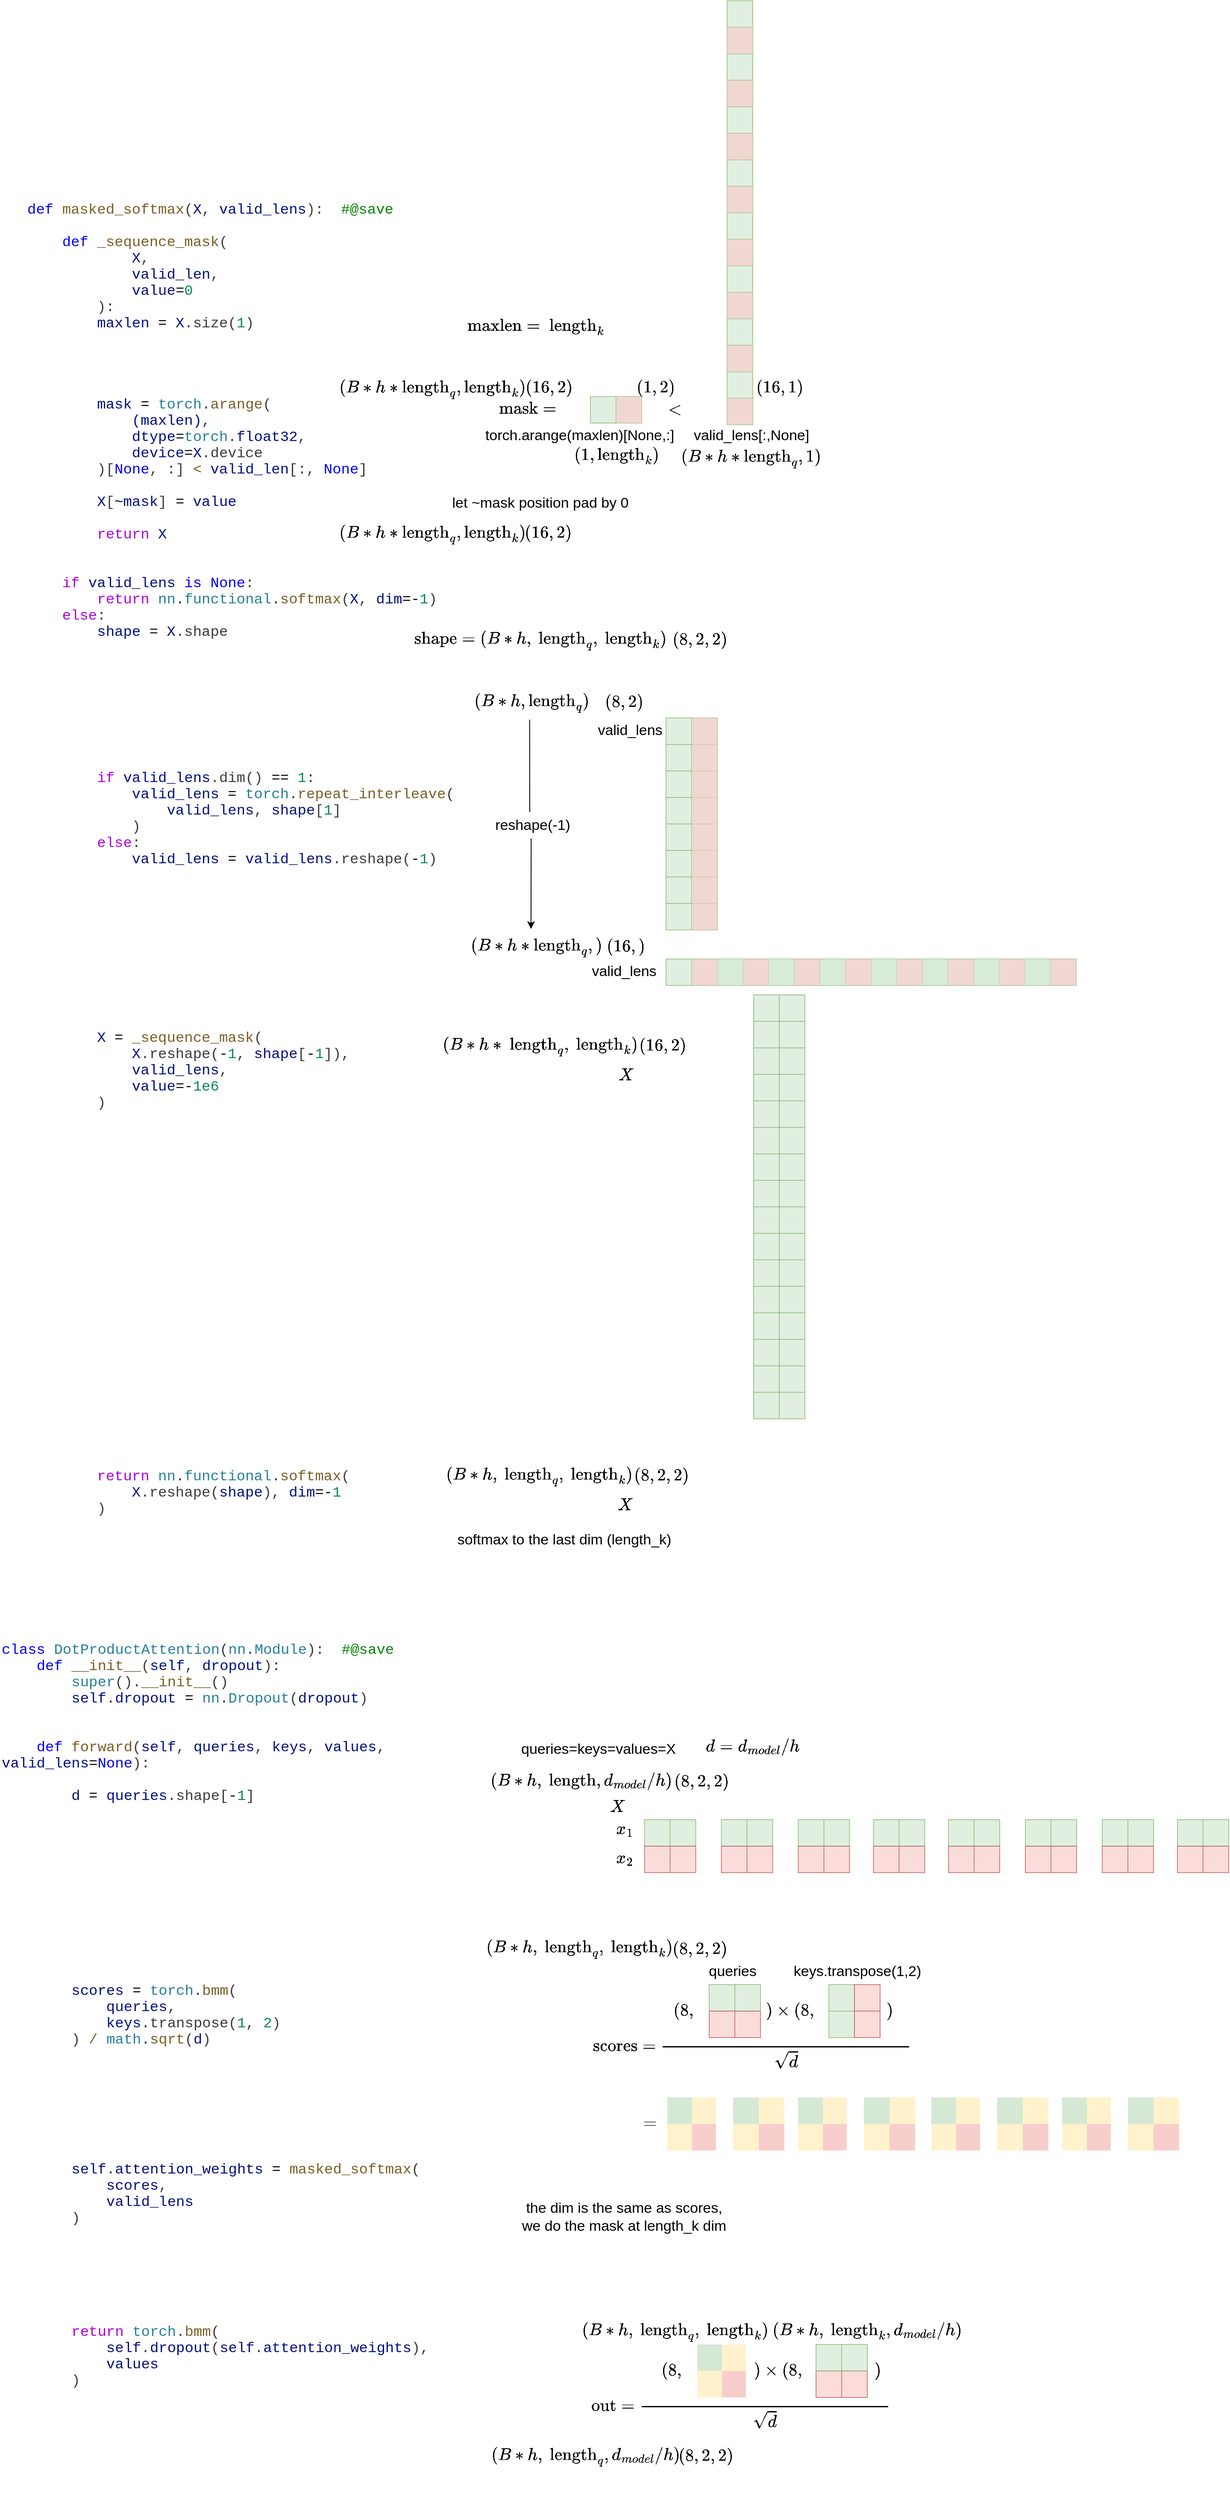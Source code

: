 <mxfile version="20.6.2" type="device"><diagram id="cZA7yuHUQB7cnqivH8UI" name="第 1 页"><mxGraphModel dx="1517" dy="2019" grid="1" gridSize="10" guides="1" tooltips="1" connect="1" arrows="1" fold="1" page="0" pageScale="1" pageWidth="1169" pageHeight="827" math="1" shadow="0"><root><mxCell id="0"/><mxCell id="1" parent="0"/><mxCell id="ox3rByzaaNZxP6geRE8h-225" value="$$\left(8,\quad\quad\quad\quad&lt;br&gt;\right)\times\left(8,\quad\quad\quad\quad&lt;br&gt;\right)&lt;br&gt;$$" style="text;html=1;align=center;verticalAlign=middle;resizable=0;points=[];autosize=1;strokeColor=none;fillColor=none;fontSize=17;" vertex="1" parent="1"><mxGeometry x="471" y="1389" width="330" height="100" as="geometry"/></mxCell><mxCell id="ox3rByzaaNZxP6geRE8h-2" value="&lt;div style=&quot;color: rgb(59, 59, 59); font-family: Consolas, &amp;quot;Courier New&amp;quot;, monospace; font-weight: normal; font-size: 17px; line-height: 19px;&quot;&gt;&lt;div style=&quot;&quot;&gt;&lt;span style=&quot;color: rgb(0, 0, 255);&quot;&gt;class&lt;/span&gt;&lt;span style=&quot;color: rgb(59, 59, 59);&quot;&gt; &lt;/span&gt;&lt;span style=&quot;color: rgb(38, 127, 153);&quot;&gt;DotProductAttention&lt;/span&gt;&lt;span style=&quot;color: rgb(59, 59, 59);&quot;&gt;(&lt;/span&gt;&lt;span style=&quot;color: rgb(38, 127, 153);&quot;&gt;nn&lt;/span&gt;&lt;span style=&quot;color: rgb(59, 59, 59);&quot;&gt;.&lt;/span&gt;&lt;span style=&quot;color: rgb(38, 127, 153);&quot;&gt;Module&lt;/span&gt;&lt;span style=&quot;color: rgb(59, 59, 59);&quot;&gt;): &amp;nbsp;&lt;/span&gt;&lt;span style=&quot;color: rgb(0, 128, 0);&quot;&gt;#@save&lt;/span&gt;&lt;/div&gt;&lt;div style=&quot;&quot;&gt;&lt;span style=&quot;color: #3b3b3b;&quot;&gt;&amp;nbsp; &amp;nbsp; &lt;/span&gt;&lt;span style=&quot;color: #0000ff;&quot;&gt;def&lt;/span&gt;&lt;span style=&quot;color: #3b3b3b;&quot;&gt; &lt;/span&gt;&lt;span style=&quot;color: #795e26;&quot;&gt;__init__&lt;/span&gt;&lt;span style=&quot;color: #3b3b3b;&quot;&gt;(&lt;/span&gt;&lt;span style=&quot;color: #001080;&quot;&gt;self&lt;/span&gt;&lt;span style=&quot;color: #3b3b3b;&quot;&gt;, &lt;/span&gt;&lt;span style=&quot;color: #001080;&quot;&gt;dropout&lt;/span&gt;&lt;span style=&quot;color: #3b3b3b;&quot;&gt;):&lt;/span&gt;&lt;/div&gt;&lt;div style=&quot;&quot;&gt;&lt;span style=&quot;color: #3b3b3b;&quot;&gt;&amp;nbsp; &amp;nbsp; &amp;nbsp; &amp;nbsp; &lt;/span&gt;&lt;span style=&quot;color: #267f99;&quot;&gt;super&lt;/span&gt;&lt;span style=&quot;color: #3b3b3b;&quot;&gt;().&lt;/span&gt;&lt;span style=&quot;color: #795e26;&quot;&gt;__init__&lt;/span&gt;&lt;span style=&quot;color: #3b3b3b;&quot;&gt;()&lt;/span&gt;&lt;/div&gt;&lt;div style=&quot;&quot;&gt;&lt;span style=&quot;color: #3b3b3b;&quot;&gt;&amp;nbsp; &amp;nbsp; &amp;nbsp; &amp;nbsp; &lt;/span&gt;&lt;span style=&quot;color: #001080;&quot;&gt;self&lt;/span&gt;&lt;span style=&quot;color: #3b3b3b;&quot;&gt;.&lt;/span&gt;&lt;span style=&quot;color: #001080;&quot;&gt;dropout&lt;/span&gt;&lt;span style=&quot;color: #3b3b3b;&quot;&gt; &lt;/span&gt;&lt;span style=&quot;color: #000000;&quot;&gt;=&lt;/span&gt;&lt;span style=&quot;color: #3b3b3b;&quot;&gt; &lt;/span&gt;&lt;span style=&quot;color: #267f99;&quot;&gt;nn&lt;/span&gt;&lt;span style=&quot;color: #3b3b3b;&quot;&gt;.&lt;/span&gt;&lt;span style=&quot;color: #267f99;&quot;&gt;Dropout&lt;/span&gt;&lt;span style=&quot;color: #3b3b3b;&quot;&gt;(&lt;/span&gt;&lt;span style=&quot;color: #001080;&quot;&gt;dropout&lt;/span&gt;&lt;span style=&quot;color: #3b3b3b;&quot;&gt;)&lt;/span&gt;&lt;/div&gt;&lt;div style=&quot;color: rgb(59, 59, 59); font-family: Consolas, &amp;quot;Courier New&amp;quot;, monospace; font-weight: normal; font-size: 17px; line-height: 19px;&quot;&gt;&lt;br&gt;&lt;/div&gt;&lt;br&gt;&lt;div style=&quot;&quot;&gt;&lt;span style=&quot;color: #3b3b3b;&quot;&gt;&amp;nbsp; &amp;nbsp; &lt;/span&gt;&lt;span style=&quot;color: #0000ff;&quot;&gt;def&lt;/span&gt;&lt;span style=&quot;color: #3b3b3b;&quot;&gt; &lt;/span&gt;&lt;span style=&quot;color: #795e26;&quot;&gt;forward&lt;/span&gt;&lt;span style=&quot;color: #3b3b3b;&quot;&gt;(&lt;/span&gt;&lt;span style=&quot;color: #001080;&quot;&gt;self&lt;/span&gt;&lt;span style=&quot;color: #3b3b3b;&quot;&gt;, &lt;/span&gt;&lt;span style=&quot;color: #001080;&quot;&gt;queries&lt;/span&gt;&lt;span style=&quot;color: #3b3b3b;&quot;&gt;, &lt;/span&gt;&lt;span style=&quot;color: #001080;&quot;&gt;keys&lt;/span&gt;&lt;span style=&quot;color: #3b3b3b;&quot;&gt;, &lt;/span&gt;&lt;span style=&quot;color: #001080;&quot;&gt;values&lt;/span&gt;&lt;span style=&quot;color: #3b3b3b;&quot;&gt;, &lt;/span&gt;&lt;span style=&quot;color: #001080;&quot;&gt;valid_lens&lt;/span&gt;&lt;span style=&quot;color: #000000;&quot;&gt;=&lt;/span&gt;&lt;span style=&quot;color: #0000ff;&quot;&gt;None&lt;/span&gt;&lt;span style=&quot;color: #3b3b3b;&quot;&gt;):&lt;/span&gt;&lt;/div&gt;&lt;div style=&quot;&quot;&gt;&lt;span style=&quot;color: #3b3b3b;&quot;&gt;&amp;nbsp; &amp;nbsp; &amp;nbsp; &amp;nbsp;&amp;nbsp;&lt;/span&gt;&lt;/div&gt;&lt;div style=&quot;&quot;&gt;&lt;div style=&quot;line-height: 19px;&quot;&gt;&lt;span style=&quot;color: #001080;&quot;&gt;&lt;span style=&quot;white-space: pre;&quot;&gt;&#9;&lt;/span&gt;d&lt;/span&gt; &lt;span style=&quot;color: #000000;&quot;&gt;=&lt;/span&gt; &lt;span style=&quot;color: #001080;&quot;&gt;queries&lt;/span&gt;.shape[&lt;span style=&quot;color: #000000;&quot;&gt;-&lt;/span&gt;&lt;span style=&quot;color: #098658;&quot;&gt;1&lt;/span&gt;]&lt;/div&gt;&lt;/div&gt;&lt;div style=&quot;&quot;&gt;&lt;span style=&quot;color: #3b3b3b;&quot;&gt;&lt;br&gt;&lt;/span&gt;&lt;/div&gt;&lt;div style=&quot;&quot;&gt;&lt;span style=&quot;color: #3b3b3b;&quot;&gt;&lt;br&gt;&lt;/span&gt;&lt;/div&gt;&lt;div style=&quot;&quot;&gt;&lt;span style=&quot;color: #3b3b3b;&quot;&gt;&lt;br&gt;&lt;/span&gt;&lt;/div&gt;&lt;div style=&quot;&quot;&gt;&lt;span style=&quot;color: #3b3b3b;&quot;&gt;&lt;br&gt;&lt;/span&gt;&lt;/div&gt;&lt;div style=&quot;&quot;&gt;&lt;span style=&quot;color: #3b3b3b;&quot;&gt;&lt;br&gt;&lt;/span&gt;&lt;/div&gt;&lt;div style=&quot;&quot;&gt;&lt;span style=&quot;color: #3b3b3b;&quot;&gt;&lt;br&gt;&lt;/span&gt;&lt;/div&gt;&lt;div style=&quot;&quot;&gt;&lt;span style=&quot;color: #3b3b3b;&quot;&gt;&lt;br&gt;&lt;/span&gt;&lt;/div&gt;&lt;div style=&quot;&quot;&gt;&lt;span style=&quot;color: #3b3b3b;&quot;&gt;&lt;br&gt;&lt;/span&gt;&lt;/div&gt;&lt;div style=&quot;&quot;&gt;&lt;span style=&quot;color: #3b3b3b;&quot;&gt;&lt;br&gt;&lt;/span&gt;&lt;/div&gt;&lt;div style=&quot;&quot;&gt;&lt;span style=&quot;color: #3b3b3b;&quot;&gt;&lt;br&gt;&lt;/span&gt;&lt;/div&gt;&lt;div style=&quot;&quot;&gt;&lt;br&gt;&lt;/div&gt;&lt;div style=&quot;&quot;&gt;&lt;span style=&quot;color: #3b3b3b;&quot;&gt;&amp;nbsp; &amp;nbsp; &amp;nbsp; &amp;nbsp; &lt;/span&gt;&lt;span style=&quot;color: #001080;&quot;&gt;scores&lt;/span&gt;&lt;span style=&quot;color: #3b3b3b;&quot;&gt; &lt;/span&gt;&lt;span style=&quot;color: #000000;&quot;&gt;=&lt;/span&gt;&lt;span style=&quot;color: #3b3b3b;&quot;&gt; &lt;/span&gt;&lt;span style=&quot;color: #267f99;&quot;&gt;torch&lt;/span&gt;&lt;span style=&quot;color: #3b3b3b;&quot;&gt;.&lt;/span&gt;&lt;span style=&quot;color: #795e26;&quot;&gt;bmm&lt;/span&gt;&lt;span style=&quot;color: #3b3b3b;&quot;&gt;(&lt;/span&gt;&lt;/div&gt;&lt;div style=&quot;&quot;&gt;&lt;span style=&quot;color: #3b3b3b;&quot;&gt;&amp;nbsp; &amp;nbsp; &amp;nbsp; &amp;nbsp; &amp;nbsp; &amp;nbsp; &lt;/span&gt;&lt;span style=&quot;color: #001080;&quot;&gt;queries&lt;/span&gt;&lt;span style=&quot;color: #3b3b3b;&quot;&gt;, &lt;/span&gt;&lt;/div&gt;&lt;div style=&quot;&quot;&gt;&lt;span style=&quot;color: #3b3b3b;&quot;&gt;&amp;nbsp; &amp;nbsp; &amp;nbsp; &amp;nbsp; &amp;nbsp; &amp;nbsp; &lt;/span&gt;&lt;span style=&quot;color: #001080;&quot;&gt;keys&lt;/span&gt;&lt;span style=&quot;color: #3b3b3b;&quot;&gt;.transpose(&lt;/span&gt;&lt;span style=&quot;color: #098658;&quot;&gt;1&lt;/span&gt;&lt;span style=&quot;color: #3b3b3b;&quot;&gt;, &lt;/span&gt;&lt;span style=&quot;color: #098658;&quot;&gt;2&lt;/span&gt;&lt;span style=&quot;color: #3b3b3b;&quot;&gt;)&lt;/span&gt;&lt;/div&gt;&lt;div style=&quot;&quot;&gt;&lt;span style=&quot;color: #3b3b3b;&quot;&gt;&amp;nbsp; &amp;nbsp; &amp;nbsp; &amp;nbsp; ) &lt;/span&gt;&lt;span style=&quot;color: #795e26;&quot;&gt;/&lt;/span&gt;&lt;span style=&quot;color: #3b3b3b;&quot;&gt; &lt;/span&gt;&lt;span style=&quot;color: #267f99;&quot;&gt;math&lt;/span&gt;&lt;span style=&quot;color: #3b3b3b;&quot;&gt;.&lt;/span&gt;&lt;span style=&quot;color: #795e26;&quot;&gt;sqrt&lt;/span&gt;&lt;span style=&quot;color: #3b3b3b;&quot;&gt;(&lt;/span&gt;&lt;span style=&quot;color: #001080;&quot;&gt;d&lt;/span&gt;&lt;span style=&quot;color: #3b3b3b;&quot;&gt;)&lt;/span&gt;&lt;/div&gt;&lt;div style=&quot;&quot;&gt;&lt;span style=&quot;color: #3b3b3b;&quot;&gt;&lt;br&gt;&lt;/span&gt;&lt;/div&gt;&lt;div style=&quot;&quot;&gt;&lt;span style=&quot;color: #3b3b3b;&quot;&gt;&lt;br&gt;&lt;/span&gt;&lt;/div&gt;&lt;div style=&quot;&quot;&gt;&lt;span style=&quot;color: #3b3b3b;&quot;&gt;&lt;br&gt;&lt;/span&gt;&lt;/div&gt;&lt;div style=&quot;&quot;&gt;&lt;span style=&quot;color: #3b3b3b;&quot;&gt;&lt;br&gt;&lt;/span&gt;&lt;/div&gt;&lt;div style=&quot;&quot;&gt;&lt;span style=&quot;color: #3b3b3b;&quot;&gt;&lt;br&gt;&lt;/span&gt;&lt;/div&gt;&lt;div style=&quot;&quot;&gt;&lt;span style=&quot;color: #3b3b3b;&quot;&gt;&lt;br&gt;&lt;/span&gt;&lt;/div&gt;&lt;div style=&quot;&quot;&gt;&lt;span style=&quot;color: #3b3b3b;&quot;&gt;&lt;br&gt;&lt;/span&gt;&lt;/div&gt;&lt;div style=&quot;&quot;&gt;&lt;span style=&quot;color: #3b3b3b;&quot;&gt;&amp;nbsp; &amp;nbsp; &amp;nbsp; &amp;nbsp; &lt;/span&gt;&lt;span style=&quot;color: #001080;&quot;&gt;self&lt;/span&gt;&lt;span style=&quot;color: #3b3b3b;&quot;&gt;.&lt;/span&gt;&lt;span style=&quot;color: #001080;&quot;&gt;attention_weights&lt;/span&gt;&lt;span style=&quot;color: #3b3b3b;&quot;&gt; &lt;/span&gt;&lt;span style=&quot;color: #000000;&quot;&gt;=&lt;/span&gt;&lt;span style=&quot;color: #3b3b3b;&quot;&gt; &lt;/span&gt;&lt;span style=&quot;color: #795e26;&quot;&gt;masked_softmax&lt;/span&gt;&lt;span style=&quot;color: #3b3b3b;&quot;&gt;(&lt;/span&gt;&lt;/div&gt;&lt;div style=&quot;&quot;&gt;&lt;span style=&quot;color: #3b3b3b;&quot;&gt;&amp;nbsp; &amp;nbsp; &amp;nbsp; &amp;nbsp; &amp;nbsp; &amp;nbsp; &lt;/span&gt;&lt;span style=&quot;color: #001080;&quot;&gt;scores&lt;/span&gt;&lt;span style=&quot;color: #3b3b3b;&quot;&gt;, &lt;/span&gt;&lt;/div&gt;&lt;div style=&quot;&quot;&gt;&lt;span style=&quot;color: #3b3b3b;&quot;&gt;&amp;nbsp; &amp;nbsp; &amp;nbsp; &amp;nbsp; &amp;nbsp; &amp;nbsp; &lt;/span&gt;&lt;span style=&quot;color: #001080;&quot;&gt;valid_lens&lt;/span&gt;&lt;/div&gt;&lt;div style=&quot;&quot;&gt;&lt;span style=&quot;color: #3b3b3b;&quot;&gt;&amp;nbsp; &amp;nbsp; &amp;nbsp; &amp;nbsp; )&lt;/span&gt;&lt;/div&gt;&lt;div style=&quot;&quot;&gt;&lt;span style=&quot;color: #3b3b3b;&quot;&gt;&lt;br&gt;&lt;/span&gt;&lt;/div&gt;&lt;div style=&quot;&quot;&gt;&lt;span style=&quot;color: #3b3b3b;&quot;&gt;&lt;br&gt;&lt;/span&gt;&lt;/div&gt;&lt;div style=&quot;&quot;&gt;&lt;span style=&quot;color: #3b3b3b;&quot;&gt;&lt;br&gt;&lt;/span&gt;&lt;/div&gt;&lt;div style=&quot;&quot;&gt;&lt;span style=&quot;color: #3b3b3b;&quot;&gt;&lt;br&gt;&lt;/span&gt;&lt;/div&gt;&lt;div style=&quot;&quot;&gt;&lt;span style=&quot;color: #3b3b3b;&quot;&gt;&lt;br&gt;&lt;/span&gt;&lt;/div&gt;&lt;div style=&quot;&quot;&gt;&lt;span style=&quot;color: #3b3b3b;&quot;&gt;&lt;br&gt;&lt;/span&gt;&lt;/div&gt;&lt;div style=&quot;&quot;&gt;&lt;span style=&quot;color: #3b3b3b;&quot;&gt;&amp;nbsp; &amp;nbsp; &amp;nbsp; &amp;nbsp; &lt;/span&gt;&lt;span style=&quot;color: #af00db;&quot;&gt;return&lt;/span&gt;&lt;span style=&quot;color: #3b3b3b;&quot;&gt; &lt;/span&gt;&lt;span style=&quot;color: #267f99;&quot;&gt;torch&lt;/span&gt;&lt;span style=&quot;color: #3b3b3b;&quot;&gt;.&lt;/span&gt;&lt;span style=&quot;color: #795e26;&quot;&gt;bmm&lt;/span&gt;&lt;span style=&quot;color: #3b3b3b;&quot;&gt;(&lt;/span&gt;&lt;/div&gt;&lt;div style=&quot;&quot;&gt;&lt;span style=&quot;color: #3b3b3b;&quot;&gt;&amp;nbsp; &amp;nbsp; &amp;nbsp; &amp;nbsp; &amp;nbsp; &amp;nbsp; &lt;/span&gt;&lt;span style=&quot;color: #001080;&quot;&gt;self&lt;/span&gt;&lt;span style=&quot;color: #3b3b3b;&quot;&gt;.&lt;/span&gt;&lt;span style=&quot;color: #001080;&quot;&gt;dropout&lt;/span&gt;&lt;span style=&quot;color: #3b3b3b;&quot;&gt;(&lt;/span&gt;&lt;span style=&quot;color: #001080;&quot;&gt;self&lt;/span&gt;&lt;span style=&quot;color: #3b3b3b;&quot;&gt;.&lt;/span&gt;&lt;span style=&quot;color: #001080;&quot;&gt;attention_weights&lt;/span&gt;&lt;span style=&quot;color: #3b3b3b;&quot;&gt;), &lt;/span&gt;&lt;/div&gt;&lt;div style=&quot;&quot;&gt;&lt;span style=&quot;color: #3b3b3b;&quot;&gt;&amp;nbsp; &amp;nbsp; &amp;nbsp; &amp;nbsp; &amp;nbsp; &amp;nbsp; &lt;/span&gt;&lt;span style=&quot;color: #001080;&quot;&gt;values&lt;/span&gt;&lt;/div&gt;&lt;div style=&quot;&quot;&gt;&lt;span style=&quot;color: rgb(59, 59, 59);&quot;&gt;&amp;nbsp; &amp;nbsp; &amp;nbsp; &amp;nbsp; )&lt;/span&gt;&lt;/div&gt;&lt;/div&gt;" style="text;whiteSpace=wrap;html=1;" vertex="1" parent="1"><mxGeometry x="-280" y="1000" width="610" height="910" as="geometry"/></mxCell><mxCell id="ox3rByzaaNZxP6geRE8h-3" value="&lt;div style=&quot;color: rgb(59, 59, 59); font-family: Consolas, &amp;quot;Courier New&amp;quot;, monospace; font-weight: normal; line-height: 19px;&quot;&gt;&lt;div style=&quot;&quot;&gt;&lt;span style=&quot;color: rgb(0, 0, 255);&quot;&gt;def&lt;/span&gt;&lt;span style=&quot;color: rgb(59, 59, 59);&quot;&gt; &lt;/span&gt;&lt;span style=&quot;color: rgb(121, 94, 38);&quot;&gt;masked_softmax&lt;/span&gt;&lt;span style=&quot;color: rgb(59, 59, 59);&quot;&gt;(&lt;/span&gt;&lt;span style=&quot;color: rgb(0, 16, 128);&quot;&gt;X&lt;/span&gt;&lt;span style=&quot;color: rgb(59, 59, 59);&quot;&gt;, &lt;/span&gt;&lt;span style=&quot;color: rgb(0, 16, 128);&quot;&gt;valid_lens&lt;/span&gt;&lt;span style=&quot;color: rgb(59, 59, 59);&quot;&gt;): &amp;nbsp;&lt;/span&gt;&lt;span style=&quot;color: rgb(0, 128, 0);&quot;&gt;#@save&lt;/span&gt;&lt;/div&gt;&lt;div style=&quot;&quot;&gt;&lt;br&gt;&lt;/div&gt;&lt;div style=&quot;&quot;&gt;&lt;span style=&quot;color: #3b3b3b;&quot;&gt;&amp;nbsp; &amp;nbsp; &lt;/span&gt;&lt;span style=&quot;color: #0000ff;&quot;&gt;def&lt;/span&gt;&lt;span style=&quot;color: #3b3b3b;&quot;&gt; &lt;/span&gt;&lt;span style=&quot;color: #795e26;&quot;&gt;_sequence_mask&lt;/span&gt;&lt;span style=&quot;color: #3b3b3b;&quot;&gt;(&lt;/span&gt;&lt;/div&gt;&lt;div style=&quot;&quot;&gt;&lt;span style=&quot;color: #3b3b3b;&quot;&gt;&amp;nbsp; &amp;nbsp; &amp;nbsp; &amp;nbsp; &amp;nbsp; &amp;nbsp; &lt;/span&gt;&lt;span style=&quot;color: #001080;&quot;&gt;X&lt;/span&gt;&lt;span style=&quot;color: #3b3b3b;&quot;&gt;, &lt;/span&gt;&lt;/div&gt;&lt;div style=&quot;&quot;&gt;&lt;span style=&quot;color: #3b3b3b;&quot;&gt;&amp;nbsp; &amp;nbsp; &amp;nbsp; &amp;nbsp; &amp;nbsp; &amp;nbsp; &lt;/span&gt;&lt;span style=&quot;color: #001080;&quot;&gt;valid_len&lt;/span&gt;&lt;span style=&quot;color: #3b3b3b;&quot;&gt;, &lt;/span&gt;&lt;/div&gt;&lt;div style=&quot;&quot;&gt;&lt;span style=&quot;color: #3b3b3b;&quot;&gt;&amp;nbsp; &amp;nbsp; &amp;nbsp; &amp;nbsp; &amp;nbsp; &amp;nbsp; &lt;/span&gt;&lt;span style=&quot;color: #001080;&quot;&gt;value&lt;/span&gt;&lt;span style=&quot;color: #000000;&quot;&gt;=&lt;/span&gt;&lt;span style=&quot;color: #098658;&quot;&gt;0&lt;/span&gt;&lt;/div&gt;&lt;div style=&quot;&quot;&gt;&lt;span style=&quot;color: #3b3b3b;&quot;&gt;&amp;nbsp; &amp;nbsp; &amp;nbsp; &amp;nbsp; ):&lt;/span&gt;&lt;/div&gt;&lt;div style=&quot;&quot;&gt;&lt;span style=&quot;color: #3b3b3b;&quot;&gt;&amp;nbsp; &amp;nbsp; &amp;nbsp; &amp;nbsp; &lt;/span&gt;&lt;span style=&quot;color: #001080;&quot;&gt;maxlen&lt;/span&gt;&lt;span style=&quot;color: #3b3b3b;&quot;&gt; &lt;/span&gt;&lt;span style=&quot;color: #000000;&quot;&gt;=&lt;/span&gt;&lt;span style=&quot;color: #3b3b3b;&quot;&gt; &lt;/span&gt;&lt;span style=&quot;color: #001080;&quot;&gt;X&lt;/span&gt;&lt;span style=&quot;color: #3b3b3b;&quot;&gt;.size(&lt;/span&gt;&lt;span style=&quot;color: #098658;&quot;&gt;1&lt;/span&gt;&lt;span style=&quot;color: #3b3b3b;&quot;&gt;)&lt;/span&gt;&lt;/div&gt;&lt;div style=&quot;&quot;&gt;&lt;span style=&quot;color: #3b3b3b;&quot;&gt;&lt;br&gt;&lt;/span&gt;&lt;/div&gt;&lt;div style=&quot;&quot;&gt;&lt;span style=&quot;color: #3b3b3b;&quot;&gt;&lt;br&gt;&lt;/span&gt;&lt;/div&gt;&lt;div style=&quot;&quot;&gt;&lt;span style=&quot;color: #3b3b3b;&quot;&gt;&lt;br&gt;&lt;/span&gt;&lt;/div&gt;&lt;div style=&quot;&quot;&gt;&lt;span style=&quot;color: #3b3b3b;&quot;&gt;&lt;br&gt;&lt;/span&gt;&lt;/div&gt;&lt;div style=&quot;&quot;&gt;&lt;span style=&quot;color: #3b3b3b;&quot;&gt;&amp;nbsp; &amp;nbsp; &amp;nbsp; &amp;nbsp; &lt;/span&gt;&lt;span style=&quot;color: #001080;&quot;&gt;mask&lt;/span&gt;&lt;span style=&quot;color: #3b3b3b;&quot;&gt; &lt;/span&gt;&lt;span style=&quot;color: #000000;&quot;&gt;=&lt;/span&gt;&lt;span style=&quot;color: #3b3b3b;&quot;&gt; &lt;/span&gt;&lt;span style=&quot;color: #267f99;&quot;&gt;torch&lt;/span&gt;&lt;span style=&quot;color: #3b3b3b;&quot;&gt;.&lt;/span&gt;&lt;span style=&quot;color: #795e26;&quot;&gt;arange&lt;/span&gt;&lt;span style=&quot;color: #3b3b3b;&quot;&gt;(&lt;/span&gt;&lt;/div&gt;&lt;div style=&quot;&quot;&gt;&lt;span style=&quot;color: #3b3b3b;&quot;&gt;&amp;nbsp; &amp;nbsp; &amp;nbsp; &amp;nbsp; &amp;nbsp; &amp;nbsp; &lt;/span&gt;&lt;span style=&quot;color: #001080;&quot;&gt;(maxlen)&lt;/span&gt;&lt;span style=&quot;color: #3b3b3b;&quot;&gt;,&lt;/span&gt;&lt;/div&gt;&lt;div style=&quot;&quot;&gt;&lt;span style=&quot;color: #3b3b3b;&quot;&gt;&amp;nbsp; &amp;nbsp; &amp;nbsp; &amp;nbsp; &amp;nbsp; &amp;nbsp; &lt;/span&gt;&lt;span style=&quot;color: #001080;&quot;&gt;dtype&lt;/span&gt;&lt;span style=&quot;color: #000000;&quot;&gt;=&lt;/span&gt;&lt;span style=&quot;color: #267f99;&quot;&gt;torch&lt;/span&gt;&lt;span style=&quot;color: #3b3b3b;&quot;&gt;.&lt;/span&gt;&lt;span style=&quot;color: #001080;&quot;&gt;float32&lt;/span&gt;&lt;span style=&quot;color: #3b3b3b;&quot;&gt;,&lt;/span&gt;&lt;/div&gt;&lt;div style=&quot;&quot;&gt;&lt;span style=&quot;color: #3b3b3b;&quot;&gt;&amp;nbsp; &amp;nbsp; &amp;nbsp; &amp;nbsp; &amp;nbsp; &amp;nbsp; &lt;/span&gt;&lt;span style=&quot;color: #001080;&quot;&gt;device&lt;/span&gt;&lt;span style=&quot;color: #000000;&quot;&gt;=&lt;/span&gt;&lt;span style=&quot;color: #001080;&quot;&gt;X&lt;/span&gt;&lt;span style=&quot;color: #3b3b3b;&quot;&gt;.device&lt;/span&gt;&lt;/div&gt;&lt;div style=&quot;&quot;&gt;&lt;span style=&quot;color: #3b3b3b;&quot;&gt;&amp;nbsp; &amp;nbsp; &amp;nbsp; &amp;nbsp; )[&lt;/span&gt;&lt;span style=&quot;color: #0000ff;&quot;&gt;None&lt;/span&gt;&lt;span style=&quot;color: #3b3b3b;&quot;&gt;, :] &lt;/span&gt;&lt;span style=&quot;color: #795e26;&quot;&gt;&amp;lt;&lt;/span&gt;&lt;span style=&quot;color: #3b3b3b;&quot;&gt; &lt;/span&gt;&lt;span style=&quot;color: #001080;&quot;&gt;valid_len&lt;/span&gt;&lt;span style=&quot;color: #3b3b3b;&quot;&gt;[:, &lt;/span&gt;&lt;span style=&quot;color: #0000ff;&quot;&gt;None&lt;/span&gt;&lt;span style=&quot;color: #3b3b3b;&quot;&gt;]&lt;/span&gt;&lt;/div&gt;&lt;div style=&quot;&quot;&gt;&lt;br&gt;&lt;/div&gt;&lt;div style=&quot;&quot;&gt;&lt;span style=&quot;color: #3b3b3b;&quot;&gt;&amp;nbsp; &amp;nbsp; &amp;nbsp; &amp;nbsp; &lt;/span&gt;&lt;span style=&quot;color: #001080;&quot;&gt;X&lt;/span&gt;&lt;span style=&quot;color: #3b3b3b;&quot;&gt;[&lt;/span&gt;&lt;span style=&quot;color: #000000;&quot;&gt;~&lt;/span&gt;&lt;span style=&quot;color: #001080;&quot;&gt;mask&lt;/span&gt;&lt;span style=&quot;color: #3b3b3b;&quot;&gt;] &lt;/span&gt;&lt;span style=&quot;color: #000000;&quot;&gt;=&lt;/span&gt;&lt;span style=&quot;color: #3b3b3b;&quot;&gt; &lt;/span&gt;&lt;span style=&quot;color: #001080;&quot;&gt;value&lt;/span&gt;&lt;/div&gt;&lt;div style=&quot;&quot;&gt;&lt;span style=&quot;color: #3b3b3b;&quot;&gt;&lt;br&gt;&lt;/span&gt;&lt;/div&gt;&lt;div style=&quot;&quot;&gt;&lt;span style=&quot;color: #3b3b3b;&quot;&gt;&amp;nbsp; &amp;nbsp; &amp;nbsp; &amp;nbsp; &lt;/span&gt;&lt;span style=&quot;color: #af00db;&quot;&gt;return&lt;/span&gt;&lt;span style=&quot;color: #3b3b3b;&quot;&gt; &lt;/span&gt;&lt;span style=&quot;color: #001080;&quot;&gt;X&lt;/span&gt;&lt;/div&gt;&lt;div style=&quot;color: rgb(59, 59, 59); font-family: Consolas, &amp;quot;Courier New&amp;quot;, monospace; font-weight: normal; line-height: 19px;&quot;&gt;&lt;br&gt;&lt;/div&gt;&lt;div style=&quot;&quot;&gt;&lt;span style=&quot;color: #3b3b3b;&quot;&gt;&lt;br&gt;&lt;/span&gt;&lt;/div&gt;&lt;div style=&quot;&quot;&gt;&lt;span style=&quot;color: #3b3b3b;&quot;&gt;&amp;nbsp; &amp;nbsp; &lt;/span&gt;&lt;span style=&quot;color: #af00db;&quot;&gt;if&lt;/span&gt;&lt;span style=&quot;color: #3b3b3b;&quot;&gt; &lt;/span&gt;&lt;span style=&quot;color: #001080;&quot;&gt;valid_lens&lt;/span&gt;&lt;span style=&quot;color: #3b3b3b;&quot;&gt; &lt;/span&gt;&lt;span style=&quot;color: #0000ff;&quot;&gt;is&lt;/span&gt;&lt;span style=&quot;color: #3b3b3b;&quot;&gt; &lt;/span&gt;&lt;span style=&quot;color: #0000ff;&quot;&gt;None&lt;/span&gt;&lt;span style=&quot;color: #3b3b3b;&quot;&gt;:&lt;/span&gt;&lt;/div&gt;&lt;div style=&quot;&quot;&gt;&lt;span style=&quot;color: #3b3b3b;&quot;&gt;&amp;nbsp; &amp;nbsp; &amp;nbsp; &amp;nbsp; &lt;/span&gt;&lt;span style=&quot;color: #af00db;&quot;&gt;return&lt;/span&gt;&lt;span style=&quot;color: #3b3b3b;&quot;&gt; &lt;/span&gt;&lt;span style=&quot;color: #267f99;&quot;&gt;nn&lt;/span&gt;&lt;span style=&quot;color: #3b3b3b;&quot;&gt;.&lt;/span&gt;&lt;span style=&quot;color: #267f99;&quot;&gt;functional&lt;/span&gt;&lt;span style=&quot;color: #3b3b3b;&quot;&gt;.&lt;/span&gt;&lt;span style=&quot;color: #795e26;&quot;&gt;softmax&lt;/span&gt;&lt;span style=&quot;color: #3b3b3b;&quot;&gt;(&lt;/span&gt;&lt;span style=&quot;color: #001080;&quot;&gt;X&lt;/span&gt;&lt;span style=&quot;color: #3b3b3b;&quot;&gt;, &lt;/span&gt;&lt;span style=&quot;color: #001080;&quot;&gt;dim&lt;/span&gt;&lt;span style=&quot;color: #000000;&quot;&gt;=-&lt;/span&gt;&lt;span style=&quot;color: #098658;&quot;&gt;1&lt;/span&gt;&lt;span style=&quot;color: #3b3b3b;&quot;&gt;)&lt;/span&gt;&lt;/div&gt;&lt;div style=&quot;&quot;&gt;&lt;span style=&quot;color: #3b3b3b;&quot;&gt;&amp;nbsp; &amp;nbsp; &lt;/span&gt;&lt;span style=&quot;color: #af00db;&quot;&gt;else&lt;/span&gt;&lt;span style=&quot;color: #3b3b3b;&quot;&gt;:&lt;/span&gt;&lt;/div&gt;&lt;div style=&quot;&quot;&gt;&lt;span style=&quot;color: #3b3b3b;&quot;&gt;&amp;nbsp; &amp;nbsp; &amp;nbsp; &amp;nbsp; &lt;/span&gt;&lt;span style=&quot;color: #001080;&quot;&gt;shape&lt;/span&gt;&lt;span style=&quot;color: #3b3b3b;&quot;&gt; &lt;/span&gt;&lt;span style=&quot;color: #000000;&quot;&gt;=&lt;/span&gt;&lt;span style=&quot;color: #3b3b3b;&quot;&gt; &lt;/span&gt;&lt;span style=&quot;color: #001080;&quot;&gt;X&lt;/span&gt;&lt;span style=&quot;color: #3b3b3b;&quot;&gt;.shape&lt;/span&gt;&lt;/div&gt;&lt;div style=&quot;&quot;&gt;&lt;span style=&quot;color: #3b3b3b;&quot;&gt;&lt;br&gt;&lt;/span&gt;&lt;/div&gt;&lt;div style=&quot;&quot;&gt;&lt;span style=&quot;color: #3b3b3b;&quot;&gt;&lt;br&gt;&lt;/span&gt;&lt;/div&gt;&lt;div style=&quot;&quot;&gt;&lt;span style=&quot;color: #3b3b3b;&quot;&gt;&lt;br&gt;&lt;/span&gt;&lt;/div&gt;&lt;div style=&quot;&quot;&gt;&lt;span style=&quot;color: #3b3b3b;&quot;&gt;&lt;br&gt;&lt;/span&gt;&lt;/div&gt;&lt;div style=&quot;&quot;&gt;&lt;span style=&quot;color: #3b3b3b;&quot;&gt;&lt;br&gt;&lt;/span&gt;&lt;/div&gt;&lt;div style=&quot;&quot;&gt;&lt;span style=&quot;color: #3b3b3b;&quot;&gt;&lt;br&gt;&lt;/span&gt;&lt;/div&gt;&lt;div style=&quot;&quot;&gt;&lt;span style=&quot;color: #3b3b3b;&quot;&gt;&lt;br&gt;&lt;/span&gt;&lt;/div&gt;&lt;div style=&quot;&quot;&gt;&lt;span style=&quot;color: #3b3b3b;&quot;&gt;&lt;br&gt;&lt;/span&gt;&lt;/div&gt;&lt;div style=&quot;&quot;&gt;&lt;span style=&quot;color: #3b3b3b;&quot;&gt;&amp;nbsp; &amp;nbsp; &amp;nbsp; &amp;nbsp; &lt;/span&gt;&lt;span style=&quot;color: #af00db;&quot;&gt;if&lt;/span&gt;&lt;span style=&quot;color: #3b3b3b;&quot;&gt; &lt;/span&gt;&lt;span style=&quot;color: #001080;&quot;&gt;valid_lens&lt;/span&gt;&lt;span style=&quot;color: #3b3b3b;&quot;&gt;.dim() &lt;/span&gt;&lt;span style=&quot;color: #000000;&quot;&gt;==&lt;/span&gt;&lt;span style=&quot;color: #3b3b3b;&quot;&gt; &lt;/span&gt;&lt;span style=&quot;color: #098658;&quot;&gt;1&lt;/span&gt;&lt;span style=&quot;color: #3b3b3b;&quot;&gt;:&lt;/span&gt;&lt;/div&gt;&lt;div style=&quot;&quot;&gt;&lt;span style=&quot;color: #3b3b3b;&quot;&gt;&amp;nbsp; &amp;nbsp; &amp;nbsp; &amp;nbsp; &amp;nbsp; &amp;nbsp; &lt;/span&gt;&lt;span style=&quot;color: #001080;&quot;&gt;valid_lens&lt;/span&gt;&lt;span style=&quot;color: #3b3b3b;&quot;&gt; &lt;/span&gt;&lt;span style=&quot;color: #000000;&quot;&gt;=&lt;/span&gt;&lt;span style=&quot;color: #3b3b3b;&quot;&gt; &lt;/span&gt;&lt;span style=&quot;color: #267f99;&quot;&gt;torch&lt;/span&gt;&lt;span style=&quot;color: #3b3b3b;&quot;&gt;.&lt;/span&gt;&lt;span style=&quot;color: #795e26;&quot;&gt;repeat_interleave&lt;/span&gt;&lt;span style=&quot;color: #3b3b3b;&quot;&gt;(&lt;/span&gt;&lt;/div&gt;&lt;div style=&quot;&quot;&gt;&lt;span style=&quot;color: #3b3b3b;&quot;&gt;&amp;nbsp; &amp;nbsp; &amp;nbsp; &amp;nbsp; &amp;nbsp; &amp;nbsp; &amp;nbsp; &amp;nbsp; &lt;/span&gt;&lt;span style=&quot;color: #001080;&quot;&gt;valid_lens&lt;/span&gt;&lt;span style=&quot;color: #3b3b3b;&quot;&gt;, &lt;/span&gt;&lt;span style=&quot;color: #001080;&quot;&gt;shape&lt;/span&gt;&lt;span style=&quot;color: #3b3b3b;&quot;&gt;[&lt;/span&gt;&lt;span style=&quot;color: #098658;&quot;&gt;1&lt;/span&gt;&lt;span style=&quot;color: #3b3b3b;&quot;&gt;]&lt;/span&gt;&lt;/div&gt;&lt;div style=&quot;&quot;&gt;&lt;span style=&quot;color: #3b3b3b;&quot;&gt;&amp;nbsp; &amp;nbsp; &amp;nbsp; &amp;nbsp; &amp;nbsp; &amp;nbsp; )&lt;/span&gt;&lt;/div&gt;&lt;div style=&quot;&quot;&gt;&lt;span style=&quot;color: #3b3b3b;&quot;&gt;&amp;nbsp; &amp;nbsp; &amp;nbsp; &amp;nbsp; &lt;/span&gt;&lt;span style=&quot;color: #af00db;&quot;&gt;else&lt;/span&gt;&lt;span style=&quot;color: #3b3b3b;&quot;&gt;:&lt;/span&gt;&lt;/div&gt;&lt;div style=&quot;&quot;&gt;&lt;span style=&quot;color: #3b3b3b;&quot;&gt;&amp;nbsp; &amp;nbsp; &amp;nbsp; &amp;nbsp; &amp;nbsp; &amp;nbsp; &lt;/span&gt;&lt;span style=&quot;color: #001080;&quot;&gt;valid_lens&lt;/span&gt;&lt;span style=&quot;color: #3b3b3b;&quot;&gt; &lt;/span&gt;&lt;span style=&quot;color: #000000;&quot;&gt;=&lt;/span&gt;&lt;span style=&quot;color: #3b3b3b;&quot;&gt; &lt;/span&gt;&lt;span style=&quot;color: #001080;&quot;&gt;valid_lens&lt;/span&gt;&lt;span style=&quot;color: #3b3b3b;&quot;&gt;.reshape(&lt;/span&gt;&lt;span style=&quot;color: #000000;&quot;&gt;-&lt;/span&gt;&lt;span style=&quot;color: #098658;&quot;&gt;1&lt;/span&gt;&lt;span style=&quot;color: #3b3b3b;&quot;&gt;)&lt;/span&gt;&lt;/div&gt;&lt;div style=&quot;&quot;&gt;&lt;br&gt;&lt;/div&gt;&lt;div style=&quot;&quot;&gt;&lt;br&gt;&lt;/div&gt;&lt;div style=&quot;&quot;&gt;&lt;br&gt;&lt;/div&gt;&lt;div style=&quot;&quot;&gt;&lt;br&gt;&lt;/div&gt;&lt;div style=&quot;&quot;&gt;&lt;br&gt;&lt;/div&gt;&lt;div style=&quot;&quot;&gt;&lt;br&gt;&lt;/div&gt;&lt;div style=&quot;&quot;&gt;&lt;br&gt;&lt;/div&gt;&lt;div style=&quot;&quot;&gt;&lt;br&gt;&lt;/div&gt;&lt;div style=&quot;&quot;&gt;&lt;br&gt;&lt;/div&gt;&lt;div style=&quot;&quot;&gt;&lt;br&gt;&lt;/div&gt;&lt;div style=&quot;&quot;&gt;&lt;span style=&quot;color: #3b3b3b;&quot;&gt;&amp;nbsp; &amp;nbsp; &amp;nbsp; &amp;nbsp; &lt;/span&gt;&lt;span style=&quot;color: #001080;&quot;&gt;X&lt;/span&gt;&lt;span style=&quot;color: #3b3b3b;&quot;&gt; &lt;/span&gt;&lt;span style=&quot;color: #000000;&quot;&gt;=&lt;/span&gt;&lt;span style=&quot;color: #3b3b3b;&quot;&gt; &lt;/span&gt;&lt;span style=&quot;color: #795e26;&quot;&gt;_sequence_mask&lt;/span&gt;&lt;span style=&quot;color: #3b3b3b;&quot;&gt;(&lt;/span&gt;&lt;/div&gt;&lt;div style=&quot;&quot;&gt;&lt;span style=&quot;color: #3b3b3b;&quot;&gt;&amp;nbsp; &amp;nbsp; &amp;nbsp; &amp;nbsp; &amp;nbsp; &amp;nbsp; &lt;/span&gt;&lt;span style=&quot;color: #001080;&quot;&gt;X&lt;/span&gt;&lt;span style=&quot;color: #3b3b3b;&quot;&gt;.reshape(&lt;/span&gt;&lt;span style=&quot;color: #000000;&quot;&gt;-&lt;/span&gt;&lt;span style=&quot;color: #098658;&quot;&gt;1&lt;/span&gt;&lt;span style=&quot;color: #3b3b3b;&quot;&gt;, &lt;/span&gt;&lt;span style=&quot;color: #001080;&quot;&gt;shape&lt;/span&gt;&lt;span style=&quot;color: #3b3b3b;&quot;&gt;[&lt;/span&gt;&lt;span style=&quot;color: #000000;&quot;&gt;-&lt;/span&gt;&lt;span style=&quot;color: #098658;&quot;&gt;1&lt;/span&gt;&lt;span style=&quot;color: #3b3b3b;&quot;&gt;]), &lt;/span&gt;&lt;/div&gt;&lt;div style=&quot;&quot;&gt;&lt;span style=&quot;color: #3b3b3b;&quot;&gt;&amp;nbsp; &amp;nbsp; &amp;nbsp; &amp;nbsp; &amp;nbsp; &amp;nbsp; &lt;/span&gt;&lt;span style=&quot;color: #001080;&quot;&gt;valid_lens&lt;/span&gt;&lt;span style=&quot;color: #3b3b3b;&quot;&gt;, &lt;/span&gt;&lt;/div&gt;&lt;div style=&quot;&quot;&gt;&lt;span style=&quot;color: #3b3b3b;&quot;&gt;&amp;nbsp; &amp;nbsp; &amp;nbsp; &amp;nbsp; &amp;nbsp; &amp;nbsp; &lt;/span&gt;&lt;span style=&quot;color: #001080;&quot;&gt;value&lt;/span&gt;&lt;span style=&quot;color: #000000;&quot;&gt;=-&lt;/span&gt;&lt;span style=&quot;color: #098658;&quot;&gt;1e6&lt;/span&gt;&lt;/div&gt;&lt;div style=&quot;&quot;&gt;&lt;span style=&quot;color: #3b3b3b;&quot;&gt;&amp;nbsp; &amp;nbsp; &amp;nbsp; &amp;nbsp; )&lt;/span&gt;&lt;/div&gt;&lt;div style=&quot;&quot;&gt;&lt;span style=&quot;color: #3b3b3b;&quot;&gt;&lt;br&gt;&lt;/span&gt;&lt;/div&gt;&lt;div style=&quot;&quot;&gt;&lt;span style=&quot;color: #3b3b3b;&quot;&gt;&lt;br&gt;&lt;/span&gt;&lt;/div&gt;&lt;div style=&quot;&quot;&gt;&lt;span style=&quot;color: #3b3b3b;&quot;&gt;&lt;br&gt;&lt;/span&gt;&lt;/div&gt;&lt;div style=&quot;&quot;&gt;&lt;span style=&quot;color: #3b3b3b;&quot;&gt;&lt;br&gt;&lt;/span&gt;&lt;/div&gt;&lt;div style=&quot;&quot;&gt;&lt;span style=&quot;color: #3b3b3b;&quot;&gt;&lt;br&gt;&lt;/span&gt;&lt;/div&gt;&lt;div style=&quot;&quot;&gt;&lt;span style=&quot;color: #3b3b3b;&quot;&gt;&lt;br&gt;&lt;/span&gt;&lt;/div&gt;&lt;div style=&quot;&quot;&gt;&lt;span style=&quot;color: #3b3b3b;&quot;&gt;&lt;br&gt;&lt;/span&gt;&lt;/div&gt;&lt;div style=&quot;&quot;&gt;&lt;span style=&quot;color: #3b3b3b;&quot;&gt;&lt;br&gt;&lt;/span&gt;&lt;/div&gt;&lt;div style=&quot;&quot;&gt;&lt;span style=&quot;color: #3b3b3b;&quot;&gt;&lt;br&gt;&lt;/span&gt;&lt;/div&gt;&lt;div style=&quot;&quot;&gt;&lt;span style=&quot;color: #3b3b3b;&quot;&gt;&lt;br&gt;&lt;/span&gt;&lt;/div&gt;&lt;div style=&quot;&quot;&gt;&lt;span style=&quot;color: #3b3b3b;&quot;&gt;&lt;br&gt;&lt;/span&gt;&lt;/div&gt;&lt;div style=&quot;&quot;&gt;&lt;span style=&quot;color: #3b3b3b;&quot;&gt;&lt;br&gt;&lt;/span&gt;&lt;/div&gt;&lt;div style=&quot;&quot;&gt;&lt;span style=&quot;color: #3b3b3b;&quot;&gt;&lt;br&gt;&lt;/span&gt;&lt;/div&gt;&lt;div style=&quot;&quot;&gt;&lt;span style=&quot;color: #3b3b3b;&quot;&gt;&lt;br&gt;&lt;/span&gt;&lt;/div&gt;&lt;div style=&quot;&quot;&gt;&lt;span style=&quot;color: #3b3b3b;&quot;&gt;&lt;br&gt;&lt;/span&gt;&lt;/div&gt;&lt;div style=&quot;&quot;&gt;&lt;span style=&quot;color: #3b3b3b;&quot;&gt;&lt;br&gt;&lt;/span&gt;&lt;/div&gt;&lt;div style=&quot;&quot;&gt;&lt;span style=&quot;color: #3b3b3b;&quot;&gt;&lt;br&gt;&lt;/span&gt;&lt;/div&gt;&lt;div style=&quot;&quot;&gt;&lt;span style=&quot;color: #3b3b3b;&quot;&gt;&lt;br&gt;&lt;/span&gt;&lt;/div&gt;&lt;div style=&quot;&quot;&gt;&lt;span style=&quot;color: #3b3b3b;&quot;&gt;&lt;br&gt;&lt;/span&gt;&lt;/div&gt;&lt;div style=&quot;&quot;&gt;&lt;span style=&quot;color: #3b3b3b;&quot;&gt;&lt;br&gt;&lt;/span&gt;&lt;/div&gt;&lt;div style=&quot;&quot;&gt;&lt;span style=&quot;color: #3b3b3b;&quot;&gt;&lt;br&gt;&lt;/span&gt;&lt;/div&gt;&lt;div style=&quot;&quot;&gt;&lt;span style=&quot;color: #3b3b3b;&quot;&gt;&lt;br&gt;&lt;/span&gt;&lt;/div&gt;&lt;div style=&quot;&quot;&gt;&lt;span style=&quot;color: #3b3b3b;&quot;&gt;&amp;nbsp; &amp;nbsp; &amp;nbsp; &amp;nbsp; &lt;/span&gt;&lt;span style=&quot;color: #af00db;&quot;&gt;return&lt;/span&gt;&lt;span style=&quot;color: #3b3b3b;&quot;&gt; &lt;/span&gt;&lt;span style=&quot;color: #267f99;&quot;&gt;nn&lt;/span&gt;&lt;span style=&quot;color: #3b3b3b;&quot;&gt;.&lt;/span&gt;&lt;span style=&quot;color: #267f99;&quot;&gt;functional&lt;/span&gt;&lt;span style=&quot;color: #3b3b3b;&quot;&gt;.&lt;/span&gt;&lt;span style=&quot;color: #795e26;&quot;&gt;softmax&lt;/span&gt;&lt;span style=&quot;color: #3b3b3b;&quot;&gt;(&lt;/span&gt;&lt;/div&gt;&lt;div style=&quot;&quot;&gt;&lt;span style=&quot;color: #3b3b3b;&quot;&gt;&amp;nbsp; &amp;nbsp; &amp;nbsp; &amp;nbsp; &amp;nbsp; &amp;nbsp; &lt;/span&gt;&lt;span style=&quot;color: #001080;&quot;&gt;X&lt;/span&gt;&lt;span style=&quot;color: #3b3b3b;&quot;&gt;.reshape(&lt;/span&gt;&lt;span style=&quot;color: #001080;&quot;&gt;shape&lt;/span&gt;&lt;span style=&quot;color: #3b3b3b;&quot;&gt;), &lt;/span&gt;&lt;span style=&quot;color: #001080;&quot;&gt;dim&lt;/span&gt;&lt;span style=&quot;color: #000000;&quot;&gt;=-&lt;/span&gt;&lt;span style=&quot;color: #098658;&quot;&gt;1&lt;/span&gt;&lt;/div&gt;&lt;div style=&quot;&quot;&gt;&lt;span style=&quot;color: rgb(59, 59, 59);&quot;&gt;&amp;nbsp; &amp;nbsp; &amp;nbsp; &amp;nbsp; )&lt;/span&gt;&lt;/div&gt;&lt;/div&gt;" style="text;whiteSpace=wrap;html=1;fontSize=17;" vertex="1" parent="1"><mxGeometry x="-250" y="-685" width="510" height="1605" as="geometry"/></mxCell><mxCell id="ox3rByzaaNZxP6geRE8h-212" value="&lt;font style=&quot;font-size: 17px;&quot;&gt;$$(8,2,2)$$&lt;/font&gt;" style="text;html=1;align=center;verticalAlign=middle;resizable=0;points=[];autosize=1;strokeColor=none;fillColor=none;" vertex="1" parent="1"><mxGeometry x="486" y="1156" width="110" height="30" as="geometry"/></mxCell><mxCell id="ox3rByzaaNZxP6geRE8h-213" value="$$&amp;nbsp;(B*h,\text{&lt;br&gt;length},&lt;br&gt;d_{model}/h)&lt;br&gt;$$" style="text;html=1;align=center;verticalAlign=middle;resizable=0;points=[];autosize=1;strokeColor=none;fillColor=none;fontSize=17;" vertex="1" parent="1"><mxGeometry x="340" y="1120" width="120" height="100" as="geometry"/></mxCell><mxCell id="ox3rByzaaNZxP6geRE8h-214" value="&lt;span style=&quot;color: rgb(0, 0, 0); font-family: Helvetica; font-style: normal; font-variant-ligatures: normal; font-variant-caps: normal; font-weight: 400; letter-spacing: normal; orphans: 2; text-align: center; text-indent: 0px; text-transform: none; widows: 2; word-spacing: 0px; -webkit-text-stroke-width: 0px; text-decoration-thickness: initial; text-decoration-style: initial; text-decoration-color: initial; float: none; display: inline !important;&quot;&gt;&lt;font style=&quot;font-size: 17px;&quot;&gt;queries=keys=values=X&lt;/font&gt;&lt;/span&gt;" style="text;html=1;align=center;verticalAlign=middle;resizable=0;points=[];autosize=1;strokeColor=none;fillColor=none;fontSize=21;labelBackgroundColor=none;" vertex="1" parent="1"><mxGeometry x="320" y="1110" width="200" height="40" as="geometry"/></mxCell><mxCell id="ox3rByzaaNZxP6geRE8h-215" value="&lt;font style=&quot;font-size: 17px;&quot;&gt;$$\text{scores}=\frac{\quad\quad\quad\quad\quad\quad\quad\quad&lt;br&gt;\quad\quad\quad\quad\quad\quad&lt;br&gt;}{\sqrt{d}}$$&lt;/font&gt;" style="text;html=1;align=center;verticalAlign=middle;resizable=0;points=[];autosize=1;strokeColor=none;fillColor=none;fontSize=17;fontFamily=Helvetica;" vertex="1" parent="1"><mxGeometry x="340" y="1453" width="520" height="70" as="geometry"/></mxCell><mxCell id="ox3rByzaaNZxP6geRE8h-216" value="$$d=d_{model}/h$$" style="text;html=1;align=center;verticalAlign=middle;resizable=0;points=[];autosize=1;strokeColor=none;fillColor=none;fontSize=17;" vertex="1" parent="1"><mxGeometry x="515" y="1115" width="170" height="30" as="geometry"/></mxCell><mxCell id="ox3rByzaaNZxP6geRE8h-217" value="" style="shape=table;html=1;whiteSpace=wrap;startSize=0;container=1;collapsible=0;childLayout=tableLayout;fontFamily=Helvetica;fontSize=17;opacity=70;fillColor=#d5e8d4;strokeColor=#82b366;" vertex="1" parent="1"><mxGeometry x="550" y="1408" width="60" height="31" as="geometry"/></mxCell><mxCell id="ox3rByzaaNZxP6geRE8h-218" style="shape=tableRow;horizontal=0;startSize=0;swimlaneHead=0;swimlaneBody=0;top=0;left=0;bottom=0;right=0;collapsible=0;dropTarget=0;fillColor=none;points=[[0,0.5],[1,0.5]];portConstraint=eastwest;fontFamily=Helvetica;fontSize=17;opacity=70;" vertex="1" parent="ox3rByzaaNZxP6geRE8h-217"><mxGeometry width="60" height="31" as="geometry"/></mxCell><mxCell id="ox3rByzaaNZxP6geRE8h-219" style="shape=partialRectangle;html=1;whiteSpace=wrap;connectable=0;fillColor=none;top=0;left=0;bottom=0;right=0;overflow=hidden;fontFamily=Helvetica;fontSize=17;opacity=70;" vertex="1" parent="ox3rByzaaNZxP6geRE8h-218"><mxGeometry width="30" height="31" as="geometry"><mxRectangle width="30" height="31" as="alternateBounds"/></mxGeometry></mxCell><mxCell id="ox3rByzaaNZxP6geRE8h-220" style="shape=partialRectangle;html=1;whiteSpace=wrap;connectable=0;fillColor=none;top=0;left=0;bottom=0;right=0;overflow=hidden;fontFamily=Helvetica;fontSize=17;opacity=70;" vertex="1" parent="ox3rByzaaNZxP6geRE8h-218"><mxGeometry x="30" width="30" height="31" as="geometry"><mxRectangle width="30" height="31" as="alternateBounds"/></mxGeometry></mxCell><mxCell id="ox3rByzaaNZxP6geRE8h-221" value="" style="shape=table;html=1;whiteSpace=wrap;startSize=0;container=1;collapsible=0;childLayout=tableLayout;fontFamily=Helvetica;fontSize=17;opacity=70;fillColor=#f8cecc;strokeColor=#b85450;" vertex="1" parent="1"><mxGeometry x="550" y="1439" width="60" height="31" as="geometry"/></mxCell><mxCell id="ox3rByzaaNZxP6geRE8h-222" style="shape=tableRow;horizontal=0;startSize=0;swimlaneHead=0;swimlaneBody=0;top=0;left=0;bottom=0;right=0;collapsible=0;dropTarget=0;fillColor=none;points=[[0,0.5],[1,0.5]];portConstraint=eastwest;fontFamily=Helvetica;fontSize=17;opacity=70;" vertex="1" parent="ox3rByzaaNZxP6geRE8h-221"><mxGeometry width="60" height="31" as="geometry"/></mxCell><mxCell id="ox3rByzaaNZxP6geRE8h-223" style="shape=partialRectangle;html=1;whiteSpace=wrap;connectable=0;fillColor=none;top=0;left=0;bottom=0;right=0;overflow=hidden;fontFamily=Helvetica;fontSize=17;opacity=70;" vertex="1" parent="ox3rByzaaNZxP6geRE8h-222"><mxGeometry width="30" height="31" as="geometry"><mxRectangle width="30" height="31" as="alternateBounds"/></mxGeometry></mxCell><mxCell id="ox3rByzaaNZxP6geRE8h-224" style="shape=partialRectangle;html=1;whiteSpace=wrap;connectable=0;fillColor=none;top=0;left=0;bottom=0;right=0;overflow=hidden;fontFamily=Helvetica;fontSize=17;opacity=70;" vertex="1" parent="ox3rByzaaNZxP6geRE8h-222"><mxGeometry x="30" width="30" height="31" as="geometry"><mxRectangle width="30" height="31" as="alternateBounds"/></mxGeometry></mxCell><mxCell id="ox3rByzaaNZxP6geRE8h-226" value="queries" style="text;html=1;align=center;verticalAlign=middle;resizable=0;points=[];autosize=1;strokeColor=none;fillColor=none;fontSize=17;" vertex="1" parent="1"><mxGeometry x="537" y="1378" width="80" height="30" as="geometry"/></mxCell><mxCell id="ox3rByzaaNZxP6geRE8h-227" value="" style="shape=table;html=1;whiteSpace=wrap;startSize=0;container=1;collapsible=0;childLayout=tableLayout;fontFamily=Helvetica;fontSize=17;opacity=70;fillColor=#d5e8d4;strokeColor=#82b366;direction=west;" vertex="1" parent="1"><mxGeometry x="690" y="1408" width="30" height="62" as="geometry"/></mxCell><mxCell id="ox3rByzaaNZxP6geRE8h-228" style="shape=tableRow;horizontal=0;startSize=0;swimlaneHead=0;swimlaneBody=0;top=0;left=0;bottom=0;right=0;collapsible=0;dropTarget=0;fillColor=none;points=[[0,0.5],[1,0.5]];portConstraint=eastwest;fontFamily=Helvetica;fontSize=17;opacity=70;" vertex="1" parent="ox3rByzaaNZxP6geRE8h-227"><mxGeometry width="30" height="31" as="geometry"/></mxCell><mxCell id="ox3rByzaaNZxP6geRE8h-229" style="shape=partialRectangle;html=1;whiteSpace=wrap;connectable=0;fillColor=none;top=0;left=0;bottom=0;right=0;overflow=hidden;fontFamily=Helvetica;fontSize=17;opacity=70;" vertex="1" parent="ox3rByzaaNZxP6geRE8h-228"><mxGeometry width="30" height="31" as="geometry"><mxRectangle width="30" height="31" as="alternateBounds"/></mxGeometry></mxCell><mxCell id="ox3rByzaaNZxP6geRE8h-235" style="shape=tableRow;horizontal=0;startSize=0;swimlaneHead=0;swimlaneBody=0;top=0;left=0;bottom=0;right=0;collapsible=0;dropTarget=0;fillColor=none;points=[[0,0.5],[1,0.5]];portConstraint=eastwest;fontFamily=Helvetica;fontSize=17;opacity=70;" vertex="1" parent="ox3rByzaaNZxP6geRE8h-227"><mxGeometry y="31" width="30" height="31" as="geometry"/></mxCell><mxCell id="ox3rByzaaNZxP6geRE8h-236" style="shape=partialRectangle;html=1;whiteSpace=wrap;connectable=0;fillColor=none;top=0;left=0;bottom=0;right=0;overflow=hidden;fontFamily=Helvetica;fontSize=17;opacity=70;" vertex="1" parent="ox3rByzaaNZxP6geRE8h-235"><mxGeometry width="30" height="31" as="geometry"><mxRectangle width="30" height="31" as="alternateBounds"/></mxGeometry></mxCell><mxCell id="ox3rByzaaNZxP6geRE8h-237" value="" style="shape=table;html=1;whiteSpace=wrap;startSize=0;container=1;collapsible=0;childLayout=tableLayout;fontFamily=Helvetica;fontSize=17;opacity=70;fillColor=#f8cecc;strokeColor=#b85450;direction=west;" vertex="1" parent="1"><mxGeometry x="720" y="1408" width="30" height="62" as="geometry"/></mxCell><mxCell id="ox3rByzaaNZxP6geRE8h-238" style="shape=tableRow;horizontal=0;startSize=0;swimlaneHead=0;swimlaneBody=0;top=0;left=0;bottom=0;right=0;collapsible=0;dropTarget=0;fillColor=none;points=[[0,0.5],[1,0.5]];portConstraint=eastwest;fontFamily=Helvetica;fontSize=17;opacity=70;" vertex="1" parent="ox3rByzaaNZxP6geRE8h-237"><mxGeometry width="30" height="31" as="geometry"/></mxCell><mxCell id="ox3rByzaaNZxP6geRE8h-239" style="shape=partialRectangle;html=1;whiteSpace=wrap;connectable=0;fillColor=none;top=0;left=0;bottom=0;right=0;overflow=hidden;fontFamily=Helvetica;fontSize=17;opacity=70;" vertex="1" parent="ox3rByzaaNZxP6geRE8h-238"><mxGeometry width="30" height="31" as="geometry"><mxRectangle width="30" height="31" as="alternateBounds"/></mxGeometry></mxCell><mxCell id="ox3rByzaaNZxP6geRE8h-240" style="shape=tableRow;horizontal=0;startSize=0;swimlaneHead=0;swimlaneBody=0;top=0;left=0;bottom=0;right=0;collapsible=0;dropTarget=0;fillColor=none;points=[[0,0.5],[1,0.5]];portConstraint=eastwest;fontFamily=Helvetica;fontSize=17;opacity=70;" vertex="1" parent="ox3rByzaaNZxP6geRE8h-237"><mxGeometry y="31" width="30" height="31" as="geometry"/></mxCell><mxCell id="ox3rByzaaNZxP6geRE8h-241" style="shape=partialRectangle;html=1;whiteSpace=wrap;connectable=0;fillColor=none;top=0;left=0;bottom=0;right=0;overflow=hidden;fontFamily=Helvetica;fontSize=17;opacity=70;" vertex="1" parent="ox3rByzaaNZxP6geRE8h-240"><mxGeometry width="30" height="31" as="geometry"><mxRectangle width="30" height="31" as="alternateBounds"/></mxGeometry></mxCell><mxCell id="ox3rByzaaNZxP6geRE8h-242" value="keys.transpose(1,2)" style="text;html=1;align=center;verticalAlign=middle;resizable=0;points=[];autosize=1;strokeColor=none;fillColor=none;fontSize=17;" vertex="1" parent="1"><mxGeometry x="638" y="1378" width="170" height="30" as="geometry"/></mxCell><mxCell id="ox3rByzaaNZxP6geRE8h-243" value="&lt;font style=&quot;font-size: 17px;&quot;&gt;$$(8,2,2)$$&lt;/font&gt;" style="text;html=1;align=center;verticalAlign=middle;resizable=0;points=[];autosize=1;strokeColor=none;fillColor=none;" vertex="1" parent="1"><mxGeometry x="484" y="1352" width="110" height="30" as="geometry"/></mxCell><mxCell id="ox3rByzaaNZxP6geRE8h-244" value="$$&amp;nbsp;(B*h,\text{&lt;br&gt;length}_q,&lt;br&gt;\text{&lt;br&gt;length}_k)&lt;br&gt;$$" style="text;html=1;align=center;verticalAlign=middle;resizable=0;points=[];autosize=1;strokeColor=none;fillColor=none;fontSize=17;" vertex="1" parent="1"><mxGeometry x="338" y="1306" width="120" height="120" as="geometry"/></mxCell><mxCell id="ox3rByzaaNZxP6geRE8h-245" value="&lt;font style=&quot;font-size: 17px;&quot;&gt;$$(B*h,\text{length}_q)$$&lt;/font&gt;" style="text;html=1;align=center;verticalAlign=middle;resizable=0;points=[];autosize=1;strokeColor=none;fillColor=none;fontSize=20;" vertex="1" parent="1"><mxGeometry x="236.5" y="-112" width="210" height="40" as="geometry"/></mxCell><mxCell id="ox3rByzaaNZxP6geRE8h-246" value="&lt;font style=&quot;font-size: 17px;&quot;&gt;$$(8,2)$$&lt;/font&gt;" style="text;html=1;align=center;verticalAlign=middle;resizable=0;points=[];autosize=1;strokeColor=none;fillColor=none;fontSize=20;" vertex="1" parent="1"><mxGeometry x="399.5" y="-112" width="100" height="40" as="geometry"/></mxCell><mxCell id="ox3rByzaaNZxP6geRE8h-247" value="" style="shape=table;html=1;whiteSpace=wrap;startSize=0;container=1;collapsible=0;childLayout=tableLayout;fontFamily=Helvetica;fontSize=17;opacity=70;fillColor=#d5e8d4;strokeColor=#82b366;" vertex="1" parent="1"><mxGeometry x="499.5" y="-74" width="60" height="248" as="geometry"/></mxCell><mxCell id="ox3rByzaaNZxP6geRE8h-248" style="shape=tableRow;horizontal=0;startSize=0;swimlaneHead=0;swimlaneBody=0;top=0;left=0;bottom=0;right=0;collapsible=0;dropTarget=0;fillColor=none;points=[[0,0.5],[1,0.5]];portConstraint=eastwest;fontFamily=Helvetica;fontSize=17;opacity=70;" vertex="1" parent="ox3rByzaaNZxP6geRE8h-247"><mxGeometry width="60" height="31" as="geometry"/></mxCell><mxCell id="ox3rByzaaNZxP6geRE8h-249" style="shape=partialRectangle;html=1;whiteSpace=wrap;connectable=0;fillColor=none;top=0;left=0;bottom=0;right=0;overflow=hidden;fontFamily=Helvetica;fontSize=17;opacity=70;" vertex="1" parent="ox3rByzaaNZxP6geRE8h-248"><mxGeometry width="30" height="31" as="geometry"><mxRectangle width="30" height="31" as="alternateBounds"/></mxGeometry></mxCell><mxCell id="ox3rByzaaNZxP6geRE8h-250" style="shape=partialRectangle;html=1;whiteSpace=wrap;connectable=0;fillColor=#f8cecc;top=0;left=0;bottom=0;right=0;overflow=hidden;fontFamily=Helvetica;fontSize=17;opacity=70;strokeColor=#b85450;" vertex="1" parent="ox3rByzaaNZxP6geRE8h-248"><mxGeometry x="30" width="30" height="31" as="geometry"><mxRectangle width="30" height="31" as="alternateBounds"/></mxGeometry></mxCell><mxCell id="ox3rByzaaNZxP6geRE8h-251" style="shape=tableRow;horizontal=0;startSize=0;swimlaneHead=0;swimlaneBody=0;top=0;left=0;bottom=0;right=0;collapsible=0;dropTarget=0;fillColor=none;points=[[0,0.5],[1,0.5]];portConstraint=eastwest;fontFamily=Helvetica;fontSize=17;opacity=70;" vertex="1" parent="ox3rByzaaNZxP6geRE8h-247"><mxGeometry y="31" width="60" height="31" as="geometry"/></mxCell><mxCell id="ox3rByzaaNZxP6geRE8h-252" style="shape=partialRectangle;html=1;whiteSpace=wrap;connectable=0;fillColor=none;top=0;left=0;bottom=0;right=0;overflow=hidden;fontFamily=Helvetica;fontSize=17;opacity=70;" vertex="1" parent="ox3rByzaaNZxP6geRE8h-251"><mxGeometry width="30" height="31" as="geometry"><mxRectangle width="30" height="31" as="alternateBounds"/></mxGeometry></mxCell><mxCell id="ox3rByzaaNZxP6geRE8h-253" style="shape=partialRectangle;html=1;whiteSpace=wrap;connectable=0;fillColor=#f8cecc;top=0;left=0;bottom=0;right=0;overflow=hidden;fontFamily=Helvetica;fontSize=17;opacity=70;strokeColor=#b85450;" vertex="1" parent="ox3rByzaaNZxP6geRE8h-251"><mxGeometry x="30" width="30" height="31" as="geometry"><mxRectangle width="30" height="31" as="alternateBounds"/></mxGeometry></mxCell><mxCell id="ox3rByzaaNZxP6geRE8h-254" style="shape=tableRow;horizontal=0;startSize=0;swimlaneHead=0;swimlaneBody=0;top=0;left=0;bottom=0;right=0;collapsible=0;dropTarget=0;fillColor=none;points=[[0,0.5],[1,0.5]];portConstraint=eastwest;fontFamily=Helvetica;fontSize=17;opacity=70;" vertex="1" parent="ox3rByzaaNZxP6geRE8h-247"><mxGeometry y="62" width="60" height="31" as="geometry"/></mxCell><mxCell id="ox3rByzaaNZxP6geRE8h-255" style="shape=partialRectangle;html=1;whiteSpace=wrap;connectable=0;fillColor=none;top=0;left=0;bottom=0;right=0;overflow=hidden;fontFamily=Helvetica;fontSize=17;opacity=70;" vertex="1" parent="ox3rByzaaNZxP6geRE8h-254"><mxGeometry width="30" height="31" as="geometry"><mxRectangle width="30" height="31" as="alternateBounds"/></mxGeometry></mxCell><mxCell id="ox3rByzaaNZxP6geRE8h-256" style="shape=partialRectangle;html=1;whiteSpace=wrap;connectable=0;fillColor=#f8cecc;top=0;left=0;bottom=0;right=0;overflow=hidden;fontFamily=Helvetica;fontSize=17;opacity=70;strokeColor=#b85450;" vertex="1" parent="ox3rByzaaNZxP6geRE8h-254"><mxGeometry x="30" width="30" height="31" as="geometry"><mxRectangle width="30" height="31" as="alternateBounds"/></mxGeometry></mxCell><mxCell id="ox3rByzaaNZxP6geRE8h-257" style="shape=tableRow;horizontal=0;startSize=0;swimlaneHead=0;swimlaneBody=0;top=0;left=0;bottom=0;right=0;collapsible=0;dropTarget=0;fillColor=none;points=[[0,0.5],[1,0.5]];portConstraint=eastwest;fontFamily=Helvetica;fontSize=17;opacity=70;" vertex="1" parent="ox3rByzaaNZxP6geRE8h-247"><mxGeometry y="93" width="60" height="31" as="geometry"/></mxCell><mxCell id="ox3rByzaaNZxP6geRE8h-258" style="shape=partialRectangle;html=1;whiteSpace=wrap;connectable=0;fillColor=none;top=0;left=0;bottom=0;right=0;overflow=hidden;fontFamily=Helvetica;fontSize=17;opacity=70;" vertex="1" parent="ox3rByzaaNZxP6geRE8h-257"><mxGeometry width="30" height="31" as="geometry"><mxRectangle width="30" height="31" as="alternateBounds"/></mxGeometry></mxCell><mxCell id="ox3rByzaaNZxP6geRE8h-259" style="shape=partialRectangle;html=1;whiteSpace=wrap;connectable=0;fillColor=#f8cecc;top=0;left=0;bottom=0;right=0;overflow=hidden;fontFamily=Helvetica;fontSize=17;opacity=70;strokeColor=#b85450;" vertex="1" parent="ox3rByzaaNZxP6geRE8h-257"><mxGeometry x="30" width="30" height="31" as="geometry"><mxRectangle width="30" height="31" as="alternateBounds"/></mxGeometry></mxCell><mxCell id="ox3rByzaaNZxP6geRE8h-260" style="shape=tableRow;horizontal=0;startSize=0;swimlaneHead=0;swimlaneBody=0;top=0;left=0;bottom=0;right=0;collapsible=0;dropTarget=0;fillColor=none;points=[[0,0.5],[1,0.5]];portConstraint=eastwest;fontFamily=Helvetica;fontSize=17;opacity=70;" vertex="1" parent="ox3rByzaaNZxP6geRE8h-247"><mxGeometry y="124" width="60" height="31" as="geometry"/></mxCell><mxCell id="ox3rByzaaNZxP6geRE8h-261" style="shape=partialRectangle;html=1;whiteSpace=wrap;connectable=0;fillColor=none;top=0;left=0;bottom=0;right=0;overflow=hidden;fontFamily=Helvetica;fontSize=17;opacity=70;" vertex="1" parent="ox3rByzaaNZxP6geRE8h-260"><mxGeometry width="30" height="31" as="geometry"><mxRectangle width="30" height="31" as="alternateBounds"/></mxGeometry></mxCell><mxCell id="ox3rByzaaNZxP6geRE8h-262" style="shape=partialRectangle;html=1;whiteSpace=wrap;connectable=0;fillColor=#f8cecc;top=0;left=0;bottom=0;right=0;overflow=hidden;fontFamily=Helvetica;fontSize=17;opacity=70;strokeColor=#b85450;" vertex="1" parent="ox3rByzaaNZxP6geRE8h-260"><mxGeometry x="30" width="30" height="31" as="geometry"><mxRectangle width="30" height="31" as="alternateBounds"/></mxGeometry></mxCell><mxCell id="ox3rByzaaNZxP6geRE8h-263" style="shape=tableRow;horizontal=0;startSize=0;swimlaneHead=0;swimlaneBody=0;top=0;left=0;bottom=0;right=0;collapsible=0;dropTarget=0;fillColor=none;points=[[0,0.5],[1,0.5]];portConstraint=eastwest;fontFamily=Helvetica;fontSize=17;opacity=70;" vertex="1" parent="ox3rByzaaNZxP6geRE8h-247"><mxGeometry y="155" width="60" height="31" as="geometry"/></mxCell><mxCell id="ox3rByzaaNZxP6geRE8h-264" style="shape=partialRectangle;html=1;whiteSpace=wrap;connectable=0;fillColor=none;top=0;left=0;bottom=0;right=0;overflow=hidden;fontFamily=Helvetica;fontSize=17;opacity=70;" vertex="1" parent="ox3rByzaaNZxP6geRE8h-263"><mxGeometry width="30" height="31" as="geometry"><mxRectangle width="30" height="31" as="alternateBounds"/></mxGeometry></mxCell><mxCell id="ox3rByzaaNZxP6geRE8h-265" style="shape=partialRectangle;html=1;whiteSpace=wrap;connectable=0;fillColor=#f8cecc;top=0;left=0;bottom=0;right=0;overflow=hidden;fontFamily=Helvetica;fontSize=17;opacity=70;strokeColor=#b85450;" vertex="1" parent="ox3rByzaaNZxP6geRE8h-263"><mxGeometry x="30" width="30" height="31" as="geometry"><mxRectangle width="30" height="31" as="alternateBounds"/></mxGeometry></mxCell><mxCell id="ox3rByzaaNZxP6geRE8h-266" style="shape=tableRow;horizontal=0;startSize=0;swimlaneHead=0;swimlaneBody=0;top=0;left=0;bottom=0;right=0;collapsible=0;dropTarget=0;fillColor=none;points=[[0,0.5],[1,0.5]];portConstraint=eastwest;fontFamily=Helvetica;fontSize=17;opacity=70;" vertex="1" parent="ox3rByzaaNZxP6geRE8h-247"><mxGeometry y="186" width="60" height="31" as="geometry"/></mxCell><mxCell id="ox3rByzaaNZxP6geRE8h-267" style="shape=partialRectangle;html=1;whiteSpace=wrap;connectable=0;fillColor=none;top=0;left=0;bottom=0;right=0;overflow=hidden;fontFamily=Helvetica;fontSize=17;opacity=70;" vertex="1" parent="ox3rByzaaNZxP6geRE8h-266"><mxGeometry width="30" height="31" as="geometry"><mxRectangle width="30" height="31" as="alternateBounds"/></mxGeometry></mxCell><mxCell id="ox3rByzaaNZxP6geRE8h-268" style="shape=partialRectangle;html=1;whiteSpace=wrap;connectable=0;fillColor=#f8cecc;top=0;left=0;bottom=0;right=0;overflow=hidden;fontFamily=Helvetica;fontSize=17;opacity=70;strokeColor=#b85450;" vertex="1" parent="ox3rByzaaNZxP6geRE8h-266"><mxGeometry x="30" width="30" height="31" as="geometry"><mxRectangle width="30" height="31" as="alternateBounds"/></mxGeometry></mxCell><mxCell id="ox3rByzaaNZxP6geRE8h-269" style="shape=tableRow;horizontal=0;startSize=0;swimlaneHead=0;swimlaneBody=0;top=0;left=0;bottom=0;right=0;collapsible=0;dropTarget=0;fillColor=none;points=[[0,0.5],[1,0.5]];portConstraint=eastwest;fontFamily=Helvetica;fontSize=17;opacity=70;" vertex="1" parent="ox3rByzaaNZxP6geRE8h-247"><mxGeometry y="217" width="60" height="31" as="geometry"/></mxCell><mxCell id="ox3rByzaaNZxP6geRE8h-270" style="shape=partialRectangle;html=1;whiteSpace=wrap;connectable=0;fillColor=none;top=0;left=0;bottom=0;right=0;overflow=hidden;fontFamily=Helvetica;fontSize=17;opacity=70;" vertex="1" parent="ox3rByzaaNZxP6geRE8h-269"><mxGeometry width="30" height="31" as="geometry"><mxRectangle width="30" height="31" as="alternateBounds"/></mxGeometry></mxCell><mxCell id="ox3rByzaaNZxP6geRE8h-271" style="shape=partialRectangle;html=1;whiteSpace=wrap;connectable=0;fillColor=#f8cecc;top=0;left=0;bottom=0;right=0;overflow=hidden;fontFamily=Helvetica;fontSize=17;opacity=70;strokeColor=#b85450;" vertex="1" parent="ox3rByzaaNZxP6geRE8h-269"><mxGeometry x="30" width="30" height="31" as="geometry"><mxRectangle width="30" height="31" as="alternateBounds"/></mxGeometry></mxCell><mxCell id="ox3rByzaaNZxP6geRE8h-272" value="valid_lens" style="text;html=1;align=center;verticalAlign=middle;resizable=0;points=[];autosize=1;strokeColor=none;fillColor=none;fontSize=17;" vertex="1" parent="1"><mxGeometry x="407" y="-74" width="100" height="30" as="geometry"/></mxCell><mxCell id="ox3rByzaaNZxP6geRE8h-276" value="" style="endArrow=classic;html=1;rounded=0;fontSize=17;exitX=0.492;exitY=1;exitDx=0;exitDy=0;exitPerimeter=0;entryX=0.477;entryY=-0.029;entryDx=0;entryDy=0;entryPerimeter=0;startArrow=none;" edge="1" parent="1" source="ox3rByzaaNZxP6geRE8h-274" target="ox3rByzaaNZxP6geRE8h-277"><mxGeometry width="50" height="50" relative="1" as="geometry"><mxPoint x="360" y="-42" as="sourcePoint"/><mxPoint x="360" y="128" as="targetPoint"/></mxGeometry></mxCell><mxCell id="ox3rByzaaNZxP6geRE8h-277" value="&lt;font style=&quot;font-size: 17px;&quot;&gt;$$(B*h*\text{length}_q,)$$&lt;/font&gt;" style="text;html=1;align=center;verticalAlign=middle;resizable=0;points=[];autosize=1;strokeColor=none;fillColor=none;fontSize=20;" vertex="1" parent="1"><mxGeometry x="236.5" y="174" width="220" height="40" as="geometry"/></mxCell><mxCell id="ox3rByzaaNZxP6geRE8h-278" value="&lt;font style=&quot;font-size: 17px;&quot;&gt;$$(16,)$$&lt;/font&gt;" style="text;html=1;align=center;verticalAlign=middle;resizable=0;points=[];autosize=1;strokeColor=none;fillColor=none;fontSize=20;" vertex="1" parent="1"><mxGeometry x="401.5" y="174" width="100" height="40" as="geometry"/></mxCell><mxCell id="ox3rByzaaNZxP6geRE8h-274" value="reshape(-1)" style="text;html=1;align=center;verticalAlign=middle;resizable=0;points=[];autosize=1;strokeColor=none;fillColor=none;fontSize=17;" vertex="1" parent="1"><mxGeometry x="287.5" y="37" width="110" height="30" as="geometry"/></mxCell><mxCell id="ox3rByzaaNZxP6geRE8h-280" value="" style="endArrow=none;html=1;rounded=0;fontSize=17;exitX=0.492;exitY=1;exitDx=0;exitDy=0;exitPerimeter=0;entryX=0.477;entryY=-0.029;entryDx=0;entryDy=0;entryPerimeter=0;" edge="1" parent="1" source="ox3rByzaaNZxP6geRE8h-245" target="ox3rByzaaNZxP6geRE8h-274"><mxGeometry width="50" height="50" relative="1" as="geometry"><mxPoint x="339.98" y="-72" as="sourcePoint"/><mxPoint x="341.9" y="172.84" as="targetPoint"/></mxGeometry></mxCell><mxCell id="ox3rByzaaNZxP6geRE8h-281" value="valid_lens" style="text;html=1;align=center;verticalAlign=middle;resizable=0;points=[];autosize=1;strokeColor=none;fillColor=none;fontSize=17;" vertex="1" parent="1"><mxGeometry x="399.5" y="208" width="100" height="30" as="geometry"/></mxCell><mxCell id="ox3rByzaaNZxP6geRE8h-282" value="" style="shape=table;html=1;whiteSpace=wrap;startSize=0;container=1;collapsible=0;childLayout=tableLayout;fontFamily=Helvetica;fontSize=17;opacity=70;fillColor=#d5e8d4;strokeColor=#82b366;" vertex="1" parent="1"><mxGeometry x="499.5" y="208" width="480" height="31" as="geometry"/></mxCell><mxCell id="ox3rByzaaNZxP6geRE8h-283" style="shape=tableRow;horizontal=0;startSize=0;swimlaneHead=0;swimlaneBody=0;top=0;left=0;bottom=0;right=0;collapsible=0;dropTarget=0;fillColor=none;points=[[0,0.5],[1,0.5]];portConstraint=eastwest;fontFamily=Helvetica;fontSize=17;opacity=70;" vertex="1" parent="ox3rByzaaNZxP6geRE8h-282"><mxGeometry width="480" height="31" as="geometry"/></mxCell><mxCell id="ox3rByzaaNZxP6geRE8h-284" style="shape=partialRectangle;html=1;whiteSpace=wrap;connectable=0;fillColor=none;top=0;left=0;bottom=0;right=0;overflow=hidden;fontFamily=Helvetica;fontSize=17;opacity=70;" vertex="1" parent="ox3rByzaaNZxP6geRE8h-283"><mxGeometry width="30" height="31" as="geometry"><mxRectangle width="30" height="31" as="alternateBounds"/></mxGeometry></mxCell><mxCell id="ox3rByzaaNZxP6geRE8h-285" style="shape=partialRectangle;html=1;whiteSpace=wrap;connectable=0;fillColor=#f8cecc;top=0;left=0;bottom=0;right=0;overflow=hidden;fontFamily=Helvetica;fontSize=17;opacity=70;strokeColor=#b85450;" vertex="1" parent="ox3rByzaaNZxP6geRE8h-283"><mxGeometry x="30" width="30" height="31" as="geometry"><mxRectangle width="30" height="31" as="alternateBounds"/></mxGeometry></mxCell><mxCell id="ox3rByzaaNZxP6geRE8h-307" style="shape=partialRectangle;html=1;whiteSpace=wrap;connectable=0;fillColor=#d5e8d4;top=0;left=0;bottom=0;right=0;overflow=hidden;fontFamily=Helvetica;fontSize=17;opacity=70;strokeColor=#82b366;" vertex="1" parent="ox3rByzaaNZxP6geRE8h-283"><mxGeometry x="60" width="30" height="31" as="geometry"><mxRectangle width="30" height="31" as="alternateBounds"/></mxGeometry></mxCell><mxCell id="ox3rByzaaNZxP6geRE8h-308" style="shape=partialRectangle;html=1;whiteSpace=wrap;connectable=0;fillColor=#f8cecc;top=0;left=0;bottom=0;right=0;overflow=hidden;fontFamily=Helvetica;fontSize=17;opacity=70;strokeColor=#b85450;" vertex="1" parent="ox3rByzaaNZxP6geRE8h-283"><mxGeometry x="90" width="30" height="31" as="geometry"><mxRectangle width="30" height="31" as="alternateBounds"/></mxGeometry></mxCell><mxCell id="ox3rByzaaNZxP6geRE8h-309" style="shape=partialRectangle;html=1;whiteSpace=wrap;connectable=0;fillColor=#d5e8d4;top=0;left=0;bottom=0;right=0;overflow=hidden;fontFamily=Helvetica;fontSize=17;opacity=70;strokeColor=#82b366;" vertex="1" parent="ox3rByzaaNZxP6geRE8h-283"><mxGeometry x="120" width="30" height="31" as="geometry"><mxRectangle width="30" height="31" as="alternateBounds"/></mxGeometry></mxCell><mxCell id="ox3rByzaaNZxP6geRE8h-310" style="shape=partialRectangle;html=1;whiteSpace=wrap;connectable=0;fillColor=#f8cecc;top=0;left=0;bottom=0;right=0;overflow=hidden;fontFamily=Helvetica;fontSize=17;opacity=70;strokeColor=#b85450;" vertex="1" parent="ox3rByzaaNZxP6geRE8h-283"><mxGeometry x="150" width="30" height="31" as="geometry"><mxRectangle width="30" height="31" as="alternateBounds"/></mxGeometry></mxCell><mxCell id="ox3rByzaaNZxP6geRE8h-311" style="shape=partialRectangle;html=1;whiteSpace=wrap;connectable=0;fillColor=#d5e8d4;top=0;left=0;bottom=0;right=0;overflow=hidden;fontFamily=Helvetica;fontSize=17;opacity=70;strokeColor=#82b366;" vertex="1" parent="ox3rByzaaNZxP6geRE8h-283"><mxGeometry x="180" width="30" height="31" as="geometry"><mxRectangle width="30" height="31" as="alternateBounds"/></mxGeometry></mxCell><mxCell id="ox3rByzaaNZxP6geRE8h-312" style="shape=partialRectangle;html=1;whiteSpace=wrap;connectable=0;fillColor=#f8cecc;top=0;left=0;bottom=0;right=0;overflow=hidden;fontFamily=Helvetica;fontSize=17;opacity=70;strokeColor=#b85450;" vertex="1" parent="ox3rByzaaNZxP6geRE8h-283"><mxGeometry x="210" width="30" height="31" as="geometry"><mxRectangle width="30" height="31" as="alternateBounds"/></mxGeometry></mxCell><mxCell id="ox3rByzaaNZxP6geRE8h-313" style="shape=partialRectangle;html=1;whiteSpace=wrap;connectable=0;fillColor=#d5e8d4;top=0;left=0;bottom=0;right=0;overflow=hidden;fontFamily=Helvetica;fontSize=17;opacity=70;strokeColor=#82b366;" vertex="1" parent="ox3rByzaaNZxP6geRE8h-283"><mxGeometry x="240" width="30" height="31" as="geometry"><mxRectangle width="30" height="31" as="alternateBounds"/></mxGeometry></mxCell><mxCell id="ox3rByzaaNZxP6geRE8h-314" style="shape=partialRectangle;html=1;whiteSpace=wrap;connectable=0;fillColor=#f8cecc;top=0;left=0;bottom=0;right=0;overflow=hidden;fontFamily=Helvetica;fontSize=17;opacity=70;strokeColor=#b85450;" vertex="1" parent="ox3rByzaaNZxP6geRE8h-283"><mxGeometry x="270" width="30" height="31" as="geometry"><mxRectangle width="30" height="31" as="alternateBounds"/></mxGeometry></mxCell><mxCell id="ox3rByzaaNZxP6geRE8h-315" style="shape=partialRectangle;html=1;whiteSpace=wrap;connectable=0;fillColor=#d5e8d4;top=0;left=0;bottom=0;right=0;overflow=hidden;fontFamily=Helvetica;fontSize=17;opacity=70;strokeColor=#82b366;" vertex="1" parent="ox3rByzaaNZxP6geRE8h-283"><mxGeometry x="300" width="30" height="31" as="geometry"><mxRectangle width="30" height="31" as="alternateBounds"/></mxGeometry></mxCell><mxCell id="ox3rByzaaNZxP6geRE8h-316" style="shape=partialRectangle;html=1;whiteSpace=wrap;connectable=0;fillColor=#f8cecc;top=0;left=0;bottom=0;right=0;overflow=hidden;fontFamily=Helvetica;fontSize=17;opacity=70;strokeColor=#b85450;" vertex="1" parent="ox3rByzaaNZxP6geRE8h-283"><mxGeometry x="330" width="30" height="31" as="geometry"><mxRectangle width="30" height="31" as="alternateBounds"/></mxGeometry></mxCell><mxCell id="ox3rByzaaNZxP6geRE8h-317" style="shape=partialRectangle;html=1;whiteSpace=wrap;connectable=0;fillColor=#d5e8d4;top=0;left=0;bottom=0;right=0;overflow=hidden;fontFamily=Helvetica;fontSize=17;opacity=70;strokeColor=#82b366;" vertex="1" parent="ox3rByzaaNZxP6geRE8h-283"><mxGeometry x="360" width="30" height="31" as="geometry"><mxRectangle width="30" height="31" as="alternateBounds"/></mxGeometry></mxCell><mxCell id="ox3rByzaaNZxP6geRE8h-318" style="shape=partialRectangle;html=1;whiteSpace=wrap;connectable=0;fillColor=#f8cecc;top=0;left=0;bottom=0;right=0;overflow=hidden;fontFamily=Helvetica;fontSize=17;opacity=70;strokeColor=#b85450;" vertex="1" parent="ox3rByzaaNZxP6geRE8h-283"><mxGeometry x="390" width="30" height="31" as="geometry"><mxRectangle width="30" height="31" as="alternateBounds"/></mxGeometry></mxCell><mxCell id="ox3rByzaaNZxP6geRE8h-319" style="shape=partialRectangle;html=1;whiteSpace=wrap;connectable=0;fillColor=#d5e8d4;top=0;left=0;bottom=0;right=0;overflow=hidden;fontFamily=Helvetica;fontSize=17;opacity=70;strokeColor=#82b366;" vertex="1" parent="ox3rByzaaNZxP6geRE8h-283"><mxGeometry x="420" width="30" height="31" as="geometry"><mxRectangle width="30" height="31" as="alternateBounds"/></mxGeometry></mxCell><mxCell id="ox3rByzaaNZxP6geRE8h-320" style="shape=partialRectangle;html=1;whiteSpace=wrap;connectable=0;fillColor=#f8cecc;top=0;left=0;bottom=0;right=0;overflow=hidden;fontFamily=Helvetica;fontSize=17;opacity=70;strokeColor=#b85450;" vertex="1" parent="ox3rByzaaNZxP6geRE8h-283"><mxGeometry x="450" width="30" height="31" as="geometry"><mxRectangle width="30" height="31" as="alternateBounds"/></mxGeometry></mxCell><mxCell id="ox3rByzaaNZxP6geRE8h-321" value="$$ \text{shape}=(B*h,\text{&lt;br&gt;length}_q,&lt;br&gt;\text{&lt;br&gt;length}_k)&lt;br&gt;$$" style="text;html=1;align=center;verticalAlign=middle;resizable=0;points=[];autosize=1;strokeColor=none;fillColor=none;fontSize=17;" vertex="1" parent="1"><mxGeometry x="242" y="-225" width="220" height="120" as="geometry"/></mxCell><mxCell id="ox3rByzaaNZxP6geRE8h-145" value="$$x_1$$" style="text;html=1;align=center;verticalAlign=middle;resizable=0;points=[];autosize=1;strokeColor=none;fillColor=none;fontSize=17;fontFamily=Helvetica;" vertex="1" parent="1"><mxGeometry x="405.75" y="1211.5" width="90" height="30" as="geometry"/></mxCell><mxCell id="ox3rByzaaNZxP6geRE8h-146" value="" style="shape=table;html=1;whiteSpace=wrap;startSize=0;container=1;collapsible=0;childLayout=tableLayout;fontFamily=Helvetica;fontSize=17;opacity=70;fillColor=#d5e8d4;strokeColor=#82b366;" vertex="1" parent="1"><mxGeometry x="474.25" y="1215" width="60" height="31" as="geometry"/></mxCell><mxCell id="ox3rByzaaNZxP6geRE8h-147" style="shape=tableRow;horizontal=0;startSize=0;swimlaneHead=0;swimlaneBody=0;top=0;left=0;bottom=0;right=0;collapsible=0;dropTarget=0;fillColor=none;points=[[0,0.5],[1,0.5]];portConstraint=eastwest;fontFamily=Helvetica;fontSize=17;opacity=70;" vertex="1" parent="ox3rByzaaNZxP6geRE8h-146"><mxGeometry width="60" height="31" as="geometry"/></mxCell><mxCell id="ox3rByzaaNZxP6geRE8h-148" style="shape=partialRectangle;html=1;whiteSpace=wrap;connectable=0;fillColor=none;top=0;left=0;bottom=0;right=0;overflow=hidden;fontFamily=Helvetica;fontSize=17;opacity=70;" vertex="1" parent="ox3rByzaaNZxP6geRE8h-147"><mxGeometry width="30" height="31" as="geometry"><mxRectangle width="30" height="31" as="alternateBounds"/></mxGeometry></mxCell><mxCell id="ox3rByzaaNZxP6geRE8h-149" style="shape=partialRectangle;html=1;whiteSpace=wrap;connectable=0;fillColor=none;top=0;left=0;bottom=0;right=0;overflow=hidden;fontFamily=Helvetica;fontSize=17;opacity=70;" vertex="1" parent="ox3rByzaaNZxP6geRE8h-147"><mxGeometry x="30" width="30" height="31" as="geometry"><mxRectangle width="30" height="31" as="alternateBounds"/></mxGeometry></mxCell><mxCell id="ox3rByzaaNZxP6geRE8h-150" value="$$x_2$$" style="text;html=1;align=center;verticalAlign=middle;resizable=0;points=[];autosize=1;strokeColor=none;fillColor=none;fontSize=17;fontFamily=Helvetica;" vertex="1" parent="1"><mxGeometry x="405.75" y="1245.5" width="90" height="30" as="geometry"/></mxCell><mxCell id="ox3rByzaaNZxP6geRE8h-151" value="" style="shape=table;html=1;whiteSpace=wrap;startSize=0;container=1;collapsible=0;childLayout=tableLayout;fontFamily=Helvetica;fontSize=17;opacity=70;fillColor=#f8cecc;strokeColor=#b85450;" vertex="1" parent="1"><mxGeometry x="474.25" y="1246" width="60" height="31" as="geometry"/></mxCell><mxCell id="ox3rByzaaNZxP6geRE8h-152" style="shape=tableRow;horizontal=0;startSize=0;swimlaneHead=0;swimlaneBody=0;top=0;left=0;bottom=0;right=0;collapsible=0;dropTarget=0;fillColor=none;points=[[0,0.5],[1,0.5]];portConstraint=eastwest;fontFamily=Helvetica;fontSize=17;opacity=70;" vertex="1" parent="ox3rByzaaNZxP6geRE8h-151"><mxGeometry width="60" height="31" as="geometry"/></mxCell><mxCell id="ox3rByzaaNZxP6geRE8h-153" style="shape=partialRectangle;html=1;whiteSpace=wrap;connectable=0;fillColor=none;top=0;left=0;bottom=0;right=0;overflow=hidden;fontFamily=Helvetica;fontSize=17;opacity=70;" vertex="1" parent="ox3rByzaaNZxP6geRE8h-152"><mxGeometry width="30" height="31" as="geometry"><mxRectangle width="30" height="31" as="alternateBounds"/></mxGeometry></mxCell><mxCell id="ox3rByzaaNZxP6geRE8h-154" style="shape=partialRectangle;html=1;whiteSpace=wrap;connectable=0;fillColor=none;top=0;left=0;bottom=0;right=0;overflow=hidden;fontFamily=Helvetica;fontSize=17;opacity=70;" vertex="1" parent="ox3rByzaaNZxP6geRE8h-152"><mxGeometry x="30" width="30" height="31" as="geometry"><mxRectangle width="30" height="31" as="alternateBounds"/></mxGeometry></mxCell><mxCell id="ox3rByzaaNZxP6geRE8h-155" value="" style="shape=table;html=1;whiteSpace=wrap;startSize=0;container=1;collapsible=0;childLayout=tableLayout;fontFamily=Helvetica;fontSize=17;opacity=70;fillColor=#d5e8d4;strokeColor=#82b366;" vertex="1" parent="1"><mxGeometry x="564.25" y="1215" width="60" height="31" as="geometry"/></mxCell><mxCell id="ox3rByzaaNZxP6geRE8h-156" style="shape=tableRow;horizontal=0;startSize=0;swimlaneHead=0;swimlaneBody=0;top=0;left=0;bottom=0;right=0;collapsible=0;dropTarget=0;fillColor=none;points=[[0,0.5],[1,0.5]];portConstraint=eastwest;fontFamily=Helvetica;fontSize=17;opacity=70;" vertex="1" parent="ox3rByzaaNZxP6geRE8h-155"><mxGeometry width="60" height="31" as="geometry"/></mxCell><mxCell id="ox3rByzaaNZxP6geRE8h-157" style="shape=partialRectangle;html=1;whiteSpace=wrap;connectable=0;fillColor=none;top=0;left=0;bottom=0;right=0;overflow=hidden;fontFamily=Helvetica;fontSize=17;opacity=70;" vertex="1" parent="ox3rByzaaNZxP6geRE8h-156"><mxGeometry width="30" height="31" as="geometry"><mxRectangle width="30" height="31" as="alternateBounds"/></mxGeometry></mxCell><mxCell id="ox3rByzaaNZxP6geRE8h-158" style="shape=partialRectangle;html=1;whiteSpace=wrap;connectable=0;fillColor=none;top=0;left=0;bottom=0;right=0;overflow=hidden;fontFamily=Helvetica;fontSize=17;opacity=70;" vertex="1" parent="ox3rByzaaNZxP6geRE8h-156"><mxGeometry x="30" width="30" height="31" as="geometry"><mxRectangle width="30" height="31" as="alternateBounds"/></mxGeometry></mxCell><mxCell id="ox3rByzaaNZxP6geRE8h-159" value="" style="shape=table;html=1;whiteSpace=wrap;startSize=0;container=1;collapsible=0;childLayout=tableLayout;fontFamily=Helvetica;fontSize=17;opacity=70;fillColor=#f8cecc;strokeColor=#b85450;" vertex="1" parent="1"><mxGeometry x="564.25" y="1246" width="60" height="31" as="geometry"/></mxCell><mxCell id="ox3rByzaaNZxP6geRE8h-160" style="shape=tableRow;horizontal=0;startSize=0;swimlaneHead=0;swimlaneBody=0;top=0;left=0;bottom=0;right=0;collapsible=0;dropTarget=0;fillColor=none;points=[[0,0.5],[1,0.5]];portConstraint=eastwest;fontFamily=Helvetica;fontSize=17;opacity=70;" vertex="1" parent="ox3rByzaaNZxP6geRE8h-159"><mxGeometry width="60" height="31" as="geometry"/></mxCell><mxCell id="ox3rByzaaNZxP6geRE8h-161" style="shape=partialRectangle;html=1;whiteSpace=wrap;connectable=0;fillColor=none;top=0;left=0;bottom=0;right=0;overflow=hidden;fontFamily=Helvetica;fontSize=17;opacity=70;" vertex="1" parent="ox3rByzaaNZxP6geRE8h-160"><mxGeometry width="30" height="31" as="geometry"><mxRectangle width="30" height="31" as="alternateBounds"/></mxGeometry></mxCell><mxCell id="ox3rByzaaNZxP6geRE8h-162" style="shape=partialRectangle;html=1;whiteSpace=wrap;connectable=0;fillColor=none;top=0;left=0;bottom=0;right=0;overflow=hidden;fontFamily=Helvetica;fontSize=17;opacity=70;" vertex="1" parent="ox3rByzaaNZxP6geRE8h-160"><mxGeometry x="30" width="30" height="31" as="geometry"><mxRectangle width="30" height="31" as="alternateBounds"/></mxGeometry></mxCell><mxCell id="ox3rByzaaNZxP6geRE8h-163" value="" style="shape=table;html=1;whiteSpace=wrap;startSize=0;container=1;collapsible=0;childLayout=tableLayout;fontFamily=Helvetica;fontSize=17;opacity=70;fillColor=#d5e8d4;strokeColor=#82b366;" vertex="1" parent="1"><mxGeometry x="654.25" y="1215" width="60" height="31" as="geometry"/></mxCell><mxCell id="ox3rByzaaNZxP6geRE8h-164" style="shape=tableRow;horizontal=0;startSize=0;swimlaneHead=0;swimlaneBody=0;top=0;left=0;bottom=0;right=0;collapsible=0;dropTarget=0;fillColor=none;points=[[0,0.5],[1,0.5]];portConstraint=eastwest;fontFamily=Helvetica;fontSize=17;opacity=70;" vertex="1" parent="ox3rByzaaNZxP6geRE8h-163"><mxGeometry width="60" height="31" as="geometry"/></mxCell><mxCell id="ox3rByzaaNZxP6geRE8h-165" style="shape=partialRectangle;html=1;whiteSpace=wrap;connectable=0;fillColor=none;top=0;left=0;bottom=0;right=0;overflow=hidden;fontFamily=Helvetica;fontSize=17;opacity=70;" vertex="1" parent="ox3rByzaaNZxP6geRE8h-164"><mxGeometry width="30" height="31" as="geometry"><mxRectangle width="30" height="31" as="alternateBounds"/></mxGeometry></mxCell><mxCell id="ox3rByzaaNZxP6geRE8h-166" style="shape=partialRectangle;html=1;whiteSpace=wrap;connectable=0;fillColor=none;top=0;left=0;bottom=0;right=0;overflow=hidden;fontFamily=Helvetica;fontSize=17;opacity=70;" vertex="1" parent="ox3rByzaaNZxP6geRE8h-164"><mxGeometry x="30" width="30" height="31" as="geometry"><mxRectangle width="30" height="31" as="alternateBounds"/></mxGeometry></mxCell><mxCell id="ox3rByzaaNZxP6geRE8h-167" value="" style="shape=table;html=1;whiteSpace=wrap;startSize=0;container=1;collapsible=0;childLayout=tableLayout;fontFamily=Helvetica;fontSize=17;opacity=70;fillColor=#f8cecc;strokeColor=#b85450;" vertex="1" parent="1"><mxGeometry x="654.25" y="1246" width="60" height="31" as="geometry"/></mxCell><mxCell id="ox3rByzaaNZxP6geRE8h-168" style="shape=tableRow;horizontal=0;startSize=0;swimlaneHead=0;swimlaneBody=0;top=0;left=0;bottom=0;right=0;collapsible=0;dropTarget=0;fillColor=none;points=[[0,0.5],[1,0.5]];portConstraint=eastwest;fontFamily=Helvetica;fontSize=17;opacity=70;" vertex="1" parent="ox3rByzaaNZxP6geRE8h-167"><mxGeometry width="60" height="31" as="geometry"/></mxCell><mxCell id="ox3rByzaaNZxP6geRE8h-169" style="shape=partialRectangle;html=1;whiteSpace=wrap;connectable=0;fillColor=none;top=0;left=0;bottom=0;right=0;overflow=hidden;fontFamily=Helvetica;fontSize=17;opacity=70;" vertex="1" parent="ox3rByzaaNZxP6geRE8h-168"><mxGeometry width="30" height="31" as="geometry"><mxRectangle width="30" height="31" as="alternateBounds"/></mxGeometry></mxCell><mxCell id="ox3rByzaaNZxP6geRE8h-170" style="shape=partialRectangle;html=1;whiteSpace=wrap;connectable=0;fillColor=none;top=0;left=0;bottom=0;right=0;overflow=hidden;fontFamily=Helvetica;fontSize=17;opacity=70;" vertex="1" parent="ox3rByzaaNZxP6geRE8h-168"><mxGeometry x="30" width="30" height="31" as="geometry"><mxRectangle width="30" height="31" as="alternateBounds"/></mxGeometry></mxCell><mxCell id="ox3rByzaaNZxP6geRE8h-171" value="" style="shape=table;html=1;whiteSpace=wrap;startSize=0;container=1;collapsible=0;childLayout=tableLayout;fontFamily=Helvetica;fontSize=17;opacity=70;fillColor=#d5e8d4;strokeColor=#82b366;" vertex="1" parent="1"><mxGeometry x="742.25" y="1215" width="60" height="31" as="geometry"/></mxCell><mxCell id="ox3rByzaaNZxP6geRE8h-172" style="shape=tableRow;horizontal=0;startSize=0;swimlaneHead=0;swimlaneBody=0;top=0;left=0;bottom=0;right=0;collapsible=0;dropTarget=0;fillColor=none;points=[[0,0.5],[1,0.5]];portConstraint=eastwest;fontFamily=Helvetica;fontSize=17;opacity=70;" vertex="1" parent="ox3rByzaaNZxP6geRE8h-171"><mxGeometry width="60" height="31" as="geometry"/></mxCell><mxCell id="ox3rByzaaNZxP6geRE8h-173" style="shape=partialRectangle;html=1;whiteSpace=wrap;connectable=0;fillColor=none;top=0;left=0;bottom=0;right=0;overflow=hidden;fontFamily=Helvetica;fontSize=17;opacity=70;" vertex="1" parent="ox3rByzaaNZxP6geRE8h-172"><mxGeometry width="30" height="31" as="geometry"><mxRectangle width="30" height="31" as="alternateBounds"/></mxGeometry></mxCell><mxCell id="ox3rByzaaNZxP6geRE8h-174" style="shape=partialRectangle;html=1;whiteSpace=wrap;connectable=0;fillColor=none;top=0;left=0;bottom=0;right=0;overflow=hidden;fontFamily=Helvetica;fontSize=17;opacity=70;" vertex="1" parent="ox3rByzaaNZxP6geRE8h-172"><mxGeometry x="30" width="30" height="31" as="geometry"><mxRectangle width="30" height="31" as="alternateBounds"/></mxGeometry></mxCell><mxCell id="ox3rByzaaNZxP6geRE8h-175" value="" style="shape=table;html=1;whiteSpace=wrap;startSize=0;container=1;collapsible=0;childLayout=tableLayout;fontFamily=Helvetica;fontSize=17;opacity=70;fillColor=#f8cecc;strokeColor=#b85450;" vertex="1" parent="1"><mxGeometry x="742.25" y="1246" width="60" height="31" as="geometry"/></mxCell><mxCell id="ox3rByzaaNZxP6geRE8h-176" style="shape=tableRow;horizontal=0;startSize=0;swimlaneHead=0;swimlaneBody=0;top=0;left=0;bottom=0;right=0;collapsible=0;dropTarget=0;fillColor=none;points=[[0,0.5],[1,0.5]];portConstraint=eastwest;fontFamily=Helvetica;fontSize=17;opacity=70;" vertex="1" parent="ox3rByzaaNZxP6geRE8h-175"><mxGeometry width="60" height="31" as="geometry"/></mxCell><mxCell id="ox3rByzaaNZxP6geRE8h-177" style="shape=partialRectangle;html=1;whiteSpace=wrap;connectable=0;fillColor=none;top=0;left=0;bottom=0;right=0;overflow=hidden;fontFamily=Helvetica;fontSize=17;opacity=70;" vertex="1" parent="ox3rByzaaNZxP6geRE8h-176"><mxGeometry width="30" height="31" as="geometry"><mxRectangle width="30" height="31" as="alternateBounds"/></mxGeometry></mxCell><mxCell id="ox3rByzaaNZxP6geRE8h-178" style="shape=partialRectangle;html=1;whiteSpace=wrap;connectable=0;fillColor=none;top=0;left=0;bottom=0;right=0;overflow=hidden;fontFamily=Helvetica;fontSize=17;opacity=70;" vertex="1" parent="ox3rByzaaNZxP6geRE8h-176"><mxGeometry x="30" width="30" height="31" as="geometry"><mxRectangle width="30" height="31" as="alternateBounds"/></mxGeometry></mxCell><mxCell id="ox3rByzaaNZxP6geRE8h-179" value="" style="shape=table;html=1;whiteSpace=wrap;startSize=0;container=1;collapsible=0;childLayout=tableLayout;fontFamily=Helvetica;fontSize=17;opacity=70;fillColor=#d5e8d4;strokeColor=#82b366;" vertex="1" parent="1"><mxGeometry x="830" y="1215" width="60" height="31" as="geometry"/></mxCell><mxCell id="ox3rByzaaNZxP6geRE8h-180" style="shape=tableRow;horizontal=0;startSize=0;swimlaneHead=0;swimlaneBody=0;top=0;left=0;bottom=0;right=0;collapsible=0;dropTarget=0;fillColor=none;points=[[0,0.5],[1,0.5]];portConstraint=eastwest;fontFamily=Helvetica;fontSize=17;opacity=70;" vertex="1" parent="ox3rByzaaNZxP6geRE8h-179"><mxGeometry width="60" height="31" as="geometry"/></mxCell><mxCell id="ox3rByzaaNZxP6geRE8h-181" style="shape=partialRectangle;html=1;whiteSpace=wrap;connectable=0;fillColor=none;top=0;left=0;bottom=0;right=0;overflow=hidden;fontFamily=Helvetica;fontSize=17;opacity=70;" vertex="1" parent="ox3rByzaaNZxP6geRE8h-180"><mxGeometry width="30" height="31" as="geometry"><mxRectangle width="30" height="31" as="alternateBounds"/></mxGeometry></mxCell><mxCell id="ox3rByzaaNZxP6geRE8h-182" style="shape=partialRectangle;html=1;whiteSpace=wrap;connectable=0;fillColor=none;top=0;left=0;bottom=0;right=0;overflow=hidden;fontFamily=Helvetica;fontSize=17;opacity=70;" vertex="1" parent="ox3rByzaaNZxP6geRE8h-180"><mxGeometry x="30" width="30" height="31" as="geometry"><mxRectangle width="30" height="31" as="alternateBounds"/></mxGeometry></mxCell><mxCell id="ox3rByzaaNZxP6geRE8h-183" value="" style="shape=table;html=1;whiteSpace=wrap;startSize=0;container=1;collapsible=0;childLayout=tableLayout;fontFamily=Helvetica;fontSize=17;opacity=70;fillColor=#f8cecc;strokeColor=#b85450;" vertex="1" parent="1"><mxGeometry x="830" y="1246" width="60" height="31" as="geometry"/></mxCell><mxCell id="ox3rByzaaNZxP6geRE8h-184" style="shape=tableRow;horizontal=0;startSize=0;swimlaneHead=0;swimlaneBody=0;top=0;left=0;bottom=0;right=0;collapsible=0;dropTarget=0;fillColor=none;points=[[0,0.5],[1,0.5]];portConstraint=eastwest;fontFamily=Helvetica;fontSize=17;opacity=70;" vertex="1" parent="ox3rByzaaNZxP6geRE8h-183"><mxGeometry width="60" height="31" as="geometry"/></mxCell><mxCell id="ox3rByzaaNZxP6geRE8h-185" style="shape=partialRectangle;html=1;whiteSpace=wrap;connectable=0;fillColor=none;top=0;left=0;bottom=0;right=0;overflow=hidden;fontFamily=Helvetica;fontSize=17;opacity=70;" vertex="1" parent="ox3rByzaaNZxP6geRE8h-184"><mxGeometry width="30" height="31" as="geometry"><mxRectangle width="30" height="31" as="alternateBounds"/></mxGeometry></mxCell><mxCell id="ox3rByzaaNZxP6geRE8h-186" style="shape=partialRectangle;html=1;whiteSpace=wrap;connectable=0;fillColor=none;top=0;left=0;bottom=0;right=0;overflow=hidden;fontFamily=Helvetica;fontSize=17;opacity=70;" vertex="1" parent="ox3rByzaaNZxP6geRE8h-184"><mxGeometry x="30" width="30" height="31" as="geometry"><mxRectangle width="30" height="31" as="alternateBounds"/></mxGeometry></mxCell><mxCell id="ox3rByzaaNZxP6geRE8h-187" value="" style="shape=table;html=1;whiteSpace=wrap;startSize=0;container=1;collapsible=0;childLayout=tableLayout;fontFamily=Helvetica;fontSize=17;opacity=70;fillColor=#d5e8d4;strokeColor=#82b366;" vertex="1" parent="1"><mxGeometry x="920" y="1215" width="60" height="31" as="geometry"/></mxCell><mxCell id="ox3rByzaaNZxP6geRE8h-188" style="shape=tableRow;horizontal=0;startSize=0;swimlaneHead=0;swimlaneBody=0;top=0;left=0;bottom=0;right=0;collapsible=0;dropTarget=0;fillColor=none;points=[[0,0.5],[1,0.5]];portConstraint=eastwest;fontFamily=Helvetica;fontSize=17;opacity=70;" vertex="1" parent="ox3rByzaaNZxP6geRE8h-187"><mxGeometry width="60" height="31" as="geometry"/></mxCell><mxCell id="ox3rByzaaNZxP6geRE8h-189" style="shape=partialRectangle;html=1;whiteSpace=wrap;connectable=0;fillColor=none;top=0;left=0;bottom=0;right=0;overflow=hidden;fontFamily=Helvetica;fontSize=17;opacity=70;" vertex="1" parent="ox3rByzaaNZxP6geRE8h-188"><mxGeometry width="30" height="31" as="geometry"><mxRectangle width="30" height="31" as="alternateBounds"/></mxGeometry></mxCell><mxCell id="ox3rByzaaNZxP6geRE8h-190" style="shape=partialRectangle;html=1;whiteSpace=wrap;connectable=0;fillColor=none;top=0;left=0;bottom=0;right=0;overflow=hidden;fontFamily=Helvetica;fontSize=17;opacity=70;" vertex="1" parent="ox3rByzaaNZxP6geRE8h-188"><mxGeometry x="30" width="30" height="31" as="geometry"><mxRectangle width="30" height="31" as="alternateBounds"/></mxGeometry></mxCell><mxCell id="ox3rByzaaNZxP6geRE8h-191" value="" style="shape=table;html=1;whiteSpace=wrap;startSize=0;container=1;collapsible=0;childLayout=tableLayout;fontFamily=Helvetica;fontSize=17;opacity=70;fillColor=#f8cecc;strokeColor=#b85450;" vertex="1" parent="1"><mxGeometry x="920" y="1246" width="60" height="31" as="geometry"/></mxCell><mxCell id="ox3rByzaaNZxP6geRE8h-192" style="shape=tableRow;horizontal=0;startSize=0;swimlaneHead=0;swimlaneBody=0;top=0;left=0;bottom=0;right=0;collapsible=0;dropTarget=0;fillColor=none;points=[[0,0.5],[1,0.5]];portConstraint=eastwest;fontFamily=Helvetica;fontSize=17;opacity=70;" vertex="1" parent="ox3rByzaaNZxP6geRE8h-191"><mxGeometry width="60" height="31" as="geometry"/></mxCell><mxCell id="ox3rByzaaNZxP6geRE8h-193" style="shape=partialRectangle;html=1;whiteSpace=wrap;connectable=0;fillColor=none;top=0;left=0;bottom=0;right=0;overflow=hidden;fontFamily=Helvetica;fontSize=17;opacity=70;" vertex="1" parent="ox3rByzaaNZxP6geRE8h-192"><mxGeometry width="30" height="31" as="geometry"><mxRectangle width="30" height="31" as="alternateBounds"/></mxGeometry></mxCell><mxCell id="ox3rByzaaNZxP6geRE8h-194" style="shape=partialRectangle;html=1;whiteSpace=wrap;connectable=0;fillColor=none;top=0;left=0;bottom=0;right=0;overflow=hidden;fontFamily=Helvetica;fontSize=17;opacity=70;" vertex="1" parent="ox3rByzaaNZxP6geRE8h-192"><mxGeometry x="30" width="30" height="31" as="geometry"><mxRectangle width="30" height="31" as="alternateBounds"/></mxGeometry></mxCell><mxCell id="ox3rByzaaNZxP6geRE8h-195" value="" style="shape=table;html=1;whiteSpace=wrap;startSize=0;container=1;collapsible=0;childLayout=tableLayout;fontFamily=Helvetica;fontSize=17;opacity=70;fillColor=#d5e8d4;strokeColor=#82b366;" vertex="1" parent="1"><mxGeometry x="1010" y="1215" width="60" height="31" as="geometry"/></mxCell><mxCell id="ox3rByzaaNZxP6geRE8h-196" style="shape=tableRow;horizontal=0;startSize=0;swimlaneHead=0;swimlaneBody=0;top=0;left=0;bottom=0;right=0;collapsible=0;dropTarget=0;fillColor=none;points=[[0,0.5],[1,0.5]];portConstraint=eastwest;fontFamily=Helvetica;fontSize=17;opacity=70;" vertex="1" parent="ox3rByzaaNZxP6geRE8h-195"><mxGeometry width="60" height="31" as="geometry"/></mxCell><mxCell id="ox3rByzaaNZxP6geRE8h-197" style="shape=partialRectangle;html=1;whiteSpace=wrap;connectable=0;fillColor=none;top=0;left=0;bottom=0;right=0;overflow=hidden;fontFamily=Helvetica;fontSize=17;opacity=70;" vertex="1" parent="ox3rByzaaNZxP6geRE8h-196"><mxGeometry width="30" height="31" as="geometry"><mxRectangle width="30" height="31" as="alternateBounds"/></mxGeometry></mxCell><mxCell id="ox3rByzaaNZxP6geRE8h-198" style="shape=partialRectangle;html=1;whiteSpace=wrap;connectable=0;fillColor=none;top=0;left=0;bottom=0;right=0;overflow=hidden;fontFamily=Helvetica;fontSize=17;opacity=70;" vertex="1" parent="ox3rByzaaNZxP6geRE8h-196"><mxGeometry x="30" width="30" height="31" as="geometry"><mxRectangle width="30" height="31" as="alternateBounds"/></mxGeometry></mxCell><mxCell id="ox3rByzaaNZxP6geRE8h-199" value="" style="shape=table;html=1;whiteSpace=wrap;startSize=0;container=1;collapsible=0;childLayout=tableLayout;fontFamily=Helvetica;fontSize=17;opacity=70;fillColor=#f8cecc;strokeColor=#b85450;" vertex="1" parent="1"><mxGeometry x="1010" y="1246" width="60" height="31" as="geometry"/></mxCell><mxCell id="ox3rByzaaNZxP6geRE8h-200" style="shape=tableRow;horizontal=0;startSize=0;swimlaneHead=0;swimlaneBody=0;top=0;left=0;bottom=0;right=0;collapsible=0;dropTarget=0;fillColor=none;points=[[0,0.5],[1,0.5]];portConstraint=eastwest;fontFamily=Helvetica;fontSize=17;opacity=70;" vertex="1" parent="ox3rByzaaNZxP6geRE8h-199"><mxGeometry width="60" height="31" as="geometry"/></mxCell><mxCell id="ox3rByzaaNZxP6geRE8h-201" style="shape=partialRectangle;html=1;whiteSpace=wrap;connectable=0;fillColor=none;top=0;left=0;bottom=0;right=0;overflow=hidden;fontFamily=Helvetica;fontSize=17;opacity=70;" vertex="1" parent="ox3rByzaaNZxP6geRE8h-200"><mxGeometry width="30" height="31" as="geometry"><mxRectangle width="30" height="31" as="alternateBounds"/></mxGeometry></mxCell><mxCell id="ox3rByzaaNZxP6geRE8h-202" style="shape=partialRectangle;html=1;whiteSpace=wrap;connectable=0;fillColor=none;top=0;left=0;bottom=0;right=0;overflow=hidden;fontFamily=Helvetica;fontSize=17;opacity=70;" vertex="1" parent="ox3rByzaaNZxP6geRE8h-200"><mxGeometry x="30" width="30" height="31" as="geometry"><mxRectangle width="30" height="31" as="alternateBounds"/></mxGeometry></mxCell><mxCell id="ox3rByzaaNZxP6geRE8h-203" value="" style="shape=table;html=1;whiteSpace=wrap;startSize=0;container=1;collapsible=0;childLayout=tableLayout;fontFamily=Helvetica;fontSize=17;opacity=70;fillColor=#d5e8d4;strokeColor=#82b366;" vertex="1" parent="1"><mxGeometry x="1098" y="1215" width="60" height="31" as="geometry"/></mxCell><mxCell id="ox3rByzaaNZxP6geRE8h-204" style="shape=tableRow;horizontal=0;startSize=0;swimlaneHead=0;swimlaneBody=0;top=0;left=0;bottom=0;right=0;collapsible=0;dropTarget=0;fillColor=none;points=[[0,0.5],[1,0.5]];portConstraint=eastwest;fontFamily=Helvetica;fontSize=17;opacity=70;" vertex="1" parent="ox3rByzaaNZxP6geRE8h-203"><mxGeometry width="60" height="31" as="geometry"/></mxCell><mxCell id="ox3rByzaaNZxP6geRE8h-205" style="shape=partialRectangle;html=1;whiteSpace=wrap;connectable=0;fillColor=none;top=0;left=0;bottom=0;right=0;overflow=hidden;fontFamily=Helvetica;fontSize=17;opacity=70;" vertex="1" parent="ox3rByzaaNZxP6geRE8h-204"><mxGeometry width="30" height="31" as="geometry"><mxRectangle width="30" height="31" as="alternateBounds"/></mxGeometry></mxCell><mxCell id="ox3rByzaaNZxP6geRE8h-206" style="shape=partialRectangle;html=1;whiteSpace=wrap;connectable=0;fillColor=none;top=0;left=0;bottom=0;right=0;overflow=hidden;fontFamily=Helvetica;fontSize=17;opacity=70;" vertex="1" parent="ox3rByzaaNZxP6geRE8h-204"><mxGeometry x="30" width="30" height="31" as="geometry"><mxRectangle width="30" height="31" as="alternateBounds"/></mxGeometry></mxCell><mxCell id="ox3rByzaaNZxP6geRE8h-207" value="" style="shape=table;html=1;whiteSpace=wrap;startSize=0;container=1;collapsible=0;childLayout=tableLayout;fontFamily=Helvetica;fontSize=17;opacity=70;fillColor=#f8cecc;strokeColor=#b85450;" vertex="1" parent="1"><mxGeometry x="1098" y="1246" width="60" height="31" as="geometry"/></mxCell><mxCell id="ox3rByzaaNZxP6geRE8h-208" style="shape=tableRow;horizontal=0;startSize=0;swimlaneHead=0;swimlaneBody=0;top=0;left=0;bottom=0;right=0;collapsible=0;dropTarget=0;fillColor=none;points=[[0,0.5],[1,0.5]];portConstraint=eastwest;fontFamily=Helvetica;fontSize=17;opacity=70;" vertex="1" parent="ox3rByzaaNZxP6geRE8h-207"><mxGeometry width="60" height="31" as="geometry"/></mxCell><mxCell id="ox3rByzaaNZxP6geRE8h-209" style="shape=partialRectangle;html=1;whiteSpace=wrap;connectable=0;fillColor=none;top=0;left=0;bottom=0;right=0;overflow=hidden;fontFamily=Helvetica;fontSize=17;opacity=70;" vertex="1" parent="ox3rByzaaNZxP6geRE8h-208"><mxGeometry width="30" height="31" as="geometry"><mxRectangle width="30" height="31" as="alternateBounds"/></mxGeometry></mxCell><mxCell id="ox3rByzaaNZxP6geRE8h-210" style="shape=partialRectangle;html=1;whiteSpace=wrap;connectable=0;fillColor=none;top=0;left=0;bottom=0;right=0;overflow=hidden;fontFamily=Helvetica;fontSize=17;opacity=70;" vertex="1" parent="ox3rByzaaNZxP6geRE8h-208"><mxGeometry x="30" width="30" height="31" as="geometry"><mxRectangle width="30" height="31" as="alternateBounds"/></mxGeometry></mxCell><mxCell id="ox3rByzaaNZxP6geRE8h-211" value="$$X$$" style="text;html=1;align=center;verticalAlign=middle;resizable=0;points=[];autosize=1;strokeColor=none;fillColor=none;fontSize=17;fontFamily=Helvetica;" vertex="1" parent="1"><mxGeometry x="406.75" y="1186" width="70" height="30" as="geometry"/></mxCell><mxCell id="ox3rByzaaNZxP6geRE8h-322" value="$$&amp;nbsp;(B*h*\text{&lt;br&gt;length}_q,&lt;br&gt;\text{&lt;br&gt;length}_k)&lt;br&gt;$$" style="text;html=1;align=center;verticalAlign=middle;resizable=0;points=[];autosize=1;strokeColor=none;fillColor=none;fontSize=17;" vertex="1" parent="1"><mxGeometry x="292" y="250" width="120" height="120" as="geometry"/></mxCell><mxCell id="ox3rByzaaNZxP6geRE8h-323" value="&lt;font style=&quot;font-size: 17px;&quot;&gt;$$(16,2)$$&lt;/font&gt;" style="text;html=1;align=center;verticalAlign=middle;resizable=0;points=[];autosize=1;strokeColor=none;fillColor=none;" vertex="1" parent="1"><mxGeometry x="440" y="295" width="110" height="30" as="geometry"/></mxCell><mxCell id="ox3rByzaaNZxP6geRE8h-324" value="$$X$$" style="text;html=1;align=center;verticalAlign=middle;resizable=0;points=[];autosize=1;strokeColor=none;fillColor=none;fontSize=17;fontFamily=Helvetica;" vertex="1" parent="1"><mxGeometry x="417" y="330" width="70" height="30" as="geometry"/></mxCell><mxCell id="ox3rByzaaNZxP6geRE8h-328" value="" style="shape=table;html=1;whiteSpace=wrap;startSize=0;container=1;collapsible=0;childLayout=tableLayout;fontFamily=Helvetica;fontSize=17;opacity=70;fillColor=#d5e8d4;strokeColor=#82b366;" vertex="1" parent="1"><mxGeometry x="602" y="250" width="60" height="496" as="geometry"/></mxCell><mxCell id="ox3rByzaaNZxP6geRE8h-329" style="shape=tableRow;horizontal=0;startSize=0;swimlaneHead=0;swimlaneBody=0;top=0;left=0;bottom=0;right=0;collapsible=0;dropTarget=0;fillColor=none;points=[[0,0.5],[1,0.5]];portConstraint=eastwest;fontFamily=Helvetica;fontSize=17;opacity=70;" vertex="1" parent="ox3rByzaaNZxP6geRE8h-328"><mxGeometry width="60" height="31" as="geometry"/></mxCell><mxCell id="ox3rByzaaNZxP6geRE8h-330" style="shape=partialRectangle;html=1;whiteSpace=wrap;connectable=0;fillColor=none;top=0;left=0;bottom=0;right=0;overflow=hidden;fontFamily=Helvetica;fontSize=17;opacity=70;" vertex="1" parent="ox3rByzaaNZxP6geRE8h-329"><mxGeometry width="30" height="31" as="geometry"><mxRectangle width="30" height="31" as="alternateBounds"/></mxGeometry></mxCell><mxCell id="ox3rByzaaNZxP6geRE8h-331" style="shape=partialRectangle;html=1;whiteSpace=wrap;connectable=0;fillColor=none;top=0;left=0;bottom=0;right=0;overflow=hidden;fontFamily=Helvetica;fontSize=17;opacity=70;" vertex="1" parent="ox3rByzaaNZxP6geRE8h-329"><mxGeometry x="30" width="30" height="31" as="geometry"><mxRectangle width="30" height="31" as="alternateBounds"/></mxGeometry></mxCell><mxCell id="ox3rByzaaNZxP6geRE8h-495" style="shape=tableRow;horizontal=0;startSize=0;swimlaneHead=0;swimlaneBody=0;top=0;left=0;bottom=0;right=0;collapsible=0;dropTarget=0;fillColor=none;points=[[0,0.5],[1,0.5]];portConstraint=eastwest;fontFamily=Helvetica;fontSize=17;opacity=70;" vertex="1" parent="ox3rByzaaNZxP6geRE8h-328"><mxGeometry y="31" width="60" height="31" as="geometry"/></mxCell><mxCell id="ox3rByzaaNZxP6geRE8h-496" style="shape=partialRectangle;html=1;whiteSpace=wrap;connectable=0;fillColor=none;top=0;left=0;bottom=0;right=0;overflow=hidden;fontFamily=Helvetica;fontSize=17;opacity=70;" vertex="1" parent="ox3rByzaaNZxP6geRE8h-495"><mxGeometry width="30" height="31" as="geometry"><mxRectangle width="30" height="31" as="alternateBounds"/></mxGeometry></mxCell><mxCell id="ox3rByzaaNZxP6geRE8h-497" style="shape=partialRectangle;html=1;whiteSpace=wrap;connectable=0;fillColor=none;top=0;left=0;bottom=0;right=0;overflow=hidden;fontFamily=Helvetica;fontSize=17;opacity=70;" vertex="1" parent="ox3rByzaaNZxP6geRE8h-495"><mxGeometry x="30" width="30" height="31" as="geometry"><mxRectangle width="30" height="31" as="alternateBounds"/></mxGeometry></mxCell><mxCell id="ox3rByzaaNZxP6geRE8h-498" style="shape=tableRow;horizontal=0;startSize=0;swimlaneHead=0;swimlaneBody=0;top=0;left=0;bottom=0;right=0;collapsible=0;dropTarget=0;fillColor=none;points=[[0,0.5],[1,0.5]];portConstraint=eastwest;fontFamily=Helvetica;fontSize=17;opacity=70;" vertex="1" parent="ox3rByzaaNZxP6geRE8h-328"><mxGeometry y="62" width="60" height="31" as="geometry"/></mxCell><mxCell id="ox3rByzaaNZxP6geRE8h-499" style="shape=partialRectangle;html=1;whiteSpace=wrap;connectable=0;fillColor=none;top=0;left=0;bottom=0;right=0;overflow=hidden;fontFamily=Helvetica;fontSize=17;opacity=70;" vertex="1" parent="ox3rByzaaNZxP6geRE8h-498"><mxGeometry width="30" height="31" as="geometry"><mxRectangle width="30" height="31" as="alternateBounds"/></mxGeometry></mxCell><mxCell id="ox3rByzaaNZxP6geRE8h-500" style="shape=partialRectangle;html=1;whiteSpace=wrap;connectable=0;fillColor=none;top=0;left=0;bottom=0;right=0;overflow=hidden;fontFamily=Helvetica;fontSize=17;opacity=70;" vertex="1" parent="ox3rByzaaNZxP6geRE8h-498"><mxGeometry x="30" width="30" height="31" as="geometry"><mxRectangle width="30" height="31" as="alternateBounds"/></mxGeometry></mxCell><mxCell id="ox3rByzaaNZxP6geRE8h-501" style="shape=tableRow;horizontal=0;startSize=0;swimlaneHead=0;swimlaneBody=0;top=0;left=0;bottom=0;right=0;collapsible=0;dropTarget=0;fillColor=none;points=[[0,0.5],[1,0.5]];portConstraint=eastwest;fontFamily=Helvetica;fontSize=17;opacity=70;" vertex="1" parent="ox3rByzaaNZxP6geRE8h-328"><mxGeometry y="93" width="60" height="31" as="geometry"/></mxCell><mxCell id="ox3rByzaaNZxP6geRE8h-502" style="shape=partialRectangle;html=1;whiteSpace=wrap;connectable=0;fillColor=none;top=0;left=0;bottom=0;right=0;overflow=hidden;fontFamily=Helvetica;fontSize=17;opacity=70;" vertex="1" parent="ox3rByzaaNZxP6geRE8h-501"><mxGeometry width="30" height="31" as="geometry"><mxRectangle width="30" height="31" as="alternateBounds"/></mxGeometry></mxCell><mxCell id="ox3rByzaaNZxP6geRE8h-503" style="shape=partialRectangle;html=1;whiteSpace=wrap;connectable=0;fillColor=none;top=0;left=0;bottom=0;right=0;overflow=hidden;fontFamily=Helvetica;fontSize=17;opacity=70;" vertex="1" parent="ox3rByzaaNZxP6geRE8h-501"><mxGeometry x="30" width="30" height="31" as="geometry"><mxRectangle width="30" height="31" as="alternateBounds"/></mxGeometry></mxCell><mxCell id="ox3rByzaaNZxP6geRE8h-504" style="shape=tableRow;horizontal=0;startSize=0;swimlaneHead=0;swimlaneBody=0;top=0;left=0;bottom=0;right=0;collapsible=0;dropTarget=0;fillColor=none;points=[[0,0.5],[1,0.5]];portConstraint=eastwest;fontFamily=Helvetica;fontSize=17;opacity=70;" vertex="1" parent="ox3rByzaaNZxP6geRE8h-328"><mxGeometry y="124" width="60" height="31" as="geometry"/></mxCell><mxCell id="ox3rByzaaNZxP6geRE8h-505" style="shape=partialRectangle;html=1;whiteSpace=wrap;connectable=0;fillColor=none;top=0;left=0;bottom=0;right=0;overflow=hidden;fontFamily=Helvetica;fontSize=17;opacity=70;" vertex="1" parent="ox3rByzaaNZxP6geRE8h-504"><mxGeometry width="30" height="31" as="geometry"><mxRectangle width="30" height="31" as="alternateBounds"/></mxGeometry></mxCell><mxCell id="ox3rByzaaNZxP6geRE8h-506" style="shape=partialRectangle;html=1;whiteSpace=wrap;connectable=0;fillColor=none;top=0;left=0;bottom=0;right=0;overflow=hidden;fontFamily=Helvetica;fontSize=17;opacity=70;" vertex="1" parent="ox3rByzaaNZxP6geRE8h-504"><mxGeometry x="30" width="30" height="31" as="geometry"><mxRectangle width="30" height="31" as="alternateBounds"/></mxGeometry></mxCell><mxCell id="ox3rByzaaNZxP6geRE8h-507" style="shape=tableRow;horizontal=0;startSize=0;swimlaneHead=0;swimlaneBody=0;top=0;left=0;bottom=0;right=0;collapsible=0;dropTarget=0;fillColor=none;points=[[0,0.5],[1,0.5]];portConstraint=eastwest;fontFamily=Helvetica;fontSize=17;opacity=70;" vertex="1" parent="ox3rByzaaNZxP6geRE8h-328"><mxGeometry y="155" width="60" height="31" as="geometry"/></mxCell><mxCell id="ox3rByzaaNZxP6geRE8h-508" style="shape=partialRectangle;html=1;whiteSpace=wrap;connectable=0;fillColor=none;top=0;left=0;bottom=0;right=0;overflow=hidden;fontFamily=Helvetica;fontSize=17;opacity=70;" vertex="1" parent="ox3rByzaaNZxP6geRE8h-507"><mxGeometry width="30" height="31" as="geometry"><mxRectangle width="30" height="31" as="alternateBounds"/></mxGeometry></mxCell><mxCell id="ox3rByzaaNZxP6geRE8h-509" style="shape=partialRectangle;html=1;whiteSpace=wrap;connectable=0;fillColor=none;top=0;left=0;bottom=0;right=0;overflow=hidden;fontFamily=Helvetica;fontSize=17;opacity=70;" vertex="1" parent="ox3rByzaaNZxP6geRE8h-507"><mxGeometry x="30" width="30" height="31" as="geometry"><mxRectangle width="30" height="31" as="alternateBounds"/></mxGeometry></mxCell><mxCell id="ox3rByzaaNZxP6geRE8h-510" style="shape=tableRow;horizontal=0;startSize=0;swimlaneHead=0;swimlaneBody=0;top=0;left=0;bottom=0;right=0;collapsible=0;dropTarget=0;fillColor=none;points=[[0,0.5],[1,0.5]];portConstraint=eastwest;fontFamily=Helvetica;fontSize=17;opacity=70;" vertex="1" parent="ox3rByzaaNZxP6geRE8h-328"><mxGeometry y="186" width="60" height="31" as="geometry"/></mxCell><mxCell id="ox3rByzaaNZxP6geRE8h-511" style="shape=partialRectangle;html=1;whiteSpace=wrap;connectable=0;fillColor=none;top=0;left=0;bottom=0;right=0;overflow=hidden;fontFamily=Helvetica;fontSize=17;opacity=70;" vertex="1" parent="ox3rByzaaNZxP6geRE8h-510"><mxGeometry width="30" height="31" as="geometry"><mxRectangle width="30" height="31" as="alternateBounds"/></mxGeometry></mxCell><mxCell id="ox3rByzaaNZxP6geRE8h-512" style="shape=partialRectangle;html=1;whiteSpace=wrap;connectable=0;fillColor=none;top=0;left=0;bottom=0;right=0;overflow=hidden;fontFamily=Helvetica;fontSize=17;opacity=70;" vertex="1" parent="ox3rByzaaNZxP6geRE8h-510"><mxGeometry x="30" width="30" height="31" as="geometry"><mxRectangle width="30" height="31" as="alternateBounds"/></mxGeometry></mxCell><mxCell id="ox3rByzaaNZxP6geRE8h-513" style="shape=tableRow;horizontal=0;startSize=0;swimlaneHead=0;swimlaneBody=0;top=0;left=0;bottom=0;right=0;collapsible=0;dropTarget=0;fillColor=none;points=[[0,0.5],[1,0.5]];portConstraint=eastwest;fontFamily=Helvetica;fontSize=17;opacity=70;" vertex="1" parent="ox3rByzaaNZxP6geRE8h-328"><mxGeometry y="217" width="60" height="31" as="geometry"/></mxCell><mxCell id="ox3rByzaaNZxP6geRE8h-514" style="shape=partialRectangle;html=1;whiteSpace=wrap;connectable=0;fillColor=none;top=0;left=0;bottom=0;right=0;overflow=hidden;fontFamily=Helvetica;fontSize=17;opacity=70;" vertex="1" parent="ox3rByzaaNZxP6geRE8h-513"><mxGeometry width="30" height="31" as="geometry"><mxRectangle width="30" height="31" as="alternateBounds"/></mxGeometry></mxCell><mxCell id="ox3rByzaaNZxP6geRE8h-515" style="shape=partialRectangle;html=1;whiteSpace=wrap;connectable=0;fillColor=none;top=0;left=0;bottom=0;right=0;overflow=hidden;fontFamily=Helvetica;fontSize=17;opacity=70;" vertex="1" parent="ox3rByzaaNZxP6geRE8h-513"><mxGeometry x="30" width="30" height="31" as="geometry"><mxRectangle width="30" height="31" as="alternateBounds"/></mxGeometry></mxCell><mxCell id="ox3rByzaaNZxP6geRE8h-516" style="shape=tableRow;horizontal=0;startSize=0;swimlaneHead=0;swimlaneBody=0;top=0;left=0;bottom=0;right=0;collapsible=0;dropTarget=0;fillColor=none;points=[[0,0.5],[1,0.5]];portConstraint=eastwest;fontFamily=Helvetica;fontSize=17;opacity=70;" vertex="1" parent="ox3rByzaaNZxP6geRE8h-328"><mxGeometry y="248" width="60" height="31" as="geometry"/></mxCell><mxCell id="ox3rByzaaNZxP6geRE8h-517" style="shape=partialRectangle;html=1;whiteSpace=wrap;connectable=0;fillColor=none;top=0;left=0;bottom=0;right=0;overflow=hidden;fontFamily=Helvetica;fontSize=17;opacity=70;" vertex="1" parent="ox3rByzaaNZxP6geRE8h-516"><mxGeometry width="30" height="31" as="geometry"><mxRectangle width="30" height="31" as="alternateBounds"/></mxGeometry></mxCell><mxCell id="ox3rByzaaNZxP6geRE8h-518" style="shape=partialRectangle;html=1;whiteSpace=wrap;connectable=0;fillColor=none;top=0;left=0;bottom=0;right=0;overflow=hidden;fontFamily=Helvetica;fontSize=17;opacity=70;" vertex="1" parent="ox3rByzaaNZxP6geRE8h-516"><mxGeometry x="30" width="30" height="31" as="geometry"><mxRectangle width="30" height="31" as="alternateBounds"/></mxGeometry></mxCell><mxCell id="ox3rByzaaNZxP6geRE8h-519" style="shape=tableRow;horizontal=0;startSize=0;swimlaneHead=0;swimlaneBody=0;top=0;left=0;bottom=0;right=0;collapsible=0;dropTarget=0;fillColor=none;points=[[0,0.5],[1,0.5]];portConstraint=eastwest;fontFamily=Helvetica;fontSize=17;opacity=70;" vertex="1" parent="ox3rByzaaNZxP6geRE8h-328"><mxGeometry y="279" width="60" height="31" as="geometry"/></mxCell><mxCell id="ox3rByzaaNZxP6geRE8h-520" style="shape=partialRectangle;html=1;whiteSpace=wrap;connectable=0;fillColor=none;top=0;left=0;bottom=0;right=0;overflow=hidden;fontFamily=Helvetica;fontSize=17;opacity=70;" vertex="1" parent="ox3rByzaaNZxP6geRE8h-519"><mxGeometry width="30" height="31" as="geometry"><mxRectangle width="30" height="31" as="alternateBounds"/></mxGeometry></mxCell><mxCell id="ox3rByzaaNZxP6geRE8h-521" style="shape=partialRectangle;html=1;whiteSpace=wrap;connectable=0;fillColor=none;top=0;left=0;bottom=0;right=0;overflow=hidden;fontFamily=Helvetica;fontSize=17;opacity=70;" vertex="1" parent="ox3rByzaaNZxP6geRE8h-519"><mxGeometry x="30" width="30" height="31" as="geometry"><mxRectangle width="30" height="31" as="alternateBounds"/></mxGeometry></mxCell><mxCell id="ox3rByzaaNZxP6geRE8h-522" style="shape=tableRow;horizontal=0;startSize=0;swimlaneHead=0;swimlaneBody=0;top=0;left=0;bottom=0;right=0;collapsible=0;dropTarget=0;fillColor=none;points=[[0,0.5],[1,0.5]];portConstraint=eastwest;fontFamily=Helvetica;fontSize=17;opacity=70;" vertex="1" parent="ox3rByzaaNZxP6geRE8h-328"><mxGeometry y="310" width="60" height="31" as="geometry"/></mxCell><mxCell id="ox3rByzaaNZxP6geRE8h-523" style="shape=partialRectangle;html=1;whiteSpace=wrap;connectable=0;fillColor=none;top=0;left=0;bottom=0;right=0;overflow=hidden;fontFamily=Helvetica;fontSize=17;opacity=70;" vertex="1" parent="ox3rByzaaNZxP6geRE8h-522"><mxGeometry width="30" height="31" as="geometry"><mxRectangle width="30" height="31" as="alternateBounds"/></mxGeometry></mxCell><mxCell id="ox3rByzaaNZxP6geRE8h-524" style="shape=partialRectangle;html=1;whiteSpace=wrap;connectable=0;fillColor=none;top=0;left=0;bottom=0;right=0;overflow=hidden;fontFamily=Helvetica;fontSize=17;opacity=70;" vertex="1" parent="ox3rByzaaNZxP6geRE8h-522"><mxGeometry x="30" width="30" height="31" as="geometry"><mxRectangle width="30" height="31" as="alternateBounds"/></mxGeometry></mxCell><mxCell id="ox3rByzaaNZxP6geRE8h-525" style="shape=tableRow;horizontal=0;startSize=0;swimlaneHead=0;swimlaneBody=0;top=0;left=0;bottom=0;right=0;collapsible=0;dropTarget=0;fillColor=none;points=[[0,0.5],[1,0.5]];portConstraint=eastwest;fontFamily=Helvetica;fontSize=17;opacity=70;" vertex="1" parent="ox3rByzaaNZxP6geRE8h-328"><mxGeometry y="341" width="60" height="31" as="geometry"/></mxCell><mxCell id="ox3rByzaaNZxP6geRE8h-526" style="shape=partialRectangle;html=1;whiteSpace=wrap;connectable=0;fillColor=none;top=0;left=0;bottom=0;right=0;overflow=hidden;fontFamily=Helvetica;fontSize=17;opacity=70;" vertex="1" parent="ox3rByzaaNZxP6geRE8h-525"><mxGeometry width="30" height="31" as="geometry"><mxRectangle width="30" height="31" as="alternateBounds"/></mxGeometry></mxCell><mxCell id="ox3rByzaaNZxP6geRE8h-527" style="shape=partialRectangle;html=1;whiteSpace=wrap;connectable=0;fillColor=none;top=0;left=0;bottom=0;right=0;overflow=hidden;fontFamily=Helvetica;fontSize=17;opacity=70;" vertex="1" parent="ox3rByzaaNZxP6geRE8h-525"><mxGeometry x="30" width="30" height="31" as="geometry"><mxRectangle width="30" height="31" as="alternateBounds"/></mxGeometry></mxCell><mxCell id="ox3rByzaaNZxP6geRE8h-528" style="shape=tableRow;horizontal=0;startSize=0;swimlaneHead=0;swimlaneBody=0;top=0;left=0;bottom=0;right=0;collapsible=0;dropTarget=0;fillColor=none;points=[[0,0.5],[1,0.5]];portConstraint=eastwest;fontFamily=Helvetica;fontSize=17;opacity=70;" vertex="1" parent="ox3rByzaaNZxP6geRE8h-328"><mxGeometry y="372" width="60" height="31" as="geometry"/></mxCell><mxCell id="ox3rByzaaNZxP6geRE8h-529" style="shape=partialRectangle;html=1;whiteSpace=wrap;connectable=0;fillColor=none;top=0;left=0;bottom=0;right=0;overflow=hidden;fontFamily=Helvetica;fontSize=17;opacity=70;" vertex="1" parent="ox3rByzaaNZxP6geRE8h-528"><mxGeometry width="30" height="31" as="geometry"><mxRectangle width="30" height="31" as="alternateBounds"/></mxGeometry></mxCell><mxCell id="ox3rByzaaNZxP6geRE8h-530" style="shape=partialRectangle;html=1;whiteSpace=wrap;connectable=0;fillColor=none;top=0;left=0;bottom=0;right=0;overflow=hidden;fontFamily=Helvetica;fontSize=17;opacity=70;" vertex="1" parent="ox3rByzaaNZxP6geRE8h-528"><mxGeometry x="30" width="30" height="31" as="geometry"><mxRectangle width="30" height="31" as="alternateBounds"/></mxGeometry></mxCell><mxCell id="ox3rByzaaNZxP6geRE8h-531" style="shape=tableRow;horizontal=0;startSize=0;swimlaneHead=0;swimlaneBody=0;top=0;left=0;bottom=0;right=0;collapsible=0;dropTarget=0;fillColor=none;points=[[0,0.5],[1,0.5]];portConstraint=eastwest;fontFamily=Helvetica;fontSize=17;opacity=70;" vertex="1" parent="ox3rByzaaNZxP6geRE8h-328"><mxGeometry y="403" width="60" height="31" as="geometry"/></mxCell><mxCell id="ox3rByzaaNZxP6geRE8h-532" style="shape=partialRectangle;html=1;whiteSpace=wrap;connectable=0;fillColor=none;top=0;left=0;bottom=0;right=0;overflow=hidden;fontFamily=Helvetica;fontSize=17;opacity=70;" vertex="1" parent="ox3rByzaaNZxP6geRE8h-531"><mxGeometry width="30" height="31" as="geometry"><mxRectangle width="30" height="31" as="alternateBounds"/></mxGeometry></mxCell><mxCell id="ox3rByzaaNZxP6geRE8h-533" style="shape=partialRectangle;html=1;whiteSpace=wrap;connectable=0;fillColor=none;top=0;left=0;bottom=0;right=0;overflow=hidden;fontFamily=Helvetica;fontSize=17;opacity=70;" vertex="1" parent="ox3rByzaaNZxP6geRE8h-531"><mxGeometry x="30" width="30" height="31" as="geometry"><mxRectangle width="30" height="31" as="alternateBounds"/></mxGeometry></mxCell><mxCell id="ox3rByzaaNZxP6geRE8h-534" style="shape=tableRow;horizontal=0;startSize=0;swimlaneHead=0;swimlaneBody=0;top=0;left=0;bottom=0;right=0;collapsible=0;dropTarget=0;fillColor=none;points=[[0,0.5],[1,0.5]];portConstraint=eastwest;fontFamily=Helvetica;fontSize=17;opacity=70;" vertex="1" parent="ox3rByzaaNZxP6geRE8h-328"><mxGeometry y="434" width="60" height="31" as="geometry"/></mxCell><mxCell id="ox3rByzaaNZxP6geRE8h-535" style="shape=partialRectangle;html=1;whiteSpace=wrap;connectable=0;fillColor=none;top=0;left=0;bottom=0;right=0;overflow=hidden;fontFamily=Helvetica;fontSize=17;opacity=70;" vertex="1" parent="ox3rByzaaNZxP6geRE8h-534"><mxGeometry width="30" height="31" as="geometry"><mxRectangle width="30" height="31" as="alternateBounds"/></mxGeometry></mxCell><mxCell id="ox3rByzaaNZxP6geRE8h-536" style="shape=partialRectangle;html=1;whiteSpace=wrap;connectable=0;fillColor=none;top=0;left=0;bottom=0;right=0;overflow=hidden;fontFamily=Helvetica;fontSize=17;opacity=70;" vertex="1" parent="ox3rByzaaNZxP6geRE8h-534"><mxGeometry x="30" width="30" height="31" as="geometry"><mxRectangle width="30" height="31" as="alternateBounds"/></mxGeometry></mxCell><mxCell id="ox3rByzaaNZxP6geRE8h-537" style="shape=tableRow;horizontal=0;startSize=0;swimlaneHead=0;swimlaneBody=0;top=0;left=0;bottom=0;right=0;collapsible=0;dropTarget=0;fillColor=none;points=[[0,0.5],[1,0.5]];portConstraint=eastwest;fontFamily=Helvetica;fontSize=17;opacity=70;" vertex="1" parent="ox3rByzaaNZxP6geRE8h-328"><mxGeometry y="465" width="60" height="31" as="geometry"/></mxCell><mxCell id="ox3rByzaaNZxP6geRE8h-538" style="shape=partialRectangle;html=1;whiteSpace=wrap;connectable=0;fillColor=none;top=0;left=0;bottom=0;right=0;overflow=hidden;fontFamily=Helvetica;fontSize=17;opacity=70;" vertex="1" parent="ox3rByzaaNZxP6geRE8h-537"><mxGeometry width="30" height="31" as="geometry"><mxRectangle width="30" height="31" as="alternateBounds"/></mxGeometry></mxCell><mxCell id="ox3rByzaaNZxP6geRE8h-539" style="shape=partialRectangle;html=1;whiteSpace=wrap;connectable=0;fillColor=none;top=0;left=0;bottom=0;right=0;overflow=hidden;fontFamily=Helvetica;fontSize=17;opacity=70;" vertex="1" parent="ox3rByzaaNZxP6geRE8h-537"><mxGeometry x="30" width="30" height="31" as="geometry"><mxRectangle width="30" height="31" as="alternateBounds"/></mxGeometry></mxCell><mxCell id="ox3rByzaaNZxP6geRE8h-394" value="$$\text{maxlen}=\text{&lt;br&gt;length}_k&lt;br&gt;$$" style="text;html=1;align=center;verticalAlign=middle;resizable=0;points=[];autosize=1;strokeColor=none;fillColor=none;fontSize=17;" vertex="1" parent="1"><mxGeometry x="251.5" y="-567" width="190" height="70" as="geometry"/></mxCell><mxCell id="ox3rByzaaNZxP6geRE8h-413" value="" style="shape=table;html=1;whiteSpace=wrap;startSize=0;container=1;collapsible=0;childLayout=tableLayout;fontFamily=Helvetica;fontSize=17;opacity=70;fillColor=#d5e8d4;strokeColor=#82b366;" vertex="1" parent="1"><mxGeometry x="411" y="-450" width="60" height="31" as="geometry"/></mxCell><mxCell id="ox3rByzaaNZxP6geRE8h-414" style="shape=tableRow;horizontal=0;startSize=0;swimlaneHead=0;swimlaneBody=0;top=0;left=0;bottom=0;right=0;collapsible=0;dropTarget=0;fillColor=none;points=[[0,0.5],[1,0.5]];portConstraint=eastwest;fontFamily=Helvetica;fontSize=17;opacity=70;" vertex="1" parent="ox3rByzaaNZxP6geRE8h-413"><mxGeometry width="60" height="31" as="geometry"/></mxCell><mxCell id="ox3rByzaaNZxP6geRE8h-415" style="shape=partialRectangle;html=1;whiteSpace=wrap;connectable=0;fillColor=none;top=0;left=0;bottom=0;right=0;overflow=hidden;fontFamily=Helvetica;fontSize=17;opacity=70;" vertex="1" parent="ox3rByzaaNZxP6geRE8h-414"><mxGeometry width="30" height="31" as="geometry"><mxRectangle width="30" height="31" as="alternateBounds"/></mxGeometry></mxCell><mxCell id="ox3rByzaaNZxP6geRE8h-438" style="shape=partialRectangle;html=1;whiteSpace=wrap;connectable=0;fillColor=#f8cecc;top=0;left=0;bottom=0;right=0;overflow=hidden;fontFamily=Helvetica;fontSize=17;opacity=70;strokeColor=#b85450;" vertex="1" parent="ox3rByzaaNZxP6geRE8h-414"><mxGeometry x="30" width="30" height="31" as="geometry"><mxRectangle width="30" height="31" as="alternateBounds"/></mxGeometry></mxCell><mxCell id="ox3rByzaaNZxP6geRE8h-439" value="$$(1,\text{length}_k)$$" style="text;html=1;align=center;verticalAlign=middle;resizable=0;points=[];autosize=1;strokeColor=none;fillColor=none;fontSize=17;" vertex="1" parent="1"><mxGeometry x="346" y="-396" width="190" height="30" as="geometry"/></mxCell><mxCell id="ox3rByzaaNZxP6geRE8h-440" value="$$(1,2)$$" style="text;html=1;align=center;verticalAlign=middle;resizable=0;points=[];autosize=1;strokeColor=none;fillColor=none;fontSize=17;" vertex="1" parent="1"><mxGeometry x="436.5" y="-475" width="100" height="30" as="geometry"/></mxCell><mxCell id="ox3rByzaaNZxP6geRE8h-441" value="$$&amp;lt;$$" style="text;html=1;align=center;verticalAlign=middle;resizable=0;points=[];autosize=1;strokeColor=none;fillColor=none;fontSize=17;" vertex="1" parent="1"><mxGeometry x="474.25" y="-449" width="70" height="30" as="geometry"/></mxCell><mxCell id="ox3rByzaaNZxP6geRE8h-442" value="torch.arange(maxlen)[None,:]" style="text;html=1;align=center;verticalAlign=middle;resizable=0;points=[];autosize=1;strokeColor=none;fillColor=none;fontSize=17;" vertex="1" parent="1"><mxGeometry x="278" y="-419" width="240" height="30" as="geometry"/></mxCell><mxCell id="ox3rByzaaNZxP6geRE8h-443" value="" style="shape=table;html=1;whiteSpace=wrap;startSize=0;container=1;collapsible=0;childLayout=tableLayout;fontFamily=Helvetica;fontSize=17;opacity=70;fillColor=#d5e8d4;strokeColor=#82b366;" vertex="1" parent="1"><mxGeometry x="571" y="-913" width="30" height="496" as="geometry"/></mxCell><mxCell id="ox3rByzaaNZxP6geRE8h-444" style="shape=tableRow;horizontal=0;startSize=0;swimlaneHead=0;swimlaneBody=0;top=0;left=0;bottom=0;right=0;collapsible=0;dropTarget=0;fillColor=none;points=[[0,0.5],[1,0.5]];portConstraint=eastwest;fontFamily=Helvetica;fontSize=17;opacity=70;" vertex="1" parent="ox3rByzaaNZxP6geRE8h-443"><mxGeometry width="30" height="31" as="geometry"/></mxCell><mxCell id="ox3rByzaaNZxP6geRE8h-445" style="shape=partialRectangle;html=1;whiteSpace=wrap;connectable=0;fillColor=none;top=0;left=0;bottom=0;right=0;overflow=hidden;fontFamily=Helvetica;fontSize=17;opacity=70;" vertex="1" parent="ox3rByzaaNZxP6geRE8h-444"><mxGeometry width="30" height="31" as="geometry"><mxRectangle width="30" height="31" as="alternateBounds"/></mxGeometry></mxCell><mxCell id="ox3rByzaaNZxP6geRE8h-447" style="shape=tableRow;horizontal=0;startSize=0;swimlaneHead=0;swimlaneBody=0;top=0;left=0;bottom=0;right=0;collapsible=0;dropTarget=0;fillColor=none;points=[[0,0.5],[1,0.5]];portConstraint=eastwest;fontFamily=Helvetica;fontSize=17;opacity=70;" vertex="1" parent="ox3rByzaaNZxP6geRE8h-443"><mxGeometry y="31" width="30" height="31" as="geometry"/></mxCell><mxCell id="ox3rByzaaNZxP6geRE8h-448" style="shape=partialRectangle;html=1;whiteSpace=wrap;connectable=0;fillColor=#f8cecc;top=0;left=0;bottom=0;right=0;overflow=hidden;fontFamily=Helvetica;fontSize=17;opacity=70;strokeColor=#b85450;" vertex="1" parent="ox3rByzaaNZxP6geRE8h-447"><mxGeometry width="30" height="31" as="geometry"><mxRectangle width="30" height="31" as="alternateBounds"/></mxGeometry></mxCell><mxCell id="ox3rByzaaNZxP6geRE8h-449" style="shape=tableRow;horizontal=0;startSize=0;swimlaneHead=0;swimlaneBody=0;top=0;left=0;bottom=0;right=0;collapsible=0;dropTarget=0;fillColor=none;points=[[0,0.5],[1,0.5]];portConstraint=eastwest;fontFamily=Helvetica;fontSize=17;opacity=70;" vertex="1" parent="ox3rByzaaNZxP6geRE8h-443"><mxGeometry y="62" width="30" height="31" as="geometry"/></mxCell><mxCell id="ox3rByzaaNZxP6geRE8h-450" style="shape=partialRectangle;html=1;whiteSpace=wrap;connectable=0;fillColor=none;top=0;left=0;bottom=0;right=0;overflow=hidden;fontFamily=Helvetica;fontSize=17;opacity=70;" vertex="1" parent="ox3rByzaaNZxP6geRE8h-449"><mxGeometry width="30" height="31" as="geometry"><mxRectangle width="30" height="31" as="alternateBounds"/></mxGeometry></mxCell><mxCell id="ox3rByzaaNZxP6geRE8h-451" style="shape=tableRow;horizontal=0;startSize=0;swimlaneHead=0;swimlaneBody=0;top=0;left=0;bottom=0;right=0;collapsible=0;dropTarget=0;fillColor=none;points=[[0,0.5],[1,0.5]];portConstraint=eastwest;fontFamily=Helvetica;fontSize=17;opacity=70;" vertex="1" parent="ox3rByzaaNZxP6geRE8h-443"><mxGeometry y="93" width="30" height="31" as="geometry"/></mxCell><mxCell id="ox3rByzaaNZxP6geRE8h-452" style="shape=partialRectangle;html=1;whiteSpace=wrap;connectable=0;fillColor=#f8cecc;top=0;left=0;bottom=0;right=0;overflow=hidden;fontFamily=Helvetica;fontSize=17;opacity=70;strokeColor=#b85450;" vertex="1" parent="ox3rByzaaNZxP6geRE8h-451"><mxGeometry width="30" height="31" as="geometry"><mxRectangle width="30" height="31" as="alternateBounds"/></mxGeometry></mxCell><mxCell id="ox3rByzaaNZxP6geRE8h-453" style="shape=tableRow;horizontal=0;startSize=0;swimlaneHead=0;swimlaneBody=0;top=0;left=0;bottom=0;right=0;collapsible=0;dropTarget=0;fillColor=none;points=[[0,0.5],[1,0.5]];portConstraint=eastwest;fontFamily=Helvetica;fontSize=17;opacity=70;" vertex="1" parent="ox3rByzaaNZxP6geRE8h-443"><mxGeometry y="124" width="30" height="31" as="geometry"/></mxCell><mxCell id="ox3rByzaaNZxP6geRE8h-454" style="shape=partialRectangle;html=1;whiteSpace=wrap;connectable=0;fillColor=none;top=0;left=0;bottom=0;right=0;overflow=hidden;fontFamily=Helvetica;fontSize=17;opacity=70;" vertex="1" parent="ox3rByzaaNZxP6geRE8h-453"><mxGeometry width="30" height="31" as="geometry"><mxRectangle width="30" height="31" as="alternateBounds"/></mxGeometry></mxCell><mxCell id="ox3rByzaaNZxP6geRE8h-455" style="shape=tableRow;horizontal=0;startSize=0;swimlaneHead=0;swimlaneBody=0;top=0;left=0;bottom=0;right=0;collapsible=0;dropTarget=0;fillColor=none;points=[[0,0.5],[1,0.5]];portConstraint=eastwest;fontFamily=Helvetica;fontSize=17;opacity=70;" vertex="1" parent="ox3rByzaaNZxP6geRE8h-443"><mxGeometry y="155" width="30" height="31" as="geometry"/></mxCell><mxCell id="ox3rByzaaNZxP6geRE8h-456" style="shape=partialRectangle;html=1;whiteSpace=wrap;connectable=0;fillColor=#f8cecc;top=0;left=0;bottom=0;right=0;overflow=hidden;fontFamily=Helvetica;fontSize=17;opacity=70;strokeColor=#b85450;" vertex="1" parent="ox3rByzaaNZxP6geRE8h-455"><mxGeometry width="30" height="31" as="geometry"><mxRectangle width="30" height="31" as="alternateBounds"/></mxGeometry></mxCell><mxCell id="ox3rByzaaNZxP6geRE8h-457" style="shape=tableRow;horizontal=0;startSize=0;swimlaneHead=0;swimlaneBody=0;top=0;left=0;bottom=0;right=0;collapsible=0;dropTarget=0;fillColor=none;points=[[0,0.5],[1,0.5]];portConstraint=eastwest;fontFamily=Helvetica;fontSize=17;opacity=70;" vertex="1" parent="ox3rByzaaNZxP6geRE8h-443"><mxGeometry y="186" width="30" height="31" as="geometry"/></mxCell><mxCell id="ox3rByzaaNZxP6geRE8h-458" style="shape=partialRectangle;html=1;whiteSpace=wrap;connectable=0;fillColor=none;top=0;left=0;bottom=0;right=0;overflow=hidden;fontFamily=Helvetica;fontSize=17;opacity=70;" vertex="1" parent="ox3rByzaaNZxP6geRE8h-457"><mxGeometry width="30" height="31" as="geometry"><mxRectangle width="30" height="31" as="alternateBounds"/></mxGeometry></mxCell><mxCell id="ox3rByzaaNZxP6geRE8h-459" style="shape=tableRow;horizontal=0;startSize=0;swimlaneHead=0;swimlaneBody=0;top=0;left=0;bottom=0;right=0;collapsible=0;dropTarget=0;fillColor=none;points=[[0,0.5],[1,0.5]];portConstraint=eastwest;fontFamily=Helvetica;fontSize=17;opacity=70;" vertex="1" parent="ox3rByzaaNZxP6geRE8h-443"><mxGeometry y="217" width="30" height="31" as="geometry"/></mxCell><mxCell id="ox3rByzaaNZxP6geRE8h-460" style="shape=partialRectangle;html=1;whiteSpace=wrap;connectable=0;fillColor=#f8cecc;top=0;left=0;bottom=0;right=0;overflow=hidden;fontFamily=Helvetica;fontSize=17;opacity=70;strokeColor=#b85450;" vertex="1" parent="ox3rByzaaNZxP6geRE8h-459"><mxGeometry width="30" height="31" as="geometry"><mxRectangle width="30" height="31" as="alternateBounds"/></mxGeometry></mxCell><mxCell id="ox3rByzaaNZxP6geRE8h-461" style="shape=tableRow;horizontal=0;startSize=0;swimlaneHead=0;swimlaneBody=0;top=0;left=0;bottom=0;right=0;collapsible=0;dropTarget=0;fillColor=none;points=[[0,0.5],[1,0.5]];portConstraint=eastwest;fontFamily=Helvetica;fontSize=17;opacity=70;" vertex="1" parent="ox3rByzaaNZxP6geRE8h-443"><mxGeometry y="248" width="30" height="31" as="geometry"/></mxCell><mxCell id="ox3rByzaaNZxP6geRE8h-462" style="shape=partialRectangle;html=1;whiteSpace=wrap;connectable=0;fillColor=none;top=0;left=0;bottom=0;right=0;overflow=hidden;fontFamily=Helvetica;fontSize=17;opacity=70;" vertex="1" parent="ox3rByzaaNZxP6geRE8h-461"><mxGeometry width="30" height="31" as="geometry"><mxRectangle width="30" height="31" as="alternateBounds"/></mxGeometry></mxCell><mxCell id="ox3rByzaaNZxP6geRE8h-463" style="shape=tableRow;horizontal=0;startSize=0;swimlaneHead=0;swimlaneBody=0;top=0;left=0;bottom=0;right=0;collapsible=0;dropTarget=0;fillColor=none;points=[[0,0.5],[1,0.5]];portConstraint=eastwest;fontFamily=Helvetica;fontSize=17;opacity=70;" vertex="1" parent="ox3rByzaaNZxP6geRE8h-443"><mxGeometry y="279" width="30" height="31" as="geometry"/></mxCell><mxCell id="ox3rByzaaNZxP6geRE8h-464" style="shape=partialRectangle;html=1;whiteSpace=wrap;connectable=0;fillColor=#f8cecc;top=0;left=0;bottom=0;right=0;overflow=hidden;fontFamily=Helvetica;fontSize=17;opacity=70;strokeColor=#b85450;" vertex="1" parent="ox3rByzaaNZxP6geRE8h-463"><mxGeometry width="30" height="31" as="geometry"><mxRectangle width="30" height="31" as="alternateBounds"/></mxGeometry></mxCell><mxCell id="ox3rByzaaNZxP6geRE8h-465" style="shape=tableRow;horizontal=0;startSize=0;swimlaneHead=0;swimlaneBody=0;top=0;left=0;bottom=0;right=0;collapsible=0;dropTarget=0;fillColor=none;points=[[0,0.5],[1,0.5]];portConstraint=eastwest;fontFamily=Helvetica;fontSize=17;opacity=70;" vertex="1" parent="ox3rByzaaNZxP6geRE8h-443"><mxGeometry y="310" width="30" height="31" as="geometry"/></mxCell><mxCell id="ox3rByzaaNZxP6geRE8h-466" style="shape=partialRectangle;html=1;whiteSpace=wrap;connectable=0;fillColor=none;top=0;left=0;bottom=0;right=0;overflow=hidden;fontFamily=Helvetica;fontSize=17;opacity=70;" vertex="1" parent="ox3rByzaaNZxP6geRE8h-465"><mxGeometry width="30" height="31" as="geometry"><mxRectangle width="30" height="31" as="alternateBounds"/></mxGeometry></mxCell><mxCell id="ox3rByzaaNZxP6geRE8h-467" style="shape=tableRow;horizontal=0;startSize=0;swimlaneHead=0;swimlaneBody=0;top=0;left=0;bottom=0;right=0;collapsible=0;dropTarget=0;fillColor=none;points=[[0,0.5],[1,0.5]];portConstraint=eastwest;fontFamily=Helvetica;fontSize=17;opacity=70;" vertex="1" parent="ox3rByzaaNZxP6geRE8h-443"><mxGeometry y="341" width="30" height="31" as="geometry"/></mxCell><mxCell id="ox3rByzaaNZxP6geRE8h-468" style="shape=partialRectangle;html=1;whiteSpace=wrap;connectable=0;fillColor=#f8cecc;top=0;left=0;bottom=0;right=0;overflow=hidden;fontFamily=Helvetica;fontSize=17;opacity=70;strokeColor=#b85450;" vertex="1" parent="ox3rByzaaNZxP6geRE8h-467"><mxGeometry width="30" height="31" as="geometry"><mxRectangle width="30" height="31" as="alternateBounds"/></mxGeometry></mxCell><mxCell id="ox3rByzaaNZxP6geRE8h-469" style="shape=tableRow;horizontal=0;startSize=0;swimlaneHead=0;swimlaneBody=0;top=0;left=0;bottom=0;right=0;collapsible=0;dropTarget=0;fillColor=none;points=[[0,0.5],[1,0.5]];portConstraint=eastwest;fontFamily=Helvetica;fontSize=17;opacity=70;" vertex="1" parent="ox3rByzaaNZxP6geRE8h-443"><mxGeometry y="372" width="30" height="31" as="geometry"/></mxCell><mxCell id="ox3rByzaaNZxP6geRE8h-470" style="shape=partialRectangle;html=1;whiteSpace=wrap;connectable=0;fillColor=none;top=0;left=0;bottom=0;right=0;overflow=hidden;fontFamily=Helvetica;fontSize=17;opacity=70;" vertex="1" parent="ox3rByzaaNZxP6geRE8h-469"><mxGeometry width="30" height="31" as="geometry"><mxRectangle width="30" height="31" as="alternateBounds"/></mxGeometry></mxCell><mxCell id="ox3rByzaaNZxP6geRE8h-471" style="shape=tableRow;horizontal=0;startSize=0;swimlaneHead=0;swimlaneBody=0;top=0;left=0;bottom=0;right=0;collapsible=0;dropTarget=0;fillColor=none;points=[[0,0.5],[1,0.5]];portConstraint=eastwest;fontFamily=Helvetica;fontSize=17;opacity=70;" vertex="1" parent="ox3rByzaaNZxP6geRE8h-443"><mxGeometry y="403" width="30" height="31" as="geometry"/></mxCell><mxCell id="ox3rByzaaNZxP6geRE8h-472" style="shape=partialRectangle;html=1;whiteSpace=wrap;connectable=0;fillColor=#f8cecc;top=0;left=0;bottom=0;right=0;overflow=hidden;fontFamily=Helvetica;fontSize=17;opacity=70;strokeColor=#b85450;" vertex="1" parent="ox3rByzaaNZxP6geRE8h-471"><mxGeometry width="30" height="31" as="geometry"><mxRectangle width="30" height="31" as="alternateBounds"/></mxGeometry></mxCell><mxCell id="ox3rByzaaNZxP6geRE8h-473" style="shape=tableRow;horizontal=0;startSize=0;swimlaneHead=0;swimlaneBody=0;top=0;left=0;bottom=0;right=0;collapsible=0;dropTarget=0;fillColor=none;points=[[0,0.5],[1,0.5]];portConstraint=eastwest;fontFamily=Helvetica;fontSize=17;opacity=70;" vertex="1" parent="ox3rByzaaNZxP6geRE8h-443"><mxGeometry y="434" width="30" height="31" as="geometry"/></mxCell><mxCell id="ox3rByzaaNZxP6geRE8h-474" style="shape=partialRectangle;html=1;whiteSpace=wrap;connectable=0;fillColor=none;top=0;left=0;bottom=0;right=0;overflow=hidden;fontFamily=Helvetica;fontSize=17;opacity=70;" vertex="1" parent="ox3rByzaaNZxP6geRE8h-473"><mxGeometry width="30" height="31" as="geometry"><mxRectangle width="30" height="31" as="alternateBounds"/></mxGeometry></mxCell><mxCell id="ox3rByzaaNZxP6geRE8h-475" style="shape=tableRow;horizontal=0;startSize=0;swimlaneHead=0;swimlaneBody=0;top=0;left=0;bottom=0;right=0;collapsible=0;dropTarget=0;fillColor=none;points=[[0,0.5],[1,0.5]];portConstraint=eastwest;fontFamily=Helvetica;fontSize=17;opacity=70;" vertex="1" parent="ox3rByzaaNZxP6geRE8h-443"><mxGeometry y="465" width="30" height="31" as="geometry"/></mxCell><mxCell id="ox3rByzaaNZxP6geRE8h-476" style="shape=partialRectangle;html=1;whiteSpace=wrap;connectable=0;fillColor=#f8cecc;top=0;left=0;bottom=0;right=0;overflow=hidden;fontFamily=Helvetica;fontSize=17;opacity=70;strokeColor=#b85450;" vertex="1" parent="ox3rByzaaNZxP6geRE8h-475"><mxGeometry width="30" height="31" as="geometry"><mxRectangle width="30" height="31" as="alternateBounds"/></mxGeometry></mxCell><mxCell id="ox3rByzaaNZxP6geRE8h-477" value="&lt;font style=&quot;font-size: 17px;&quot;&gt;$$(B*h*\text{length}_q,1)$$&lt;/font&gt;" style="text;html=1;align=center;verticalAlign=middle;resizable=0;points=[];autosize=1;strokeColor=none;fillColor=none;fontSize=20;" vertex="1" parent="1"><mxGeometry x="484" y="-398" width="230" height="40" as="geometry"/></mxCell><mxCell id="ox3rByzaaNZxP6geRE8h-478" value="&lt;font style=&quot;font-size: 17px;&quot;&gt;$$(16,1)$$&lt;/font&gt;" style="text;html=1;align=center;verticalAlign=middle;resizable=0;points=[];autosize=1;strokeColor=none;fillColor=none;fontSize=20;" vertex="1" parent="1"><mxGeometry x="577" y="-480" width="110" height="40" as="geometry"/></mxCell><mxCell id="ox3rByzaaNZxP6geRE8h-479" value="valid_lens[:,None]" style="text;html=1;align=center;verticalAlign=middle;resizable=0;points=[];autosize=1;strokeColor=none;fillColor=none;fontSize=17;" vertex="1" parent="1"><mxGeometry x="519.25" y="-419" width="160" height="30" as="geometry"/></mxCell><mxCell id="ox3rByzaaNZxP6geRE8h-480" value="$$\text{mask}=$$" style="text;html=1;align=center;verticalAlign=middle;resizable=0;points=[];autosize=1;strokeColor=none;fillColor=none;fontSize=17;" vertex="1" parent="1"><mxGeometry x="257" y="-450" width="160" height="30" as="geometry"/></mxCell><mxCell id="ox3rByzaaNZxP6geRE8h-481" value="&lt;font style=&quot;font-size: 17px;&quot;&gt;$$(B*h*\text{length}_q,\text{length}_k)$$&lt;/font&gt;" style="text;html=1;align=center;verticalAlign=middle;resizable=0;points=[];autosize=1;strokeColor=none;fillColor=none;fontSize=20;" vertex="1" parent="1"><mxGeometry x="61" y="-479" width="330" height="40" as="geometry"/></mxCell><mxCell id="ox3rByzaaNZxP6geRE8h-482" value="&lt;font style=&quot;font-size: 17px;&quot;&gt;$$(16,2)$$&lt;/font&gt;" style="text;html=1;align=center;verticalAlign=middle;resizable=0;points=[];autosize=1;strokeColor=none;fillColor=none;fontSize=20;" vertex="1" parent="1"><mxGeometry x="307" y="-480" width="110" height="40" as="geometry"/></mxCell><mxCell id="ox3rByzaaNZxP6geRE8h-483" value="let ~mask position pad by 0" style="text;html=1;align=center;verticalAlign=middle;resizable=0;points=[];autosize=1;strokeColor=none;fillColor=none;fontSize=17;" vertex="1" parent="1"><mxGeometry x="236.75" y="-340" width="230" height="30" as="geometry"/></mxCell><mxCell id="ox3rByzaaNZxP6geRE8h-485" value="&lt;font style=&quot;font-size: 17px;&quot;&gt;$$(16,2)$$&lt;/font&gt;" style="text;html=1;align=center;verticalAlign=middle;resizable=0;points=[];autosize=1;strokeColor=none;fillColor=none;fontSize=20;" vertex="1" parent="1"><mxGeometry x="305.75" y="-310" width="110" height="40" as="geometry"/></mxCell><mxCell id="ox3rByzaaNZxP6geRE8h-487" value="&lt;font style=&quot;font-size: 17px;&quot;&gt;$$(B*h*\text{length}_q,\text{length}_k)$$&lt;/font&gt;" style="text;html=1;align=center;verticalAlign=middle;resizable=0;points=[];autosize=1;strokeColor=none;fillColor=none;fontSize=20;" vertex="1" parent="1"><mxGeometry x="61" y="-309" width="330" height="40" as="geometry"/></mxCell><mxCell id="ox3rByzaaNZxP6geRE8h-489" value="$$(8,2,2)$$" style="text;html=1;align=center;verticalAlign=middle;resizable=0;points=[];autosize=1;strokeColor=none;fillColor=none;fontSize=17;" vertex="1" parent="1"><mxGeometry x="484" y="-180" width="110" height="30" as="geometry"/></mxCell><mxCell id="ox3rByzaaNZxP6geRE8h-491" value="&lt;font style=&quot;font-size: 17px;&quot;&gt;$$(8,2,2)$$&lt;/font&gt;" style="text;html=1;align=center;verticalAlign=middle;resizable=0;points=[];autosize=1;strokeColor=none;fillColor=none;" vertex="1" parent="1"><mxGeometry x="439" y="798" width="110" height="30" as="geometry"/></mxCell><mxCell id="ox3rByzaaNZxP6geRE8h-492" value="$$X$$" style="text;html=1;align=center;verticalAlign=middle;resizable=0;points=[];autosize=1;strokeColor=none;fillColor=none;fontSize=17;fontFamily=Helvetica;" vertex="1" parent="1"><mxGeometry x="416" y="833" width="70" height="30" as="geometry"/></mxCell><mxCell id="ox3rByzaaNZxP6geRE8h-493" value="$$&amp;nbsp;(B*h,\text{&lt;br&gt;length}_q,&lt;br&gt;\text{&lt;br&gt;length}_k)&lt;br&gt;$$" style="text;html=1;align=center;verticalAlign=middle;resizable=0;points=[];autosize=1;strokeColor=none;fillColor=none;fontSize=17;" vertex="1" parent="1"><mxGeometry x="291" y="753" width="120" height="120" as="geometry"/></mxCell><mxCell id="ox3rByzaaNZxP6geRE8h-494" value="softmax to the last dim (length_k)" style="text;html=1;align=center;verticalAlign=middle;resizable=0;points=[];autosize=1;strokeColor=none;fillColor=none;fontSize=17;" vertex="1" parent="1"><mxGeometry x="245" y="873" width="270" height="30" as="geometry"/></mxCell><mxCell id="ox3rByzaaNZxP6geRE8h-605" value="$$=$$" style="text;html=1;align=center;verticalAlign=middle;resizable=0;points=[];autosize=1;strokeColor=none;fillColor=none;fontSize=17;" vertex="1" parent="1"><mxGeometry x="445" y="1556" width="70" height="30" as="geometry"/></mxCell><mxCell id="ox3rByzaaNZxP6geRE8h-540" value="" style="shape=table;html=1;whiteSpace=wrap;startSize=0;container=1;collapsible=0;childLayout=tableLayout;fontFamily=Helvetica;fontSize=17;fillColor=#d5e8d4;strokeColor=none;" vertex="1" parent="1"><mxGeometry x="501" y="1540" width="57" height="62" as="geometry"/></mxCell><mxCell id="ox3rByzaaNZxP6geRE8h-541" style="shape=tableRow;horizontal=0;startSize=0;swimlaneHead=0;swimlaneBody=0;top=0;left=0;bottom=0;right=0;collapsible=0;dropTarget=0;fillColor=none;points=[[0,0.5],[1,0.5]];portConstraint=eastwest;fontFamily=Helvetica;fontSize=17;" vertex="1" parent="ox3rByzaaNZxP6geRE8h-540"><mxGeometry width="57" height="31" as="geometry"/></mxCell><mxCell id="ox3rByzaaNZxP6geRE8h-542" style="shape=partialRectangle;html=1;whiteSpace=wrap;connectable=0;fillColor=none;top=0;left=0;bottom=0;right=0;overflow=hidden;fontFamily=Helvetica;fontSize=17;" vertex="1" parent="ox3rByzaaNZxP6geRE8h-541"><mxGeometry width="29" height="31" as="geometry"><mxRectangle width="29" height="31" as="alternateBounds"/></mxGeometry></mxCell><mxCell id="ox3rByzaaNZxP6geRE8h-543" style="shape=partialRectangle;html=1;whiteSpace=wrap;connectable=0;fillColor=#fff2cc;top=0;left=0;bottom=0;right=0;overflow=hidden;fontFamily=Helvetica;fontSize=17;strokeColor=#d6b656;" vertex="1" parent="ox3rByzaaNZxP6geRE8h-541"><mxGeometry x="29" width="28" height="31" as="geometry"><mxRectangle width="28" height="31" as="alternateBounds"/></mxGeometry></mxCell><mxCell id="ox3rByzaaNZxP6geRE8h-606" style="shape=tableRow;horizontal=0;startSize=0;swimlaneHead=0;swimlaneBody=0;top=0;left=0;bottom=0;right=0;collapsible=0;dropTarget=0;fillColor=none;points=[[0,0.5],[1,0.5]];portConstraint=eastwest;fontFamily=Helvetica;fontSize=17;" vertex="1" parent="ox3rByzaaNZxP6geRE8h-540"><mxGeometry y="31" width="57" height="31" as="geometry"/></mxCell><mxCell id="ox3rByzaaNZxP6geRE8h-607" style="shape=partialRectangle;html=1;whiteSpace=wrap;connectable=0;fillColor=#fff2cc;top=0;left=0;bottom=0;right=0;overflow=hidden;fontFamily=Helvetica;fontSize=17;strokeColor=#d6b656;" vertex="1" parent="ox3rByzaaNZxP6geRE8h-606"><mxGeometry width="29" height="31" as="geometry"><mxRectangle width="29" height="31" as="alternateBounds"/></mxGeometry></mxCell><mxCell id="ox3rByzaaNZxP6geRE8h-608" style="shape=partialRectangle;html=1;whiteSpace=wrap;connectable=0;fillColor=#f8cecc;top=0;left=0;bottom=0;right=0;overflow=hidden;fontFamily=Helvetica;fontSize=17;strokeColor=#b85450;" vertex="1" parent="ox3rByzaaNZxP6geRE8h-606"><mxGeometry x="29" width="28" height="31" as="geometry"><mxRectangle width="28" height="31" as="alternateBounds"/></mxGeometry></mxCell><mxCell id="ox3rByzaaNZxP6geRE8h-637" value="" style="shape=table;html=1;whiteSpace=wrap;startSize=0;container=1;collapsible=0;childLayout=tableLayout;fontFamily=Helvetica;fontSize=17;fillColor=#d5e8d4;strokeColor=none;" vertex="1" parent="1"><mxGeometry x="578" y="1540" width="60" height="62" as="geometry"/></mxCell><mxCell id="ox3rByzaaNZxP6geRE8h-638" style="shape=tableRow;horizontal=0;startSize=0;swimlaneHead=0;swimlaneBody=0;top=0;left=0;bottom=0;right=0;collapsible=0;dropTarget=0;fillColor=none;points=[[0,0.5],[1,0.5]];portConstraint=eastwest;fontFamily=Helvetica;fontSize=17;" vertex="1" parent="ox3rByzaaNZxP6geRE8h-637"><mxGeometry width="60" height="31" as="geometry"/></mxCell><mxCell id="ox3rByzaaNZxP6geRE8h-639" style="shape=partialRectangle;html=1;whiteSpace=wrap;connectable=0;fillColor=none;top=0;left=0;bottom=0;right=0;overflow=hidden;fontFamily=Helvetica;fontSize=17;" vertex="1" parent="ox3rByzaaNZxP6geRE8h-638"><mxGeometry width="30" height="31" as="geometry"><mxRectangle width="30" height="31" as="alternateBounds"/></mxGeometry></mxCell><mxCell id="ox3rByzaaNZxP6geRE8h-640" style="shape=partialRectangle;html=1;whiteSpace=wrap;connectable=0;fillColor=#fff2cc;top=0;left=0;bottom=0;right=0;overflow=hidden;fontFamily=Helvetica;fontSize=17;strokeColor=#d6b656;" vertex="1" parent="ox3rByzaaNZxP6geRE8h-638"><mxGeometry x="30" width="30" height="31" as="geometry"><mxRectangle width="30" height="31" as="alternateBounds"/></mxGeometry></mxCell><mxCell id="ox3rByzaaNZxP6geRE8h-641" style="shape=tableRow;horizontal=0;startSize=0;swimlaneHead=0;swimlaneBody=0;top=0;left=0;bottom=0;right=0;collapsible=0;dropTarget=0;fillColor=none;points=[[0,0.5],[1,0.5]];portConstraint=eastwest;fontFamily=Helvetica;fontSize=17;" vertex="1" parent="ox3rByzaaNZxP6geRE8h-637"><mxGeometry y="31" width="60" height="31" as="geometry"/></mxCell><mxCell id="ox3rByzaaNZxP6geRE8h-642" style="shape=partialRectangle;html=1;whiteSpace=wrap;connectable=0;fillColor=#fff2cc;top=0;left=0;bottom=0;right=0;overflow=hidden;fontFamily=Helvetica;fontSize=17;strokeColor=#d6b656;" vertex="1" parent="ox3rByzaaNZxP6geRE8h-641"><mxGeometry width="30" height="31" as="geometry"><mxRectangle width="30" height="31" as="alternateBounds"/></mxGeometry></mxCell><mxCell id="ox3rByzaaNZxP6geRE8h-643" style="shape=partialRectangle;html=1;whiteSpace=wrap;connectable=0;fillColor=#f8cecc;top=0;left=0;bottom=0;right=0;overflow=hidden;fontFamily=Helvetica;fontSize=17;strokeColor=#b85450;" vertex="1" parent="ox3rByzaaNZxP6geRE8h-641"><mxGeometry x="30" width="30" height="31" as="geometry"><mxRectangle width="30" height="31" as="alternateBounds"/></mxGeometry></mxCell><mxCell id="ox3rByzaaNZxP6geRE8h-644" value="" style="shape=table;html=1;whiteSpace=wrap;startSize=0;container=1;collapsible=0;childLayout=tableLayout;fontFamily=Helvetica;fontSize=17;fillColor=#d5e8d4;strokeColor=none;" vertex="1" parent="1"><mxGeometry x="654" y="1540" width="57" height="62" as="geometry"/></mxCell><mxCell id="ox3rByzaaNZxP6geRE8h-645" style="shape=tableRow;horizontal=0;startSize=0;swimlaneHead=0;swimlaneBody=0;top=0;left=0;bottom=0;right=0;collapsible=0;dropTarget=0;fillColor=none;points=[[0,0.5],[1,0.5]];portConstraint=eastwest;fontFamily=Helvetica;fontSize=17;" vertex="1" parent="ox3rByzaaNZxP6geRE8h-644"><mxGeometry width="57" height="31" as="geometry"/></mxCell><mxCell id="ox3rByzaaNZxP6geRE8h-646" style="shape=partialRectangle;html=1;whiteSpace=wrap;connectable=0;fillColor=none;top=0;left=0;bottom=0;right=0;overflow=hidden;fontFamily=Helvetica;fontSize=17;" vertex="1" parent="ox3rByzaaNZxP6geRE8h-645"><mxGeometry width="29" height="31" as="geometry"><mxRectangle width="29" height="31" as="alternateBounds"/></mxGeometry></mxCell><mxCell id="ox3rByzaaNZxP6geRE8h-647" style="shape=partialRectangle;html=1;whiteSpace=wrap;connectable=0;fillColor=#fff2cc;top=0;left=0;bottom=0;right=0;overflow=hidden;fontFamily=Helvetica;fontSize=17;strokeColor=#d6b656;" vertex="1" parent="ox3rByzaaNZxP6geRE8h-645"><mxGeometry x="29" width="28" height="31" as="geometry"><mxRectangle width="28" height="31" as="alternateBounds"/></mxGeometry></mxCell><mxCell id="ox3rByzaaNZxP6geRE8h-648" style="shape=tableRow;horizontal=0;startSize=0;swimlaneHead=0;swimlaneBody=0;top=0;left=0;bottom=0;right=0;collapsible=0;dropTarget=0;fillColor=none;points=[[0,0.5],[1,0.5]];portConstraint=eastwest;fontFamily=Helvetica;fontSize=17;" vertex="1" parent="ox3rByzaaNZxP6geRE8h-644"><mxGeometry y="31" width="57" height="31" as="geometry"/></mxCell><mxCell id="ox3rByzaaNZxP6geRE8h-649" style="shape=partialRectangle;html=1;whiteSpace=wrap;connectable=0;fillColor=#fff2cc;top=0;left=0;bottom=0;right=0;overflow=hidden;fontFamily=Helvetica;fontSize=17;strokeColor=#d6b656;" vertex="1" parent="ox3rByzaaNZxP6geRE8h-648"><mxGeometry width="29" height="31" as="geometry"><mxRectangle width="29" height="31" as="alternateBounds"/></mxGeometry></mxCell><mxCell id="ox3rByzaaNZxP6geRE8h-650" style="shape=partialRectangle;html=1;whiteSpace=wrap;connectable=0;fillColor=#f8cecc;top=0;left=0;bottom=0;right=0;overflow=hidden;fontFamily=Helvetica;fontSize=17;strokeColor=#b85450;" vertex="1" parent="ox3rByzaaNZxP6geRE8h-648"><mxGeometry x="29" width="28" height="31" as="geometry"><mxRectangle width="28" height="31" as="alternateBounds"/></mxGeometry></mxCell><mxCell id="ox3rByzaaNZxP6geRE8h-651" value="" style="shape=table;html=1;whiteSpace=wrap;startSize=0;container=1;collapsible=0;childLayout=tableLayout;fontFamily=Helvetica;fontSize=17;fillColor=#d5e8d4;strokeColor=none;" vertex="1" parent="1"><mxGeometry x="731" y="1540" width="60" height="62" as="geometry"/></mxCell><mxCell id="ox3rByzaaNZxP6geRE8h-652" style="shape=tableRow;horizontal=0;startSize=0;swimlaneHead=0;swimlaneBody=0;top=0;left=0;bottom=0;right=0;collapsible=0;dropTarget=0;fillColor=none;points=[[0,0.5],[1,0.5]];portConstraint=eastwest;fontFamily=Helvetica;fontSize=17;" vertex="1" parent="ox3rByzaaNZxP6geRE8h-651"><mxGeometry width="60" height="31" as="geometry"/></mxCell><mxCell id="ox3rByzaaNZxP6geRE8h-653" style="shape=partialRectangle;html=1;whiteSpace=wrap;connectable=0;fillColor=none;top=0;left=0;bottom=0;right=0;overflow=hidden;fontFamily=Helvetica;fontSize=17;" vertex="1" parent="ox3rByzaaNZxP6geRE8h-652"><mxGeometry width="30" height="31" as="geometry"><mxRectangle width="30" height="31" as="alternateBounds"/></mxGeometry></mxCell><mxCell id="ox3rByzaaNZxP6geRE8h-654" style="shape=partialRectangle;html=1;whiteSpace=wrap;connectable=0;fillColor=#fff2cc;top=0;left=0;bottom=0;right=0;overflow=hidden;fontFamily=Helvetica;fontSize=17;strokeColor=#d6b656;" vertex="1" parent="ox3rByzaaNZxP6geRE8h-652"><mxGeometry x="30" width="30" height="31" as="geometry"><mxRectangle width="30" height="31" as="alternateBounds"/></mxGeometry></mxCell><mxCell id="ox3rByzaaNZxP6geRE8h-655" style="shape=tableRow;horizontal=0;startSize=0;swimlaneHead=0;swimlaneBody=0;top=0;left=0;bottom=0;right=0;collapsible=0;dropTarget=0;fillColor=none;points=[[0,0.5],[1,0.5]];portConstraint=eastwest;fontFamily=Helvetica;fontSize=17;" vertex="1" parent="ox3rByzaaNZxP6geRE8h-651"><mxGeometry y="31" width="60" height="31" as="geometry"/></mxCell><mxCell id="ox3rByzaaNZxP6geRE8h-656" style="shape=partialRectangle;html=1;whiteSpace=wrap;connectable=0;fillColor=#fff2cc;top=0;left=0;bottom=0;right=0;overflow=hidden;fontFamily=Helvetica;fontSize=17;strokeColor=#d6b656;" vertex="1" parent="ox3rByzaaNZxP6geRE8h-655"><mxGeometry width="30" height="31" as="geometry"><mxRectangle width="30" height="31" as="alternateBounds"/></mxGeometry></mxCell><mxCell id="ox3rByzaaNZxP6geRE8h-657" style="shape=partialRectangle;html=1;whiteSpace=wrap;connectable=0;fillColor=#f8cecc;top=0;left=0;bottom=0;right=0;overflow=hidden;fontFamily=Helvetica;fontSize=17;strokeColor=#b85450;" vertex="1" parent="ox3rByzaaNZxP6geRE8h-655"><mxGeometry x="30" width="30" height="31" as="geometry"><mxRectangle width="30" height="31" as="alternateBounds"/></mxGeometry></mxCell><mxCell id="ox3rByzaaNZxP6geRE8h-658" value="" style="shape=table;html=1;whiteSpace=wrap;startSize=0;container=1;collapsible=0;childLayout=tableLayout;fontFamily=Helvetica;fontSize=17;fillColor=#d5e8d4;strokeColor=none;" vertex="1" parent="1"><mxGeometry x="810" y="1540" width="57" height="62" as="geometry"/></mxCell><mxCell id="ox3rByzaaNZxP6geRE8h-659" style="shape=tableRow;horizontal=0;startSize=0;swimlaneHead=0;swimlaneBody=0;top=0;left=0;bottom=0;right=0;collapsible=0;dropTarget=0;fillColor=none;points=[[0,0.5],[1,0.5]];portConstraint=eastwest;fontFamily=Helvetica;fontSize=17;" vertex="1" parent="ox3rByzaaNZxP6geRE8h-658"><mxGeometry width="57" height="31" as="geometry"/></mxCell><mxCell id="ox3rByzaaNZxP6geRE8h-660" style="shape=partialRectangle;html=1;whiteSpace=wrap;connectable=0;fillColor=none;top=0;left=0;bottom=0;right=0;overflow=hidden;fontFamily=Helvetica;fontSize=17;" vertex="1" parent="ox3rByzaaNZxP6geRE8h-659"><mxGeometry width="29" height="31" as="geometry"><mxRectangle width="29" height="31" as="alternateBounds"/></mxGeometry></mxCell><mxCell id="ox3rByzaaNZxP6geRE8h-661" style="shape=partialRectangle;html=1;whiteSpace=wrap;connectable=0;fillColor=#fff2cc;top=0;left=0;bottom=0;right=0;overflow=hidden;fontFamily=Helvetica;fontSize=17;strokeColor=#d6b656;" vertex="1" parent="ox3rByzaaNZxP6geRE8h-659"><mxGeometry x="29" width="28" height="31" as="geometry"><mxRectangle width="28" height="31" as="alternateBounds"/></mxGeometry></mxCell><mxCell id="ox3rByzaaNZxP6geRE8h-662" style="shape=tableRow;horizontal=0;startSize=0;swimlaneHead=0;swimlaneBody=0;top=0;left=0;bottom=0;right=0;collapsible=0;dropTarget=0;fillColor=none;points=[[0,0.5],[1,0.5]];portConstraint=eastwest;fontFamily=Helvetica;fontSize=17;" vertex="1" parent="ox3rByzaaNZxP6geRE8h-658"><mxGeometry y="31" width="57" height="31" as="geometry"/></mxCell><mxCell id="ox3rByzaaNZxP6geRE8h-663" style="shape=partialRectangle;html=1;whiteSpace=wrap;connectable=0;fillColor=#fff2cc;top=0;left=0;bottom=0;right=0;overflow=hidden;fontFamily=Helvetica;fontSize=17;strokeColor=#d6b656;" vertex="1" parent="ox3rByzaaNZxP6geRE8h-662"><mxGeometry width="29" height="31" as="geometry"><mxRectangle width="29" height="31" as="alternateBounds"/></mxGeometry></mxCell><mxCell id="ox3rByzaaNZxP6geRE8h-664" style="shape=partialRectangle;html=1;whiteSpace=wrap;connectable=0;fillColor=#f8cecc;top=0;left=0;bottom=0;right=0;overflow=hidden;fontFamily=Helvetica;fontSize=17;strokeColor=#b85450;" vertex="1" parent="ox3rByzaaNZxP6geRE8h-662"><mxGeometry x="29" width="28" height="31" as="geometry"><mxRectangle width="28" height="31" as="alternateBounds"/></mxGeometry></mxCell><mxCell id="ox3rByzaaNZxP6geRE8h-665" value="" style="shape=table;html=1;whiteSpace=wrap;startSize=0;container=1;collapsible=0;childLayout=tableLayout;fontFamily=Helvetica;fontSize=17;fillColor=#d5e8d4;strokeColor=none;" vertex="1" parent="1"><mxGeometry x="887" y="1540" width="60" height="62" as="geometry"/></mxCell><mxCell id="ox3rByzaaNZxP6geRE8h-666" style="shape=tableRow;horizontal=0;startSize=0;swimlaneHead=0;swimlaneBody=0;top=0;left=0;bottom=0;right=0;collapsible=0;dropTarget=0;fillColor=none;points=[[0,0.5],[1,0.5]];portConstraint=eastwest;fontFamily=Helvetica;fontSize=17;" vertex="1" parent="ox3rByzaaNZxP6geRE8h-665"><mxGeometry width="60" height="31" as="geometry"/></mxCell><mxCell id="ox3rByzaaNZxP6geRE8h-667" style="shape=partialRectangle;html=1;whiteSpace=wrap;connectable=0;fillColor=none;top=0;left=0;bottom=0;right=0;overflow=hidden;fontFamily=Helvetica;fontSize=17;" vertex="1" parent="ox3rByzaaNZxP6geRE8h-666"><mxGeometry width="30" height="31" as="geometry"><mxRectangle width="30" height="31" as="alternateBounds"/></mxGeometry></mxCell><mxCell id="ox3rByzaaNZxP6geRE8h-668" style="shape=partialRectangle;html=1;whiteSpace=wrap;connectable=0;fillColor=#fff2cc;top=0;left=0;bottom=0;right=0;overflow=hidden;fontFamily=Helvetica;fontSize=17;strokeColor=#d6b656;" vertex="1" parent="ox3rByzaaNZxP6geRE8h-666"><mxGeometry x="30" width="30" height="31" as="geometry"><mxRectangle width="30" height="31" as="alternateBounds"/></mxGeometry></mxCell><mxCell id="ox3rByzaaNZxP6geRE8h-669" style="shape=tableRow;horizontal=0;startSize=0;swimlaneHead=0;swimlaneBody=0;top=0;left=0;bottom=0;right=0;collapsible=0;dropTarget=0;fillColor=none;points=[[0,0.5],[1,0.5]];portConstraint=eastwest;fontFamily=Helvetica;fontSize=17;" vertex="1" parent="ox3rByzaaNZxP6geRE8h-665"><mxGeometry y="31" width="60" height="31" as="geometry"/></mxCell><mxCell id="ox3rByzaaNZxP6geRE8h-670" style="shape=partialRectangle;html=1;whiteSpace=wrap;connectable=0;fillColor=#fff2cc;top=0;left=0;bottom=0;right=0;overflow=hidden;fontFamily=Helvetica;fontSize=17;strokeColor=#d6b656;" vertex="1" parent="ox3rByzaaNZxP6geRE8h-669"><mxGeometry width="30" height="31" as="geometry"><mxRectangle width="30" height="31" as="alternateBounds"/></mxGeometry></mxCell><mxCell id="ox3rByzaaNZxP6geRE8h-671" style="shape=partialRectangle;html=1;whiteSpace=wrap;connectable=0;fillColor=#f8cecc;top=0;left=0;bottom=0;right=0;overflow=hidden;fontFamily=Helvetica;fontSize=17;strokeColor=#b85450;" vertex="1" parent="ox3rByzaaNZxP6geRE8h-669"><mxGeometry x="30" width="30" height="31" as="geometry"><mxRectangle width="30" height="31" as="alternateBounds"/></mxGeometry></mxCell><mxCell id="ox3rByzaaNZxP6geRE8h-672" value="" style="shape=table;html=1;whiteSpace=wrap;startSize=0;container=1;collapsible=0;childLayout=tableLayout;fontFamily=Helvetica;fontSize=17;fillColor=#d5e8d4;strokeColor=none;" vertex="1" parent="1"><mxGeometry x="963" y="1540" width="57" height="62" as="geometry"/></mxCell><mxCell id="ox3rByzaaNZxP6geRE8h-673" style="shape=tableRow;horizontal=0;startSize=0;swimlaneHead=0;swimlaneBody=0;top=0;left=0;bottom=0;right=0;collapsible=0;dropTarget=0;fillColor=none;points=[[0,0.5],[1,0.5]];portConstraint=eastwest;fontFamily=Helvetica;fontSize=17;" vertex="1" parent="ox3rByzaaNZxP6geRE8h-672"><mxGeometry width="57" height="31" as="geometry"/></mxCell><mxCell id="ox3rByzaaNZxP6geRE8h-674" style="shape=partialRectangle;html=1;whiteSpace=wrap;connectable=0;fillColor=none;top=0;left=0;bottom=0;right=0;overflow=hidden;fontFamily=Helvetica;fontSize=17;" vertex="1" parent="ox3rByzaaNZxP6geRE8h-673"><mxGeometry width="29" height="31" as="geometry"><mxRectangle width="29" height="31" as="alternateBounds"/></mxGeometry></mxCell><mxCell id="ox3rByzaaNZxP6geRE8h-675" style="shape=partialRectangle;html=1;whiteSpace=wrap;connectable=0;fillColor=#fff2cc;top=0;left=0;bottom=0;right=0;overflow=hidden;fontFamily=Helvetica;fontSize=17;strokeColor=#d6b656;" vertex="1" parent="ox3rByzaaNZxP6geRE8h-673"><mxGeometry x="29" width="28" height="31" as="geometry"><mxRectangle width="28" height="31" as="alternateBounds"/></mxGeometry></mxCell><mxCell id="ox3rByzaaNZxP6geRE8h-676" style="shape=tableRow;horizontal=0;startSize=0;swimlaneHead=0;swimlaneBody=0;top=0;left=0;bottom=0;right=0;collapsible=0;dropTarget=0;fillColor=none;points=[[0,0.5],[1,0.5]];portConstraint=eastwest;fontFamily=Helvetica;fontSize=17;" vertex="1" parent="ox3rByzaaNZxP6geRE8h-672"><mxGeometry y="31" width="57" height="31" as="geometry"/></mxCell><mxCell id="ox3rByzaaNZxP6geRE8h-677" style="shape=partialRectangle;html=1;whiteSpace=wrap;connectable=0;fillColor=#fff2cc;top=0;left=0;bottom=0;right=0;overflow=hidden;fontFamily=Helvetica;fontSize=17;strokeColor=#d6b656;" vertex="1" parent="ox3rByzaaNZxP6geRE8h-676"><mxGeometry width="29" height="31" as="geometry"><mxRectangle width="29" height="31" as="alternateBounds"/></mxGeometry></mxCell><mxCell id="ox3rByzaaNZxP6geRE8h-678" style="shape=partialRectangle;html=1;whiteSpace=wrap;connectable=0;fillColor=#f8cecc;top=0;left=0;bottom=0;right=0;overflow=hidden;fontFamily=Helvetica;fontSize=17;strokeColor=#b85450;" vertex="1" parent="ox3rByzaaNZxP6geRE8h-676"><mxGeometry x="29" width="28" height="31" as="geometry"><mxRectangle width="28" height="31" as="alternateBounds"/></mxGeometry></mxCell><mxCell id="ox3rByzaaNZxP6geRE8h-679" value="" style="shape=table;html=1;whiteSpace=wrap;startSize=0;container=1;collapsible=0;childLayout=tableLayout;fontFamily=Helvetica;fontSize=17;fillColor=#d5e8d4;strokeColor=none;" vertex="1" parent="1"><mxGeometry x="1040" y="1540" width="60" height="62" as="geometry"/></mxCell><mxCell id="ox3rByzaaNZxP6geRE8h-680" style="shape=tableRow;horizontal=0;startSize=0;swimlaneHead=0;swimlaneBody=0;top=0;left=0;bottom=0;right=0;collapsible=0;dropTarget=0;fillColor=none;points=[[0,0.5],[1,0.5]];portConstraint=eastwest;fontFamily=Helvetica;fontSize=17;" vertex="1" parent="ox3rByzaaNZxP6geRE8h-679"><mxGeometry width="60" height="31" as="geometry"/></mxCell><mxCell id="ox3rByzaaNZxP6geRE8h-681" style="shape=partialRectangle;html=1;whiteSpace=wrap;connectable=0;fillColor=none;top=0;left=0;bottom=0;right=0;overflow=hidden;fontFamily=Helvetica;fontSize=17;" vertex="1" parent="ox3rByzaaNZxP6geRE8h-680"><mxGeometry width="30" height="31" as="geometry"><mxRectangle width="30" height="31" as="alternateBounds"/></mxGeometry></mxCell><mxCell id="ox3rByzaaNZxP6geRE8h-682" style="shape=partialRectangle;html=1;whiteSpace=wrap;connectable=0;fillColor=#fff2cc;top=0;left=0;bottom=0;right=0;overflow=hidden;fontFamily=Helvetica;fontSize=17;strokeColor=#d6b656;" vertex="1" parent="ox3rByzaaNZxP6geRE8h-680"><mxGeometry x="30" width="30" height="31" as="geometry"><mxRectangle width="30" height="31" as="alternateBounds"/></mxGeometry></mxCell><mxCell id="ox3rByzaaNZxP6geRE8h-683" style="shape=tableRow;horizontal=0;startSize=0;swimlaneHead=0;swimlaneBody=0;top=0;left=0;bottom=0;right=0;collapsible=0;dropTarget=0;fillColor=none;points=[[0,0.5],[1,0.5]];portConstraint=eastwest;fontFamily=Helvetica;fontSize=17;" vertex="1" parent="ox3rByzaaNZxP6geRE8h-679"><mxGeometry y="31" width="60" height="31" as="geometry"/></mxCell><mxCell id="ox3rByzaaNZxP6geRE8h-684" style="shape=partialRectangle;html=1;whiteSpace=wrap;connectable=0;fillColor=#fff2cc;top=0;left=0;bottom=0;right=0;overflow=hidden;fontFamily=Helvetica;fontSize=17;strokeColor=#d6b656;" vertex="1" parent="ox3rByzaaNZxP6geRE8h-683"><mxGeometry width="30" height="31" as="geometry"><mxRectangle width="30" height="31" as="alternateBounds"/></mxGeometry></mxCell><mxCell id="ox3rByzaaNZxP6geRE8h-685" style="shape=partialRectangle;html=1;whiteSpace=wrap;connectable=0;fillColor=#f8cecc;top=0;left=0;bottom=0;right=0;overflow=hidden;fontFamily=Helvetica;fontSize=17;strokeColor=#b85450;" vertex="1" parent="ox3rByzaaNZxP6geRE8h-683"><mxGeometry x="30" width="30" height="31" as="geometry"><mxRectangle width="30" height="31" as="alternateBounds"/></mxGeometry></mxCell><mxCell id="ox3rByzaaNZxP6geRE8h-686" value="the dim is the same as scores, &lt;br&gt;we do the mask at length_k dim" style="text;html=1;align=center;verticalAlign=middle;resizable=0;points=[];autosize=1;strokeColor=none;fillColor=none;fontSize=17;" vertex="1" parent="1"><mxGeometry x="320" y="1655" width="260" height="50" as="geometry"/></mxCell><mxCell id="ox3rByzaaNZxP6geRE8h-687" value="$$&amp;nbsp;(B*h,\text{&lt;br&gt;length}_q,&lt;br&gt;\text{&lt;br&gt;length}_k)&lt;br&gt;$$" style="text;html=1;align=center;verticalAlign=middle;resizable=0;points=[];autosize=1;strokeColor=none;fillColor=none;fontSize=17;" vertex="1" parent="1"><mxGeometry x="449.75" y="1754" width="120" height="120" as="geometry"/></mxCell><mxCell id="ox3rByzaaNZxP6geRE8h-689" value="&lt;font style=&quot;font-size: 17px;&quot;&gt;$$\text{out}=\frac{\quad\quad\quad\quad\quad\quad\quad\quad&lt;br&gt;\quad\quad\quad\quad\quad\quad&lt;br&gt;}{\sqrt{d}}$$&lt;/font&gt;" style="text;html=1;align=center;verticalAlign=middle;resizable=0;points=[];autosize=1;strokeColor=none;fillColor=none;fontSize=17;fontFamily=Helvetica;" vertex="1" parent="1"><mxGeometry x="336" y="1874" width="500" height="70" as="geometry"/></mxCell><mxCell id="ox3rByzaaNZxP6geRE8h-690" value="$$\left(8,\quad\quad\quad\quad&lt;br&gt;\right)\times\left(8,\quad\quad\quad\quad&lt;br&gt;\right)&lt;br&gt;$$" style="text;html=1;align=center;verticalAlign=middle;resizable=0;points=[];autosize=1;strokeColor=none;fillColor=none;fontSize=17;" vertex="1" parent="1"><mxGeometry x="457" y="1810" width="330" height="100" as="geometry"/></mxCell><mxCell id="ox3rByzaaNZxP6geRE8h-698" value="" style="shape=table;html=1;whiteSpace=wrap;startSize=0;container=1;collapsible=0;childLayout=tableLayout;fontFamily=Helvetica;fontSize=17;opacity=70;fillColor=#f8cecc;strokeColor=#b85450;" vertex="1" parent="1"><mxGeometry x="675" y="1860" width="60" height="31" as="geometry"/></mxCell><mxCell id="ox3rByzaaNZxP6geRE8h-699" style="shape=tableRow;horizontal=0;startSize=0;swimlaneHead=0;swimlaneBody=0;top=0;left=0;bottom=0;right=0;collapsible=0;dropTarget=0;fillColor=none;points=[[0,0.5],[1,0.5]];portConstraint=eastwest;fontFamily=Helvetica;fontSize=17;opacity=70;" vertex="1" parent="ox3rByzaaNZxP6geRE8h-698"><mxGeometry width="60" height="31" as="geometry"/></mxCell><mxCell id="ox3rByzaaNZxP6geRE8h-700" style="shape=partialRectangle;html=1;whiteSpace=wrap;connectable=0;fillColor=none;top=0;left=0;bottom=0;right=0;overflow=hidden;fontFamily=Helvetica;fontSize=17;opacity=70;" vertex="1" parent="ox3rByzaaNZxP6geRE8h-699"><mxGeometry width="30" height="31" as="geometry"><mxRectangle width="30" height="31" as="alternateBounds"/></mxGeometry></mxCell><mxCell id="ox3rByzaaNZxP6geRE8h-701" style="shape=partialRectangle;html=1;whiteSpace=wrap;connectable=0;fillColor=none;top=0;left=0;bottom=0;right=0;overflow=hidden;fontFamily=Helvetica;fontSize=17;opacity=70;" vertex="1" parent="ox3rByzaaNZxP6geRE8h-699"><mxGeometry x="30" width="30" height="31" as="geometry"><mxRectangle width="30" height="31" as="alternateBounds"/></mxGeometry></mxCell><mxCell id="ox3rByzaaNZxP6geRE8h-702" value="" style="shape=table;html=1;whiteSpace=wrap;startSize=0;container=1;collapsible=0;childLayout=tableLayout;fontFamily=Helvetica;fontSize=17;opacity=70;fillColor=#d5e8d4;strokeColor=#82b366;" vertex="1" parent="1"><mxGeometry x="675" y="1829" width="60" height="31" as="geometry"/></mxCell><mxCell id="ox3rByzaaNZxP6geRE8h-703" style="shape=tableRow;horizontal=0;startSize=0;swimlaneHead=0;swimlaneBody=0;top=0;left=0;bottom=0;right=0;collapsible=0;dropTarget=0;fillColor=none;points=[[0,0.5],[1,0.5]];portConstraint=eastwest;fontFamily=Helvetica;fontSize=17;opacity=70;" vertex="1" parent="ox3rByzaaNZxP6geRE8h-702"><mxGeometry width="60" height="31" as="geometry"/></mxCell><mxCell id="ox3rByzaaNZxP6geRE8h-704" style="shape=partialRectangle;html=1;whiteSpace=wrap;connectable=0;fillColor=none;top=0;left=0;bottom=0;right=0;overflow=hidden;fontFamily=Helvetica;fontSize=17;opacity=70;" vertex="1" parent="ox3rByzaaNZxP6geRE8h-703"><mxGeometry width="30" height="31" as="geometry"><mxRectangle width="30" height="31" as="alternateBounds"/></mxGeometry></mxCell><mxCell id="ox3rByzaaNZxP6geRE8h-705" style="shape=partialRectangle;html=1;whiteSpace=wrap;connectable=0;fillColor=none;top=0;left=0;bottom=0;right=0;overflow=hidden;fontFamily=Helvetica;fontSize=17;opacity=70;" vertex="1" parent="ox3rByzaaNZxP6geRE8h-703"><mxGeometry x="30" width="30" height="31" as="geometry"><mxRectangle width="30" height="31" as="alternateBounds"/></mxGeometry></mxCell><mxCell id="ox3rByzaaNZxP6geRE8h-706" value="" style="shape=table;html=1;whiteSpace=wrap;startSize=0;container=1;collapsible=0;childLayout=tableLayout;fontFamily=Helvetica;fontSize=17;fillColor=#d5e8d4;strokeColor=none;" vertex="1" parent="1"><mxGeometry x="536" y="1829" width="57" height="62" as="geometry"/></mxCell><mxCell id="ox3rByzaaNZxP6geRE8h-707" style="shape=tableRow;horizontal=0;startSize=0;swimlaneHead=0;swimlaneBody=0;top=0;left=0;bottom=0;right=0;collapsible=0;dropTarget=0;fillColor=none;points=[[0,0.5],[1,0.5]];portConstraint=eastwest;fontFamily=Helvetica;fontSize=17;" vertex="1" parent="ox3rByzaaNZxP6geRE8h-706"><mxGeometry width="57" height="31" as="geometry"/></mxCell><mxCell id="ox3rByzaaNZxP6geRE8h-708" style="shape=partialRectangle;html=1;whiteSpace=wrap;connectable=0;fillColor=none;top=0;left=0;bottom=0;right=0;overflow=hidden;fontFamily=Helvetica;fontSize=17;" vertex="1" parent="ox3rByzaaNZxP6geRE8h-707"><mxGeometry width="29" height="31" as="geometry"><mxRectangle width="29" height="31" as="alternateBounds"/></mxGeometry></mxCell><mxCell id="ox3rByzaaNZxP6geRE8h-709" style="shape=partialRectangle;html=1;whiteSpace=wrap;connectable=0;fillColor=#fff2cc;top=0;left=0;bottom=0;right=0;overflow=hidden;fontFamily=Helvetica;fontSize=17;strokeColor=#d6b656;" vertex="1" parent="ox3rByzaaNZxP6geRE8h-707"><mxGeometry x="29" width="28" height="31" as="geometry"><mxRectangle width="28" height="31" as="alternateBounds"/></mxGeometry></mxCell><mxCell id="ox3rByzaaNZxP6geRE8h-710" style="shape=tableRow;horizontal=0;startSize=0;swimlaneHead=0;swimlaneBody=0;top=0;left=0;bottom=0;right=0;collapsible=0;dropTarget=0;fillColor=none;points=[[0,0.5],[1,0.5]];portConstraint=eastwest;fontFamily=Helvetica;fontSize=17;" vertex="1" parent="ox3rByzaaNZxP6geRE8h-706"><mxGeometry y="31" width="57" height="31" as="geometry"/></mxCell><mxCell id="ox3rByzaaNZxP6geRE8h-711" style="shape=partialRectangle;html=1;whiteSpace=wrap;connectable=0;fillColor=#fff2cc;top=0;left=0;bottom=0;right=0;overflow=hidden;fontFamily=Helvetica;fontSize=17;strokeColor=#d6b656;" vertex="1" parent="ox3rByzaaNZxP6geRE8h-710"><mxGeometry width="29" height="31" as="geometry"><mxRectangle width="29" height="31" as="alternateBounds"/></mxGeometry></mxCell><mxCell id="ox3rByzaaNZxP6geRE8h-712" style="shape=partialRectangle;html=1;whiteSpace=wrap;connectable=0;fillColor=#f8cecc;top=0;left=0;bottom=0;right=0;overflow=hidden;fontFamily=Helvetica;fontSize=17;strokeColor=#b85450;" vertex="1" parent="ox3rByzaaNZxP6geRE8h-710"><mxGeometry x="29" width="28" height="31" as="geometry"><mxRectangle width="28" height="31" as="alternateBounds"/></mxGeometry></mxCell><mxCell id="ox3rByzaaNZxP6geRE8h-714" value="$$&amp;nbsp;(B*h,\text{&lt;br&gt;length}_k,&lt;br&gt;d_{model}/h)&lt;br&gt;$$" style="text;html=1;align=center;verticalAlign=middle;resizable=0;points=[];autosize=1;strokeColor=none;fillColor=none;fontSize=17;" vertex="1" parent="1"><mxGeometry x="674" y="1763" width="120" height="100" as="geometry"/></mxCell><mxCell id="ox3rByzaaNZxP6geRE8h-715" value="$$&amp;nbsp;(B*h,\text{&lt;br&gt;length}_q,&lt;br&gt;d_{model}/h)&lt;br&gt;$$" style="text;html=1;align=center;verticalAlign=middle;resizable=0;points=[];autosize=1;strokeColor=none;fillColor=none;fontSize=17;" vertex="1" parent="1"><mxGeometry x="345" y="1910" width="120" height="100" as="geometry"/></mxCell><mxCell id="ox3rByzaaNZxP6geRE8h-716" value="&lt;font style=&quot;font-size: 17px;&quot;&gt;$$(8,2,2)$$&lt;/font&gt;" style="text;html=1;align=center;verticalAlign=middle;resizable=0;points=[];autosize=1;strokeColor=none;fillColor=none;" vertex="1" parent="1"><mxGeometry x="491" y="1945" width="110" height="30" as="geometry"/></mxCell></root></mxGraphModel></diagram></mxfile>